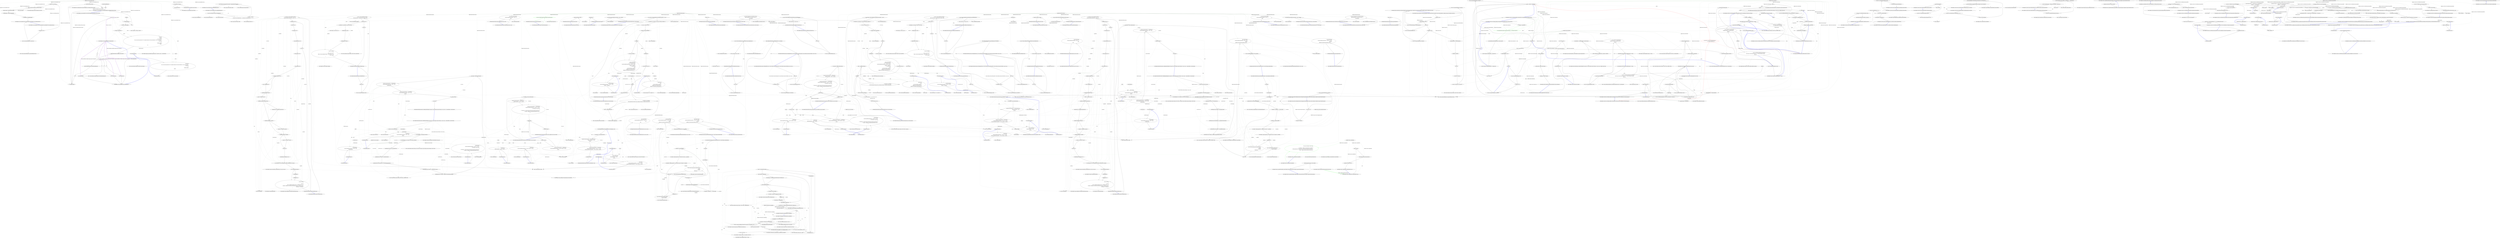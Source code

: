 digraph  {
n64 [label="Hangfire.Server.AutomaticRetryProcess", span=""];
n65 [label=i, span=""];
n66 [label=nextTry, span=""];
n0 [cluster="Hangfire.Server.AutomaticRetryProcess.AutomaticRetryProcess(Hangfire.Server.ILongRunningProcess)", label="Entry Hangfire.Server.AutomaticRetryProcess.AutomaticRetryProcess(Hangfire.Server.ILongRunningProcess)", span="30-30"];
n1 [cluster="Hangfire.Server.AutomaticRetryProcess.AutomaticRetryProcess(Hangfire.Server.ILongRunningProcess)", label="innerProcess == null", span="32-32"];
n3 [cluster="Hangfire.Server.AutomaticRetryProcess.AutomaticRetryProcess(Hangfire.Server.ILongRunningProcess)", label="_innerProcess = innerProcess", span="34-34"];
n2 [cluster="Hangfire.Server.AutomaticRetryProcess.AutomaticRetryProcess(Hangfire.Server.ILongRunningProcess)", label="throw new ArgumentNullException(''innerProcess'');", span="32-32"];
n4 [cluster="Hangfire.Server.AutomaticRetryProcess.AutomaticRetryProcess(Hangfire.Server.ILongRunningProcess)", label="_logger = LogProvider.GetLogger(_innerProcess.GetType())", span="35-35"];
n5 [cluster="Hangfire.Server.AutomaticRetryProcess.AutomaticRetryProcess(Hangfire.Server.ILongRunningProcess)", label="MaxRetryAttempts = DefaultMaxRetryAttempts", span="37-37"];
n10 [cluster="object.GetType()", label="Entry object.GetType()", span="0-0"];
n11 [cluster="Hangfire.Logging.LogProvider.GetLogger(System.Type)", label="Entry Hangfire.Logging.LogProvider.GetLogger(System.Type)", span="353-353"];
n6 [cluster="Hangfire.Server.AutomaticRetryProcess.AutomaticRetryProcess(Hangfire.Server.ILongRunningProcess)", label="MaxAttemptDelay = DefaultMaxAttemptDelay", span="38-38"];
n7 [cluster="Hangfire.Server.AutomaticRetryProcess.AutomaticRetryProcess(Hangfire.Server.ILongRunningProcess)", label="DelayCallback = GetBackOffMultiplier", span="39-39"];
n8 [cluster="Hangfire.Server.AutomaticRetryProcess.AutomaticRetryProcess(Hangfire.Server.ILongRunningProcess)", label="Exit Hangfire.Server.AutomaticRetryProcess.AutomaticRetryProcess(Hangfire.Server.ILongRunningProcess)", span="30-30"];
n9 [cluster="System.ArgumentNullException.ArgumentNullException(string)", label="Entry System.ArgumentNullException.ArgumentNullException(string)", span="0-0"];
n12 [cluster="Hangfire.Server.AutomaticRetryProcess.Execute(Hangfire.Server.BackgroundProcessContext)", label="Entry Hangfire.Server.AutomaticRetryProcess.Execute(Hangfire.Server.BackgroundProcessContext)", span="51-51"];
n13 [cluster="Hangfire.Server.AutomaticRetryProcess.Execute(Hangfire.Server.BackgroundProcessContext)", label="var i = 0", span="53-53"];
n15 [cluster="Hangfire.Server.AutomaticRetryProcess.Execute(Hangfire.Server.BackgroundProcessContext)", label="_innerProcess.Execute(context)", span="57-57"];
n25 [cluster="Hangfire.Server.AutomaticRetryProcess.Execute(Hangfire.Server.BackgroundProcessContext)", label="context.CancellationToken.WaitHandle.WaitOne(nextTry)", span="83-83"];
n26 [cluster="Hangfire.Server.AutomaticRetryProcess.Execute(Hangfire.Server.BackgroundProcessContext)", label="context.CancellationToken.ThrowIfCancellationRequested()", span="84-84"];
n14 [cluster="Hangfire.Server.AutomaticRetryProcess.Execute(Hangfire.Server.BackgroundProcessContext)", label="i <= MaxRetryAttempts", span="53-53"];
n20 [cluster="Hangfire.Server.AutomaticRetryProcess.Execute(Hangfire.Server.BackgroundProcessContext)", label="i >= MaxRetryAttempts - 1", span="67-67"];
n22 [cluster="Hangfire.Server.AutomaticRetryProcess.Execute(Hangfire.Server.BackgroundProcessContext)", label="var nextTry = DelayCallback(i)", span="69-69"];
n23 [cluster="Hangfire.Server.AutomaticRetryProcess.Execute(Hangfire.Server.BackgroundProcessContext)", label="var logLevel = GetLogLevel(i)", span="70-70"];
n24 [cluster="Hangfire.Server.AutomaticRetryProcess.Execute(Hangfire.Server.BackgroundProcessContext)", label="_logger.Log(\r\n                        logLevel,\r\n                        () => String.Format(\r\n                            ''Error occurred during execution of '{0}' component. Execution will be retried (attempt {1} of {2}) in {3} seconds.'',\r\n                            _innerProcess,\r\n                            i + 1,\r\n                            MaxRetryAttempts,\r\n                            nextTry),\r\n                        ex)", span="72-80"];
n36 [cluster="lambda expression", label="String.Format(\r\n                            ''Error occurred during execution of '{0}' component. Execution will be retried (attempt {1} of {2}) in {3} seconds.'',\r\n                            _innerProcess,\r\n                            i + 1,\r\n                            MaxRetryAttempts,\r\n                            nextTry)", span="74-79"];
n27 [cluster="Hangfire.Server.AutomaticRetryProcess.Execute(Hangfire.Server.BackgroundProcessContext)", label="i++", span="53-53"];
n28 [cluster="Hangfire.Server.AutomaticRetryProcess.Execute(Hangfire.Server.BackgroundProcessContext)", label="Exit Hangfire.Server.AutomaticRetryProcess.Execute(Hangfire.Server.BackgroundProcessContext)", span="51-51"];
n16 [cluster="Hangfire.Server.AutomaticRetryProcess.Execute(Hangfire.Server.BackgroundProcessContext)", label="return;", span="58-58"];
n29 [cluster="Hangfire.Server.ILongRunningProcess.Execute(Hangfire.Server.BackgroundProcessContext)", label="Entry Hangfire.Server.ILongRunningProcess.Execute(Hangfire.Server.BackgroundProcessContext)", span="26-26"];
n17 [cluster="Hangfire.Server.AutomaticRetryProcess.Execute(Hangfire.Server.BackgroundProcessContext)", label=OperationCanceledException, span="60-60"];
n18 [cluster="Hangfire.Server.AutomaticRetryProcess.Execute(Hangfire.Server.BackgroundProcessContext)", label="throw;", span="62-62"];
n19 [cluster="Hangfire.Server.AutomaticRetryProcess.Execute(Hangfire.Server.BackgroundProcessContext)", label=Exception, span="64-64"];
n21 [cluster="Hangfire.Server.AutomaticRetryProcess.Execute(Hangfire.Server.BackgroundProcessContext)", label="throw;", span="67-67"];
n30 [cluster="System.Func<T, TResult>.Invoke(T)", label="Entry System.Func<T, TResult>.Invoke(T)", span="0-0"];
n31 [cluster="Hangfire.Server.AutomaticRetryProcess.GetLogLevel(int)", label="Entry Hangfire.Server.AutomaticRetryProcess.GetLogLevel(int)", span="89-89"];
n32 [cluster="Hangfire.Logging.ILog.Log(Hangfire.Logging.LogLevel, System.Func<string>, System.Exception)", label="Entry Hangfire.Logging.ILog.Log(Hangfire.Logging.LogLevel, System.Func<string>, System.Exception)", span="54-54"];
n35 [cluster="lambda expression", label="Entry lambda expression", span="74-79"];
n33 [cluster="System.Threading.WaitHandle.WaitOne(System.TimeSpan)", label="Entry System.Threading.WaitHandle.WaitOne(System.TimeSpan)", span="0-0"];
n34 [cluster="System.Threading.CancellationToken.ThrowIfCancellationRequested()", label="Entry System.Threading.CancellationToken.ThrowIfCancellationRequested()", span="0-0"];
n37 [cluster="lambda expression", label="Exit lambda expression", span="74-79"];
n38 [cluster="string.Format(string, params object[])", label="Entry string.Format(string, params object[])", span="0-0"];
n39 [cluster="Hangfire.Server.AutomaticRetryProcess.GetLogLevel(int)", label=i, span="91-91"];
n40 [cluster="Hangfire.Server.AutomaticRetryProcess.GetLogLevel(int)", label=0, span="93-93"];
n42 [cluster="Hangfire.Server.AutomaticRetryProcess.GetLogLevel(int)", label=1, span="95-95"];
n44 [cluster="Hangfire.Server.AutomaticRetryProcess.GetLogLevel(int)", label=2, span="97-97"];
n41 [cluster="Hangfire.Server.AutomaticRetryProcess.GetLogLevel(int)", label="return LogLevel.Debug;", span="94-94"];
n43 [cluster="Hangfire.Server.AutomaticRetryProcess.GetLogLevel(int)", label="return LogLevel.Info;", span="96-96"];
n45 [cluster="Hangfire.Server.AutomaticRetryProcess.GetLogLevel(int)", label="return LogLevel.Warn;", span="98-98"];
n46 [cluster="Hangfire.Server.AutomaticRetryProcess.GetLogLevel(int)", label="Exit Hangfire.Server.AutomaticRetryProcess.GetLogLevel(int)", span="89-89"];
n47 [cluster="Hangfire.Server.AutomaticRetryProcess.GetLogLevel(int)", label="return LogLevel.Error;", span="101-101"];
n48 [cluster="Hangfire.Server.AutomaticRetryProcess.ToString()", label="Entry Hangfire.Server.AutomaticRetryProcess.ToString()", span="104-104"];
n49 [cluster="Hangfire.Server.AutomaticRetryProcess.ToString()", label="return _innerProcess.ToString();", span="106-106"];
n50 [cluster="Hangfire.Server.AutomaticRetryProcess.ToString()", label="Exit Hangfire.Server.AutomaticRetryProcess.ToString()", span="104-104"];
n51 [cluster="object.ToString()", label="Entry object.ToString()", span="0-0"];
n52 [cluster="Hangfire.Server.AutomaticRetryProcess.GetBackOffMultiplier(int)", label="Entry Hangfire.Server.AutomaticRetryProcess.GetBackOffMultiplier(int)", span="109-109"];
n53 [cluster="Hangfire.Server.AutomaticRetryProcess.GetBackOffMultiplier(int)", label="var rand = new Random(Guid.NewGuid().GetHashCode())", span="112-112"];
n54 [cluster="Hangfire.Server.AutomaticRetryProcess.GetBackOffMultiplier(int)", label="var nextTry = rand.Next(\r\n                (int)Math.Pow(retryAttemptNumber, 2), (int)Math.Pow(retryAttemptNumber + 1, 2) + 1)", span="113-114"];
n57 [cluster="System.Random.Random(int)", label="Entry System.Random.Random(int)", span="0-0"];
n58 [cluster="System.Guid.NewGuid()", label="Entry System.Guid.NewGuid()", span="0-0"];
n59 [cluster="System.Guid.GetHashCode()", label="Entry System.Guid.GetHashCode()", span="0-0"];
n55 [cluster="Hangfire.Server.AutomaticRetryProcess.GetBackOffMultiplier(int)", label="return TimeSpan.FromSeconds(Math.Min(nextTry, MaxAttemptDelay.TotalSeconds));", span="116-116"];
n60 [cluster="System.Math.Pow(double, double)", label="Entry System.Math.Pow(double, double)", span="0-0"];
n61 [cluster="System.Random.Next(int, int)", label="Entry System.Random.Next(int, int)", span="0-0"];
n56 [cluster="Hangfire.Server.AutomaticRetryProcess.GetBackOffMultiplier(int)", label="Exit Hangfire.Server.AutomaticRetryProcess.GetBackOffMultiplier(int)", span="109-109"];
n62 [cluster="System.Math.Min(double, double)", label="Entry System.Math.Min(double, double)", span="0-0"];
n63 [cluster="System.TimeSpan.FromSeconds(double)", label="Entry System.TimeSpan.FromSeconds(double)", span="0-0"];
d8 [cluster="HangFire.Redis.RedisConnection.CreateWriteTransaction()", color=green, community=0, label="16: return new RedisWriteOnlyTransaction(Redis.CreateTransaction());", span="46-46"];
d228 [label="HangFire.Redis.RedisConnection", span=""];
d7 [cluster="HangFire.Redis.RedisConnection.CreateWriteTransaction()", label="Entry HangFire.Redis.RedisConnection.CreateWriteTransaction()", span="44-44"];
d9 [cluster="HangFire.Redis.RedisConnection.CreateWriteTransaction()", label="Exit HangFire.Redis.RedisConnection.CreateWriteTransaction()", span="44-44"];
d10 [cluster="RedisWriteOnlyTransaction.cstr", label="Entry RedisWriteOnlyTransaction.cstr", span=""];
d11 [cluster="Unk.CreateTransaction", label="Entry Unk.CreateTransaction", span=""];
d1 [cluster="HangFire.Redis.RedisConnection.RedisConnection(IRedisClient)", label="Redis = redis", span="34-34"];
d4 [cluster="HangFire.Redis.RedisConnection.Dispose()", label="Redis.Dispose()", span="41-41"];
d22 [cluster="HangFire.Redis.RedisConnection.FetchNextJob(string[], System.Threading.CancellationToken)", label="jobId = Redis.BlockingPopAndPushItemBetweenLists(\r\n                        queueKey,\r\n                        fetchedKey,\r\n                        FetchTimeout)", span="67-70"];
d23 [cluster="HangFire.Redis.RedisConnection.FetchNextJob(string[], System.Threading.CancellationToken)", label="jobId = Redis.PopAndPushItemBetweenLists(\r\n                        queueKey, fetchedKey)", span="74-75"];
d25 [cluster="HangFire.Redis.RedisConnection.FetchNextJob(string[], System.Threading.CancellationToken)", label="Redis.SetEntryInHash(\r\n                String.Format(RedisStorage.Prefix + ''job:{0}'', jobId),\r\n                ''Fetched'',\r\n                JobHelper.ToStringTimestamp(DateTime.UtcNow))", span="95-98"];
d26 [cluster="HangFire.Redis.RedisConnection.FetchNextJob(string[], System.Threading.CancellationToken)", label="return new RedisFetchedJob(Redis, jobId, queueName);", span="104-104"];
d36 [cluster="HangFire.Redis.RedisConnection.AcquireDistributedLock(string, System.TimeSpan)", label="return Redis.AcquireLock(RedisStorage.Prefix + resource, timeout);", span="109-109"];
d48 [cluster="HangFire.Redis.RedisConnection.CreateExpiredJob(HangFire.Common.Job, System.Collections.Generic.IDictionary<string, string>, System.DateTime, System.TimeSpan)", label="var transaction = Redis.CreateTransaction()", span="130-130"];
d70 [cluster="HangFire.Redis.RedisConnection.GetJobData(string)", label="var storedData = Redis.GetAllEntriesFromHash(\r\n                String.Format(RedisStorage.Prefix + ''job:{0}'', id))", span="149-150"];
d105 [cluster="HangFire.Redis.RedisConnection.GetStateData(string)", label="var entries = Redis.GetAllEntriesFromHash(\r\n                RedisStorage.Prefix + String.Format(''job:{0}:state'', jobId))", span="208-209"];
d118 [cluster="HangFire.Redis.RedisConnection.SetJobParameter(string, string, string)", label="Redis.SetEntryInHash(\r\n                String.Format(RedisStorage.Prefix + ''job:{0}'', id),\r\n                name,\r\n                value)", span="227-230"];
d121 [cluster="HangFire.Redis.RedisConnection.GetJobParameter(string, string)", label="return Redis.GetValueFromHash(\r\n                String.Format(RedisStorage.Prefix + ''job:{0}'', id),\r\n                name);", span="235-237"];
d127 [cluster="HangFire.Redis.RedisConnection.GetAllItemsFromSet(string)", label="var result = Redis.GetAllItemsFromSortedSet(RedisStorage.GetRedisKey(key))", span="244-244"];
d134 [cluster="HangFire.Redis.RedisConnection.GetFirstByLowestScoreFromSet(string, double, double)", label="return Redis.GetRangeFromSortedSetByLowestScore(\r\n                RedisStorage.Prefix + key, fromScore, toScore, 0, 1)\r\n                .FirstOrDefault();", span="250-252"];
d143 [cluster="HangFire.Redis.RedisConnection.SetRangeInHash(string, System.Collections.Generic.IEnumerable<System.Collections.Generic.KeyValuePair<string, string>>)", label="Redis.SetRangeInHash(RedisStorage.GetRedisKey(key), keyValuePairs)", span="260-260"];
d148 [cluster="HangFire.Redis.RedisConnection.GetAllEntriesFromHash(string)", label="var result = Redis.GetAllEntriesFromHash(RedisStorage.GetRedisKey(key))", span="267-267"];
d152 [cluster="HangFire.Redis.RedisConnection.AnnounceServer(string, HangFire.Server.ServerContext)", label="var transaction = Redis.CreateTransaction()", span="274-274"];
d174 [cluster="HangFire.Redis.RedisConnection.RemoveServer(string)", label="RemoveServer(Redis, serverId)", span="301-301"];
d191 [cluster="HangFire.Redis.RedisConnection.Heartbeat(string)", label="Redis.SetEntryInHash(\r\n                String.Format(RedisStorage.Prefix + ''server:{0}'', serverId),\r\n                ''Heartbeat'',\r\n                JobHelper.ToStringTimestamp(DateTime.UtcNow))", span="322-325"];
d194 [cluster="HangFire.Redis.RedisConnection.RemoveTimedOutServers(System.TimeSpan)", label="var serverNames = Redis.GetAllItemsFromSet(RedisStorage.Prefix + ''servers'')", span="330-330"];
d197 [cluster="HangFire.Redis.RedisConnection.RemoveTimedOutServers(System.TimeSpan)", label="var pipeline = Redis.CreatePipeline()", span="335-335"];
d206 [cluster="HangFire.Redis.RedisConnection.RemoveTimedOutServers(System.TimeSpan)", label="RemoveServer(Redis, heartbeat.Key)", span="363-363"];
d177 [cluster="HangFire.Redis.RedisConnection.RemoveServer(IRedisClient, string)", label="var transaction = redis.CreateTransaction()", span="306-306"];
d0 [cluster="HangFire.Redis.RedisConnection.RedisConnection(IRedisClient)", label="Entry HangFire.Redis.RedisConnection.RedisConnection(IRedisClient)", span="32-32"];
d2 [cluster="HangFire.Redis.RedisConnection.RedisConnection(IRedisClient)", label="Exit HangFire.Redis.RedisConnection.RedisConnection(IRedisClient)", span="32-32"];
d3 [cluster="HangFire.Redis.RedisConnection.Dispose()", label="Entry HangFire.Redis.RedisConnection.Dispose()", span="39-39"];
d5 [cluster="HangFire.Redis.RedisConnection.Dispose()", label="Exit HangFire.Redis.RedisConnection.Dispose()", span="39-39"];
d6 [cluster="Unk.Dispose", label="Entry Unk.Dispose", span=""];
d21 [cluster="HangFire.Redis.RedisConnection.FetchNextJob(string[], System.Threading.CancellationToken)", label="queueIndex == 0", span="65-65"];
d19 [cluster="HangFire.Redis.RedisConnection.FetchNextJob(string[], System.Threading.CancellationToken)", label="var queueKey = RedisStorage.Prefix + String.Format(''queue:{0}'', queueName)", span="62-62"];
d20 [cluster="HangFire.Redis.RedisConnection.FetchNextJob(string[], System.Threading.CancellationToken)", label="var fetchedKey = RedisStorage.Prefix + String.Format(''queue:{0}:dequeued'', queueName)", span="63-63"];
d24 [cluster="HangFire.Redis.RedisConnection.FetchNextJob(string[], System.Threading.CancellationToken)", label="jobId == null", span="78-78"];
d30 [cluster="Unk.BlockingPopAndPushItemBetweenLists", label="Entry Unk.BlockingPopAndPushItemBetweenLists", span=""];
d31 [cluster="Unk.PopAndPushItemBetweenLists", label="Entry Unk.PopAndPushItemBetweenLists", span=""];
d29 [cluster="string.Format(string, object)", label="Entry string.Format(string, object)", span="0-0"];
d32 [cluster="HangFire.Common.JobHelper.ToStringTimestamp(System.DateTime)", label="Entry HangFire.Common.JobHelper.ToStringTimestamp(System.DateTime)", span="50-50"];
d33 [cluster="Unk.SetEntryInHash", label="Entry Unk.SetEntryInHash", span=""];
d18 [cluster="HangFire.Redis.RedisConnection.FetchNextJob(string[], System.Threading.CancellationToken)", label="queueName = queues[queueIndex]", span="60-60"];
d27 [cluster="HangFire.Redis.RedisConnection.FetchNextJob(string[], System.Threading.CancellationToken)", label="Exit HangFire.Redis.RedisConnection.FetchNextJob(string[], System.Threading.CancellationToken)", span="49-49"];
d34 [cluster="HangFire.Redis.RedisFetchedJob.RedisFetchedJob(IRedisClient, string, string)", label="Entry HangFire.Redis.RedisFetchedJob.RedisFetchedJob(IRedisClient, string, string)", span="30-30"];
d35 [cluster="HangFire.Redis.RedisConnection.AcquireDistributedLock(string, System.TimeSpan)", label="Entry HangFire.Redis.RedisConnection.AcquireDistributedLock(string, System.TimeSpan)", span="107-107"];
d37 [cluster="HangFire.Redis.RedisConnection.AcquireDistributedLock(string, System.TimeSpan)", label="Exit HangFire.Redis.RedisConnection.AcquireDistributedLock(string, System.TimeSpan)", span="107-107"];
d38 [cluster="Unk.AcquireLock", label="Entry Unk.AcquireLock", span=""];
d47 [cluster="HangFire.Redis.RedisConnection.CreateExpiredJob(HangFire.Common.Job, System.Collections.Generic.IDictionary<string, string>, System.DateTime, System.TimeSpan)", label="storedParameters.Add(''CreatedAt'', JobHelper.ToStringTimestamp(createdAt))", span="128-128"];
d49 [cluster="HangFire.Redis.RedisConnection.CreateExpiredJob(HangFire.Common.Job, System.Collections.Generic.IDictionary<string, string>, System.DateTime, System.TimeSpan)", label="transaction.QueueCommand(x => x.SetRangeInHash(\r\n                    String.Format(RedisStorage.Prefix + ''job:{0}'', jobId),\r\n                    storedParameters))", span="132-134"];
d50 [cluster="HangFire.Redis.RedisConnection.CreateExpiredJob(HangFire.Common.Job, System.Collections.Generic.IDictionary<string, string>, System.DateTime, System.TimeSpan)", label="transaction.QueueCommand(x => x.ExpireEntryIn(\r\n                    String.Format(RedisStorage.Prefix + ''job:{0}'', jobId),\r\n                    expireIn))", span="136-138"];
d51 [cluster="HangFire.Redis.RedisConnection.CreateExpiredJob(HangFire.Common.Job, System.Collections.Generic.IDictionary<string, string>, System.DateTime, System.TimeSpan)", label="transaction.Commit()", span="141-141"];
d69 [cluster="HangFire.Redis.RedisConnection.GetJobData(string)", label="Entry HangFire.Redis.RedisConnection.GetJobData(string)", span="147-147"];
d71 [cluster="HangFire.Redis.RedisConnection.GetJobData(string)", label="storedData.Count == 0", span="152-152"];
d96 [cluster="Unk.GetAllEntriesFromHash", label="Entry Unk.GetAllEntriesFromHash", span=""];
d78 [cluster="HangFire.Redis.RedisConnection.GetJobData(string)", label="storedData.ContainsKey(''Type'')", span="160-160"];
d79 [cluster="HangFire.Redis.RedisConnection.GetJobData(string)", label="type = storedData[''Type'']", span="162-162"];
d80 [cluster="HangFire.Redis.RedisConnection.GetJobData(string)", label="storedData.ContainsKey(''Method'')", span="164-164"];
d81 [cluster="HangFire.Redis.RedisConnection.GetJobData(string)", label="method = storedData[''Method'']", span="166-166"];
d82 [cluster="HangFire.Redis.RedisConnection.GetJobData(string)", label="storedData.ContainsKey(''ParameterTypes'')", span="168-168"];
d83 [cluster="HangFire.Redis.RedisConnection.GetJobData(string)", label="parameterTypes = storedData[''ParameterTypes'']", span="170-170"];
d84 [cluster="HangFire.Redis.RedisConnection.GetJobData(string)", label="storedData.ContainsKey(''Arguments'')", span="172-172"];
d85 [cluster="HangFire.Redis.RedisConnection.GetJobData(string)", label="arguments = storedData[''Arguments'']", span="174-174"];
d86 [cluster="HangFire.Redis.RedisConnection.GetJobData(string)", label="storedData.ContainsKey(''CreatedAt'')", span="176-176"];
d87 [cluster="HangFire.Redis.RedisConnection.GetJobData(string)", label="createdAt = storedData[''CreatedAt'']", span="178-178"];
d94 [cluster="HangFire.Redis.RedisConnection.GetJobData(string)", label="return new JobData\r\n            {\r\n                Job = job,\r\n                State = storedData.ContainsKey(''State'') ? storedData[''State''] : null,\r\n                CreatedAt = JobHelper.FromNullableStringTimestamp(createdAt) ?? DateTime.MinValue,\r\n                LoadException = loadException\r\n            };", span="195-201"];
d102 [cluster="HangFire.Redis.RedisConnection.GetStateData(string)", label="Entry HangFire.Redis.RedisConnection.GetStateData(string)", span="204-204"];
d103 [cluster="HangFire.Redis.RedisConnection.GetStateData(string)", label="jobId == null", span="206-206"];
d106 [cluster="HangFire.Redis.RedisConnection.GetStateData(string)", label="entries.Count == 0", span="211-211"];
d108 [cluster="HangFire.Redis.RedisConnection.GetStateData(string)", label="var stateData = new Dictionary<string, string>(entries)", span="213-213"];
d111 [cluster="HangFire.Redis.RedisConnection.GetStateData(string)", label="return new StateData\r\n            {\r\n                Name = entries[''State''],\r\n                Reason = entries.ContainsKey(''Reason'') ? entries[''Reason''] : null,\r\n                Data = stateData\r\n            };", span="217-222"];
d117 [cluster="HangFire.Redis.RedisConnection.SetJobParameter(string, string, string)", label="Entry HangFire.Redis.RedisConnection.SetJobParameter(string, string, string)", span="225-225"];
d119 [cluster="HangFire.Redis.RedisConnection.SetJobParameter(string, string, string)", label="Exit HangFire.Redis.RedisConnection.SetJobParameter(string, string, string)", span="225-225"];
d120 [cluster="HangFire.Redis.RedisConnection.GetJobParameter(string, string)", label="Entry HangFire.Redis.RedisConnection.GetJobParameter(string, string)", span="233-233"];
d122 [cluster="HangFire.Redis.RedisConnection.GetJobParameter(string, string)", label="Exit HangFire.Redis.RedisConnection.GetJobParameter(string, string)", span="233-233"];
d123 [cluster="Unk.GetValueFromHash", label="Entry Unk.GetValueFromHash", span=""];
d124 [cluster="HangFire.Redis.RedisConnection.GetAllItemsFromSet(string)", label="Entry HangFire.Redis.RedisConnection.GetAllItemsFromSet(string)", span="240-240"];
d125 [cluster="HangFire.Redis.RedisConnection.GetAllItemsFromSet(string)", label="key == null", span="242-242"];
d128 [cluster="HangFire.Redis.RedisConnection.GetAllItemsFromSet(string)", label="return new HashSet<string>(result);", span="245-245"];
d130 [cluster="HangFire.Redis.RedisStorage.GetRedisKey(string)", label="Entry HangFire.Redis.RedisStorage.GetRedisKey(string)", span="107-107"];
d131 [cluster="Unk.GetAllItemsFromSortedSet", label="Entry Unk.GetAllItemsFromSortedSet", span=""];
d133 [cluster="HangFire.Redis.RedisConnection.GetFirstByLowestScoreFromSet(string, double, double)", label="Entry HangFire.Redis.RedisConnection.GetFirstByLowestScoreFromSet(string, double, double)", span="248-248"];
d135 [cluster="HangFire.Redis.RedisConnection.GetFirstByLowestScoreFromSet(string, double, double)", label="Exit HangFire.Redis.RedisConnection.GetFirstByLowestScoreFromSet(string, double, double)", span="248-248"];
d136 [cluster="Unk.GetRangeFromSortedSetByLowestScore", label="Entry Unk.GetRangeFromSortedSetByLowestScore", span=""];
d137 [cluster="Unk.FirstOrDefault", label="Entry Unk.FirstOrDefault", span=""];
d138 [cluster="HangFire.Redis.RedisConnection.SetRangeInHash(string, System.Collections.Generic.IEnumerable<System.Collections.Generic.KeyValuePair<string, string>>)", label="Entry HangFire.Redis.RedisConnection.SetRangeInHash(string, System.Collections.Generic.IEnumerable<System.Collections.Generic.KeyValuePair<string, string>>)", span="255-255"];
d141 [cluster="HangFire.Redis.RedisConnection.SetRangeInHash(string, System.Collections.Generic.IEnumerable<System.Collections.Generic.KeyValuePair<string, string>>)", label="keyValuePairs == null", span="258-258"];
d144 [cluster="HangFire.Redis.RedisConnection.SetRangeInHash(string, System.Collections.Generic.IEnumerable<System.Collections.Generic.KeyValuePair<string, string>>)", label="Exit HangFire.Redis.RedisConnection.SetRangeInHash(string, System.Collections.Generic.IEnumerable<System.Collections.Generic.KeyValuePair<string, string>>)", span="255-255"];
d64 [cluster="Unk.SetRangeInHash", label="Entry Unk.SetRangeInHash", span=""];
d145 [cluster="HangFire.Redis.RedisConnection.GetAllEntriesFromHash(string)", label="Entry HangFire.Redis.RedisConnection.GetAllEntriesFromHash(string)", span="263-263"];
d146 [cluster="HangFire.Redis.RedisConnection.GetAllEntriesFromHash(string)", label="key == null", span="265-265"];
d149 [cluster="HangFire.Redis.RedisConnection.GetAllEntriesFromHash(string)", label="return result.Count != 0 ? result : null;", span="269-269"];
d151 [cluster="HangFire.Redis.RedisConnection.AnnounceServer(string, HangFire.Server.ServerContext)", label="Entry HangFire.Redis.RedisConnection.AnnounceServer(string, HangFire.Server.ServerContext)", span="272-272"];
d153 [cluster="HangFire.Redis.RedisConnection.AnnounceServer(string, HangFire.Server.ServerContext)", label="transaction.QueueCommand(x => x.AddItemToSet(\r\n                    RedisStorage.Prefix + ''servers'', serverId))", span="276-277"];
d154 [cluster="HangFire.Redis.RedisConnection.AnnounceServer(string, HangFire.Server.ServerContext)", label="transaction.QueueCommand(x => x.SetRangeInHash(\r\n                    String.Format(RedisStorage.Prefix + ''server:{0}'', serverId),\r\n                    new Dictionary<string, string>\r\n                        {\r\n                            { ''WorkerCount'', context.WorkerCount.ToString(CultureInfo.InvariantCulture) },\r\n                            { ''StartedAt'', JobHelper.ToStringTimestamp(DateTime.UtcNow) },\r\n                        }))", span="279-285"];
d157 [cluster="HangFire.Redis.RedisConnection.AnnounceServer(string, HangFire.Server.ServerContext)", label="transaction.QueueCommand(x => x.AddItemToList(\r\n                        String.Format(RedisStorage.Prefix + ''server:{0}:queues'', serverId),\r\n                        queue1))", span="290-292"];
d158 [cluster="HangFire.Redis.RedisConnection.AnnounceServer(string, HangFire.Server.ServerContext)", label="transaction.Commit()", span="295-295"];
d173 [cluster="HangFire.Redis.RedisConnection.RemoveServer(string)", label="Entry HangFire.Redis.RedisConnection.RemoveServer(string)", span="299-299"];
d175 [cluster="HangFire.Redis.RedisConnection.RemoveServer(string)", label="Exit HangFire.Redis.RedisConnection.RemoveServer(string)", span="299-299"];
d176 [cluster="HangFire.Redis.RedisConnection.RemoveServer(IRedisClient, string)", label="Entry HangFire.Redis.RedisConnection.RemoveServer(IRedisClient, string)", span="304-304"];
d190 [cluster="HangFire.Redis.RedisConnection.Heartbeat(string)", label="Entry HangFire.Redis.RedisConnection.Heartbeat(string)", span="320-320"];
d192 [cluster="HangFire.Redis.RedisConnection.Heartbeat(string)", label="Exit HangFire.Redis.RedisConnection.Heartbeat(string)", span="320-320"];
d193 [cluster="HangFire.Redis.RedisConnection.RemoveTimedOutServers(System.TimeSpan)", label="Entry HangFire.Redis.RedisConnection.RemoveTimedOutServers(System.TimeSpan)", span="328-328"];
d195 [cluster="HangFire.Redis.RedisConnection.RemoveTimedOutServers(System.TimeSpan)", label="var heartbeats = new Dictionary<string, Tuple<DateTime, DateTime?>>()", span="331-331"];
d210 [cluster="Unk.GetAllItemsFromSet", label="Entry Unk.GetAllItemsFromSet", span=""];
d198 [cluster="HangFire.Redis.RedisConnection.RemoveTimedOutServers(System.TimeSpan)", label=serverNames, span="337-337"];
d196 [cluster="HangFire.Redis.RedisConnection.RemoveTimedOutServers(System.TimeSpan)", label="var utcNow = DateTime.UtcNow", span="333-333"];
d211 [cluster="Unk.CreatePipeline", label="Entry Unk.CreatePipeline", span=""];
d200 [cluster="HangFire.Redis.RedisConnection.RemoveTimedOutServers(System.TimeSpan)", label="pipeline.QueueCommand(\r\n                        x => x.GetValuesFromHash(\r\n                            String.Format(RedisStorage.Prefix + ''server:{0}'', name),\r\n                            ''StartedAt'', ''Heartbeat''),\r\n                        x => heartbeats.Add(\r\n                            name,\r\n                            new Tuple<DateTime, DateTime?>(\r\n                                JobHelper.FromStringTimestamp(x[0]),\r\n                                JobHelper.FromNullableStringTimestamp(x[1]))))", span="341-349"];
d201 [cluster="HangFire.Redis.RedisConnection.RemoveTimedOutServers(System.TimeSpan)", label="pipeline.Flush()", span="352-352"];
d205 [cluster="HangFire.Redis.RedisConnection.RemoveTimedOutServers(System.TimeSpan)", label="utcNow > maxTime.Add(timeOut)", span="361-361"];
d204 [cluster="HangFire.Redis.RedisConnection.RemoveTimedOutServers(System.TimeSpan)", label="var maxTime = new DateTime(\r\n                    Math.Max(heartbeat.Value.Item1.Ticks, (heartbeat.Value.Item2 ?? DateTime.MinValue).Ticks))", span="358-359"];
d207 [cluster="HangFire.Redis.RedisConnection.RemoveTimedOutServers(System.TimeSpan)", label="removedServerCount++", span="364-364"];
d178 [cluster="HangFire.Redis.RedisConnection.RemoveServer(IRedisClient, string)", label="transaction.QueueCommand(x => x.RemoveItemFromSet(\r\n                    RedisStorage.Prefix + ''servers'',\r\n                    serverId))", span="308-310"];
d179 [cluster="HangFire.Redis.RedisConnection.RemoveServer(IRedisClient, string)", label="transaction.QueueCommand(x => x.RemoveEntry(\r\n                    String.Format(RedisStorage.Prefix + ''server:{0}'', serverId),\r\n                    String.Format(RedisStorage.Prefix + ''server:{0}:queues'', serverId)))", span="312-314"];
d180 [cluster="HangFire.Redis.RedisConnection.RemoveServer(IRedisClient, string)", label="transaction.Commit()", span="316-316"];
d17 [cluster="HangFire.Redis.RedisConnection.FetchNextJob(string[], System.Threading.CancellationToken)", label="queueIndex = (queueIndex + 1) % queues.Length", span="59-59"];
d15 [cluster="HangFire.Redis.RedisConnection.FetchNextJob(string[], System.Threading.CancellationToken)", label="var queueIndex = 0", span="53-53"];
d66 [cluster="lambda expression", label="x.ExpireEntryIn(\r\n                    String.Format(RedisStorage.Prefix + ''job:{0}'', jobId),\r\n                    expireIn)", span="136-138"];
d62 [cluster="lambda expression", label="x.SetRangeInHash(\r\n                    String.Format(RedisStorage.Prefix + ''job:{0}'', jobId),\r\n                    storedParameters)", span="132-134"];
d165 [cluster="lambda expression", label="x.SetRangeInHash(\r\n                    String.Format(RedisStorage.Prefix + ''server:{0}'', serverId),\r\n                    new Dictionary<string, string>\r\n                        {\r\n                            { ''WorkerCount'', context.WorkerCount.ToString(CultureInfo.InvariantCulture) },\r\n                            { ''StartedAt'', JobHelper.ToStringTimestamp(DateTime.UtcNow) },\r\n                        })", span="279-285"];
d170 [cluster="lambda expression", label="x.AddItemToList(\r\n                        String.Format(RedisStorage.Prefix + ''server:{0}:queues'', serverId),\r\n                        queue1)", span="290-292"];
d187 [cluster="lambda expression", label="x.RemoveEntry(\r\n                    String.Format(RedisStorage.Prefix + ''server:{0}'', serverId),\r\n                    String.Format(RedisStorage.Prefix + ''server:{0}:queues'', serverId))", span="312-314"];
d12 [cluster="HangFire.Redis.RedisConnection.FetchNextJob(string[], System.Threading.CancellationToken)", label="Entry HangFire.Redis.RedisConnection.FetchNextJob(string[], System.Threading.CancellationToken)", span="49-49"];
d39 [cluster="HangFire.Redis.RedisConnection.CreateExpiredJob(HangFire.Common.Job, System.Collections.Generic.IDictionary<string, string>, System.DateTime, System.TimeSpan)", label="Entry HangFire.Redis.RedisConnection.CreateExpiredJob(HangFire.Common.Job, System.Collections.Generic.IDictionary<string, string>, System.DateTime, System.TimeSpan)", span="112-112"];
d42 [cluster="HangFire.Redis.RedisConnection.CreateExpiredJob(HangFire.Common.Job, System.Collections.Generic.IDictionary<string, string>, System.DateTime, System.TimeSpan)", label="var storedParameters = new Dictionary<string, string>(parameters)", span="123-123"];
d46 [cluster="HangFire.Redis.RedisConnection.CreateExpiredJob(HangFire.Common.Job, System.Collections.Generic.IDictionary<string, string>, System.DateTime, System.TimeSpan)", label="storedParameters.Add(''Arguments'', invocationData.Arguments)", span="127-127"];
d58 [cluster="System.Collections.Generic.Dictionary<TKey, TValue>.Add(TKey, TValue)", label="Entry System.Collections.Generic.Dictionary<TKey, TValue>.Add(TKey, TValue)", span="0-0"];
d40 [cluster="HangFire.Redis.RedisConnection.CreateExpiredJob(HangFire.Common.Job, System.Collections.Generic.IDictionary<string, string>, System.DateTime, System.TimeSpan)", label="var jobId = Guid.NewGuid().ToString()", span="118-118"];
d59 [cluster="Unk.QueueCommand", label="Entry Unk.QueueCommand", span=""];
d61 [cluster="lambda expression", label="Entry lambda expression", span="132-134"];
d65 [cluster="lambda expression", label="Entry lambda expression", span="136-138"];
d52 [cluster="HangFire.Redis.RedisConnection.CreateExpiredJob(HangFire.Common.Job, System.Collections.Generic.IDictionary<string, string>, System.DateTime, System.TimeSpan)", label="return jobId;", span="144-144"];
d60 [cluster="Unk.Commit", label="Entry Unk.Commit", span=""];
d95 [cluster="HangFire.Redis.RedisConnection.GetJobData(string)", label="Exit HangFire.Redis.RedisConnection.GetJobData(string)", span="147-147"];
d72 [cluster="HangFire.Redis.RedisConnection.GetJobData(string)", label="return null;", span="152-152"];
d73 [cluster="HangFire.Redis.RedisConnection.GetJobData(string)", label="string type = null", span="154-154"];
d77 [cluster="HangFire.Redis.RedisConnection.GetJobData(string)", label="string createdAt = null", span="158-158"];
d97 [cluster="Unk.ContainsKey", label="Entry Unk.ContainsKey", span=""];
d90 [cluster="HangFire.Redis.RedisConnection.GetJobData(string)", label="var invocationData = new InvocationData(type, method, parameterTypes, arguments)", span="184-184"];
d88 [cluster="HangFire.Redis.RedisConnection.GetJobData(string)", label="Job job = null", span="181-181"];
d91 [cluster="HangFire.Redis.RedisConnection.GetJobData(string)", label="job = invocationData.Deserialize()", span="188-188"];
d93 [cluster="HangFire.Redis.RedisConnection.GetJobData(string)", label="loadException = ex", span="192-192"];
d100 [cluster="HangFire.Storage.JobData.JobData()", label="Entry HangFire.Storage.JobData.JobData()", span="21-21"];
d101 [cluster="HangFire.Common.JobHelper.FromNullableStringTimestamp(string)", label="Entry HangFire.Common.JobHelper.FromNullableStringTimestamp(string)", span="60-60"];
d112 [cluster="HangFire.Redis.RedisConnection.GetStateData(string)", label="Exit HangFire.Redis.RedisConnection.GetStateData(string)", span="204-204"];
d104 [cluster="HangFire.Redis.RedisConnection.GetStateData(string)", label="throw new ArgumentNullException(''jobId'');", span="206-206"];
d107 [cluster="HangFire.Redis.RedisConnection.GetStateData(string)", label="return null;", span="211-211"];
d109 [cluster="HangFire.Redis.RedisConnection.GetStateData(string)", label="stateData.Remove(''State'')", span="214-214"];
d114 [cluster="Dictionary<string, string>.cstr", label="Entry Dictionary<string, string>.cstr", span=""];
d110 [cluster="HangFire.Redis.RedisConnection.GetStateData(string)", label="stateData.Remove(''Reason'')", span="215-215"];
d116 [cluster="HangFire.Storage.StateData.StateData()", label="Entry HangFire.Storage.StateData.StateData()", span="21-21"];
d129 [cluster="HangFire.Redis.RedisConnection.GetAllItemsFromSet(string)", label="Exit HangFire.Redis.RedisConnection.GetAllItemsFromSet(string)", span="240-240"];
d126 [cluster="HangFire.Redis.RedisConnection.GetAllItemsFromSet(string)", label="throw new ArgumentNullException(''key'');", span="242-242"];
d132 [cluster="HashSet<string>.cstr", label="Entry HashSet<string>.cstr", span=""];
d139 [cluster="HangFire.Redis.RedisConnection.SetRangeInHash(string, System.Collections.Generic.IEnumerable<System.Collections.Generic.KeyValuePair<string, string>>)", label="key == null", span="257-257"];
d142 [cluster="HangFire.Redis.RedisConnection.SetRangeInHash(string, System.Collections.Generic.IEnumerable<System.Collections.Generic.KeyValuePair<string, string>>)", label="throw new ArgumentNullException(''keyValuePairs'');", span="258-258"];
d140 [cluster="HangFire.Redis.RedisConnection.SetRangeInHash(string, System.Collections.Generic.IEnumerable<System.Collections.Generic.KeyValuePair<string, string>>)", label="throw new ArgumentNullException(''key'');", span="257-257"];
d150 [cluster="HangFire.Redis.RedisConnection.GetAllEntriesFromHash(string)", label="Exit HangFire.Redis.RedisConnection.GetAllEntriesFromHash(string)", span="263-263"];
d147 [cluster="HangFire.Redis.RedisConnection.GetAllEntriesFromHash(string)", label="throw new ArgumentNullException(''key'');", span="265-265"];
d159 [cluster="HangFire.Redis.RedisConnection.AnnounceServer(string, HangFire.Server.ServerContext)", label="Exit HangFire.Redis.RedisConnection.AnnounceServer(string, HangFire.Server.ServerContext)", span="272-272"];
d161 [cluster="lambda expression", label="x.AddItemToSet(\r\n                    RedisStorage.Prefix + ''servers'', serverId)", span="276-277"];
d155 [cluster="HangFire.Redis.RedisConnection.AnnounceServer(string, HangFire.Server.ServerContext)", label="context.Queues", span="287-287"];
d160 [cluster="lambda expression", label="Entry lambda expression", span="276-277"];
d164 [cluster="lambda expression", label="Entry lambda expression", span="279-285"];
d156 [cluster="HangFire.Redis.RedisConnection.AnnounceServer(string, HangFire.Server.ServerContext)", label="var queue1 = queue", span="289-289"];
d169 [cluster="lambda expression", label="Entry lambda expression", span="290-292"];
d181 [cluster="HangFire.Redis.RedisConnection.RemoveServer(IRedisClient, string)", label="Exit HangFire.Redis.RedisConnection.RemoveServer(IRedisClient, string)", span="304-304"];
d183 [cluster="lambda expression", label="x.RemoveItemFromSet(\r\n                    RedisStorage.Prefix + ''servers'',\r\n                    serverId)", span="308-310"];
d209 [cluster="HangFire.Redis.RedisConnection.RemoveTimedOutServers(System.TimeSpan)", label="Exit HangFire.Redis.RedisConnection.RemoveTimedOutServers(System.TimeSpan)", span="328-328"];
d167 [cluster="System.Collections.Generic.Dictionary<TKey, TValue>.Dictionary()", label="Entry System.Collections.Generic.Dictionary<TKey, TValue>.Dictionary()", span="0-0"];
d222 [cluster="lambda expression", label="heartbeats.Add(\r\n                            name,\r\n                            new Tuple<DateTime, DateTime?>(\r\n                                JobHelper.FromStringTimestamp(x[0]),\r\n                                JobHelper.FromNullableStringTimestamp(x[1])))", span="345-349"];
d203 [cluster="HangFire.Redis.RedisConnection.RemoveTimedOutServers(System.TimeSpan)", label=heartbeats, span="356-356"];
d199 [cluster="HangFire.Redis.RedisConnection.RemoveTimedOutServers(System.TimeSpan)", label="var name = serverName", span="339-339"];
d216 [cluster="lambda expression", label="Entry lambda expression", span="342-344"];
d221 [cluster="lambda expression", label="Entry lambda expression", span="345-349"];
d202 [cluster="HangFire.Redis.RedisConnection.RemoveTimedOutServers(System.TimeSpan)", label="var removedServerCount = 0", span="355-355"];
d212 [cluster="Unk.Flush", label="Entry Unk.Flush", span=""];
d215 [cluster="System.DateTime.Add(System.TimeSpan)", label="Entry System.DateTime.Add(System.TimeSpan)", span="0-0"];
d213 [cluster="System.DateTime.DateTime(long)", label="Entry System.DateTime.DateTime(long)", span="0-0"];
d214 [cluster="System.Math.Max(long, long)", label="Entry System.Math.Max(long, long)", span="0-0"];
d208 [cluster="HangFire.Redis.RedisConnection.RemoveTimedOutServers(System.TimeSpan)", label="return removedServerCount;", span="368-368"];
d182 [cluster="lambda expression", label="Entry lambda expression", span="308-310"];
d186 [cluster="lambda expression", label="Entry lambda expression", span="312-314"];
d16 [cluster="HangFire.Redis.RedisConnection.FetchNextJob(string[], System.Threading.CancellationToken)", label="cancellationToken.ThrowIfCancellationRequested()", span="57-57"];
d14 [cluster="HangFire.Redis.RedisConnection.FetchNextJob(string[], System.Threading.CancellationToken)", label="string queueName", span="52-52"];
d229 [label=jobId, span=""];
d231 [label="System.TimeSpan", span=""];
d67 [cluster="lambda expression", label="Exit lambda expression", span="136-138"];
d68 [cluster="Unk.ExpireEntryIn", label="Entry Unk.ExpireEntryIn", span=""];
d230 [label=storedParameters, span=""];
d63 [cluster="lambda expression", label="Exit lambda expression", span="132-134"];
d232 [label=string, span=""];
d233 [label="HangFire.Server.ServerContext", span=""];
d166 [cluster="lambda expression", label="Exit lambda expression", span="279-285"];
d168 [cluster="int.ToString(System.IFormatProvider)", label="Entry int.ToString(System.IFormatProvider)", span="0-0"];
d234 [label=queue1, span=""];
d171 [cluster="lambda expression", label="Exit lambda expression", span="290-292"];
d172 [cluster="Unk.AddItemToList", label="Entry Unk.AddItemToList", span=""];
d235 [label=string, span=""];
d188 [cluster="lambda expression", label="Exit lambda expression", span="312-314"];
d189 [cluster="Unk.RemoveEntry", label="Entry Unk.RemoveEntry", span=""];
d13 [cluster="HangFire.Redis.RedisConnection.FetchNextJob(string[], System.Threading.CancellationToken)", label="string jobId", span="51-51"];
d53 [cluster="HangFire.Redis.RedisConnection.CreateExpiredJob(HangFire.Common.Job, System.Collections.Generic.IDictionary<string, string>, System.DateTime, System.TimeSpan)", label="Exit HangFire.Redis.RedisConnection.CreateExpiredJob(HangFire.Common.Job, System.Collections.Generic.IDictionary<string, string>, System.DateTime, System.TimeSpan)", span="112-112"];
d41 [cluster="HangFire.Redis.RedisConnection.CreateExpiredJob(HangFire.Common.Job, System.Collections.Generic.IDictionary<string, string>, System.DateTime, System.TimeSpan)", label="var invocationData = InvocationData.Serialize(job)", span="120-120"];
d43 [cluster="HangFire.Redis.RedisConnection.CreateExpiredJob(HangFire.Common.Job, System.Collections.Generic.IDictionary<string, string>, System.DateTime, System.TimeSpan)", label="storedParameters.Add(''Type'', invocationData.Type)", span="124-124"];
d57 [cluster="System.Collections.Generic.Dictionary<TKey, TValue>.Dictionary(System.Collections.Generic.IDictionary<TKey, TValue>)", label="Entry System.Collections.Generic.Dictionary<TKey, TValue>.Dictionary(System.Collections.Generic.IDictionary<TKey, TValue>)", span="0-0"];
d44 [cluster="HangFire.Redis.RedisConnection.CreateExpiredJob(HangFire.Common.Job, System.Collections.Generic.IDictionary<string, string>, System.DateTime, System.TimeSpan)", label="storedParameters.Add(''Method'', invocationData.Method)", span="125-125"];
d45 [cluster="HangFire.Redis.RedisConnection.CreateExpiredJob(HangFire.Common.Job, System.Collections.Generic.IDictionary<string, string>, System.DateTime, System.TimeSpan)", label="storedParameters.Add(''ParameterTypes'', invocationData.ParameterTypes)", span="126-126"];
d54 [cluster="System.Guid.NewGuid()", label="Entry System.Guid.NewGuid()", span="0-0"];
d55 [cluster="System.Guid.ToString()", label="Entry System.Guid.ToString()", span="0-0"];
d74 [cluster="HangFire.Redis.RedisConnection.GetJobData(string)", label="string method = null", span="155-155"];
d76 [cluster="HangFire.Redis.RedisConnection.GetJobData(string)", label="string arguments = null", span="157-157"];
d75 [cluster="HangFire.Redis.RedisConnection.GetJobData(string)", label="string parameterTypes = null", span="156-156"];
d89 [cluster="HangFire.Redis.RedisConnection.GetJobData(string)", label="JobLoadException loadException = null", span="182-182"];
d98 [cluster="HangFire.Storage.InvocationData.InvocationData(string, string, string, string)", label="Entry HangFire.Storage.InvocationData.InvocationData(string, string, string, string)", span="24-24"];
d92 [cluster="HangFire.Redis.RedisConnection.GetJobData(string)", label=JobLoadException, span="190-190"];
d99 [cluster="HangFire.Storage.InvocationData.Deserialize()", label="Entry HangFire.Storage.InvocationData.Deserialize()", span="38-38"];
d113 [cluster="System.ArgumentNullException.ArgumentNullException(string)", label="Entry System.ArgumentNullException.ArgumentNullException(string)", span="0-0"];
d115 [cluster="System.Collections.Generic.Dictionary<TKey, TValue>.Remove(TKey)", label="Entry System.Collections.Generic.Dictionary<TKey, TValue>.Remove(TKey)", span="0-0"];
d162 [cluster="lambda expression", label="Exit lambda expression", span="276-277"];
d163 [cluster="Unk.AddItemToSet", label="Entry Unk.AddItemToSet", span=""];
d184 [cluster="lambda expression", label="Exit lambda expression", span="308-310"];
d185 [cluster="Unk.RemoveItemFromSet", label="Entry Unk.RemoveItemFromSet", span=""];
d236 [label=name, span=""];
d237 [label=heartbeats, span=""];
d223 [cluster="lambda expression", label="Exit lambda expression", span="345-349"];
d224 [cluster="System.Tuple<T1, T2>.Tuple(T1, T2)", label="Entry System.Tuple<T1, T2>.Tuple(T1, T2)", span="0-0"];
d225 [cluster="Unk.FromStringTimestamp", label="Entry Unk.FromStringTimestamp", span=""];
d226 [cluster="Unk.FromNullableStringTimestamp", label="Entry Unk.FromNullableStringTimestamp", span=""];
d227 [cluster="Unk.Add", label="Entry Unk.Add", span=""];
d217 [cluster="lambda expression", label="x.GetValuesFromHash(\r\n                            String.Format(RedisStorage.Prefix + ''server:{0}'', name),\r\n                            ''StartedAt'', ''Heartbeat'')", span="342-344"];
d218 [cluster="lambda expression", label="Exit lambda expression", span="342-344"];
d28 [cluster="System.Threading.CancellationToken.ThrowIfCancellationRequested()", label="Entry System.Threading.CancellationToken.ThrowIfCancellationRequested()", span="0-0"];
d56 [cluster="HangFire.Storage.InvocationData.Serialize(HangFire.Common.Job)", label="Entry HangFire.Storage.InvocationData.Serialize(HangFire.Common.Job)", span="65-65"];
d219 [cluster="Unk.Format", label="Entry Unk.Format", span=""];
d220 [cluster="Unk.GetValuesFromHash", label="Entry Unk.GetValuesFromHash", span=""];
m0_11 [cluster="System.DateTime.DateTime(int, int, int)", file="BackgroundJobServer.cs", label="Entry System.DateTime.DateTime(int, int, int)", span="0-0"];
m0_4 [cluster="HangFire.States.ScheduledState.ScheduledState(System.DateTime)", file="BackgroundJobServer.cs", label="Entry HangFire.States.ScheduledState.ScheduledState(System.DateTime)", span="32-32"];
m0_20 [cluster="System.DateTime.AddMinutes(double)", file="BackgroundJobServer.cs", label="Entry System.DateTime.AddMinutes(double)", span="0-0"];
m0_6 [cluster="HangFire.Core.Tests.States.ScheduledStateFacts.Ctor_SetsTheCorrectData_WhenDateIsPassed()", file="BackgroundJobServer.cs", label="Entry HangFire.Core.Tests.States.ScheduledStateFacts.Ctor_SetsTheCorrectData_WhenDateIsPassed()", span="18-18"];
m0_7 [cluster="HangFire.Core.Tests.States.ScheduledStateFacts.Ctor_SetsTheCorrectData_WhenDateIsPassed()", file="BackgroundJobServer.cs", label="var date = new DateTime(2012, 12, 12)", span="20-20"];
m0_8 [cluster="HangFire.Core.Tests.States.ScheduledStateFacts.Ctor_SetsTheCorrectData_WhenDateIsPassed()", file="BackgroundJobServer.cs", label="var state = new ScheduledState(date)", span="21-21"];
m0_9 [cluster="HangFire.Core.Tests.States.ScheduledStateFacts.Ctor_SetsTheCorrectData_WhenDateIsPassed()", file="BackgroundJobServer.cs", label="Assert.Equal(date, state.EnqueueAt)", span="22-22"];
m0_10 [cluster="HangFire.Core.Tests.States.ScheduledStateFacts.Ctor_SetsTheCorrectData_WhenDateIsPassed()", file="BackgroundJobServer.cs", label="Exit HangFire.Core.Tests.States.ScheduledStateFacts.Ctor_SetsTheCorrectData_WhenDateIsPassed()", span="18-18"];
m0_0 [cluster="HangFire.Core.Tests.States.ScheduledStateFacts.StateName_IsCorrect()", file="BackgroundJobServer.cs", label="Entry HangFire.Core.Tests.States.ScheduledStateFacts.StateName_IsCorrect()", span="11-11"];
m0_1 [cluster="HangFire.Core.Tests.States.ScheduledStateFacts.StateName_IsCorrect()", file="BackgroundJobServer.cs", label="var state = new ScheduledState(DateTime.UtcNow)", span="13-13"];
m0_2 [cluster="HangFire.Core.Tests.States.ScheduledStateFacts.StateName_IsCorrect()", file="BackgroundJobServer.cs", label="Assert.Equal(ScheduledState.StateName, state.Name)", span="14-14"];
m0_3 [cluster="HangFire.Core.Tests.States.ScheduledStateFacts.StateName_IsCorrect()", file="BackgroundJobServer.cs", label="Exit HangFire.Core.Tests.States.ScheduledStateFacts.StateName_IsCorrect()", span="11-11"];
m0_21 [cluster="Unk.True", file="BackgroundJobServer.cs", label="Entry Unk.True", span=""];
m0_34 [cluster="Unk.False", file="BackgroundJobServer.cs", label="Entry Unk.False", span=""];
m0_17 [cluster="HangFire.States.ScheduledState.ScheduledState(System.TimeSpan)", file="BackgroundJobServer.cs", label="Entry HangFire.States.ScheduledState.ScheduledState(System.TimeSpan)", span="27-27"];
m0_35 [cluster="HangFire.Core.Tests.States.ScheduledStateFacts.IgnoreExceptions_ReturnsFalse()", file="BackgroundJobServer.cs", label="Entry HangFire.Core.Tests.States.ScheduledStateFacts.IgnoreExceptions_ReturnsFalse()", span="53-53"];
m0_36 [cluster="HangFire.Core.Tests.States.ScheduledStateFacts.IgnoreExceptions_ReturnsFalse()", file="BackgroundJobServer.cs", label="var state = new ScheduledState(DateTime.UtcNow)", span="55-55"];
m0_37 [cluster="HangFire.Core.Tests.States.ScheduledStateFacts.IgnoreExceptions_ReturnsFalse()", file="BackgroundJobServer.cs", label="Assert.False(state.IgnoreJobLoadException)", span="56-56"];
m0_38 [cluster="HangFire.Core.Tests.States.ScheduledStateFacts.IgnoreExceptions_ReturnsFalse()", file="BackgroundJobServer.cs", label="Exit HangFire.Core.Tests.States.ScheduledStateFacts.IgnoreExceptions_ReturnsFalse()", span="53-53"];
m0_5 [cluster="Unk.Equal", file="BackgroundJobServer.cs", label="Entry Unk.Equal", span=""];
m0_28 [cluster="HangFire.States.ScheduledState.SerializeData()", file="BackgroundJobServer.cs", label="Entry HangFire.States.ScheduledState.SerializeData()", span="46-46"];
m0_30 [cluster="HangFire.Core.Tests.States.ScheduledStateFacts.IsFinal_ReturnsFalse()", file="BackgroundJobServer.cs", label="Entry HangFire.Core.Tests.States.ScheduledStateFacts.IsFinal_ReturnsFalse()", span="45-45"];
m0_31 [cluster="HangFire.Core.Tests.States.ScheduledStateFacts.IsFinal_ReturnsFalse()", file="BackgroundJobServer.cs", label="var state = new ScheduledState(DateTime.UtcNow)", span="47-47"];
m0_32 [cluster="HangFire.Core.Tests.States.ScheduledStateFacts.IsFinal_ReturnsFalse()", file="BackgroundJobServer.cs", label="Assert.False(state.IsFinal)", span="49-49"];
m0_33 [cluster="HangFire.Core.Tests.States.ScheduledStateFacts.IsFinal_ReturnsFalse()", file="BackgroundJobServer.cs", label="Exit HangFire.Core.Tests.States.ScheduledStateFacts.IsFinal_ReturnsFalse()", span="45-45"];
m0_18 [cluster="System.TimeSpan.FromDays(double)", file="BackgroundJobServer.cs", label="Entry System.TimeSpan.FromDays(double)", span="0-0"];
m0_22 [cluster="HangFire.Core.Tests.States.ScheduledStateFacts.SerializeData_ReturnsCorrectData()", file="BackgroundJobServer.cs", label="Entry HangFire.Core.Tests.States.ScheduledStateFacts.SerializeData_ReturnsCorrectData()", span="34-34"];
m0_23 [cluster="HangFire.Core.Tests.States.ScheduledStateFacts.SerializeData_ReturnsCorrectData()", file="BackgroundJobServer.cs", label="var state = new ScheduledState(new DateTime(2012, 12, 12))", span="36-36"];
m0_24 [cluster="HangFire.Core.Tests.States.ScheduledStateFacts.SerializeData_ReturnsCorrectData()", file="BackgroundJobServer.cs", label="var data = state.SerializeData()", span="38-38"];
m0_25 [cluster="HangFire.Core.Tests.States.ScheduledStateFacts.SerializeData_ReturnsCorrectData()", file="BackgroundJobServer.cs", label="Assert.Equal(JobHelper.SerializeDateTime(state.EnqueueAt), data[''EnqueueAt''])", span="40-40"];
m0_26 [cluster="HangFire.Core.Tests.States.ScheduledStateFacts.SerializeData_ReturnsCorrectData()", file="BackgroundJobServer.cs", label="Assert.Equal(JobHelper.SerializeDateTime(state.ScheduledAt), data[''ScheduledAt''])", span="41-41"];
m0_27 [cluster="HangFire.Core.Tests.States.ScheduledStateFacts.SerializeData_ReturnsCorrectData()", file="BackgroundJobServer.cs", label="Exit HangFire.Core.Tests.States.ScheduledStateFacts.SerializeData_ReturnsCorrectData()", span="34-34"];
m0_12 [cluster="HangFire.Core.Tests.States.ScheduledStateFacts.Ctor_SetsTheCorrectDate_WhenTimeSpanIsPassed()", file="BackgroundJobServer.cs", label="Entry HangFire.Core.Tests.States.ScheduledStateFacts.Ctor_SetsTheCorrectDate_WhenTimeSpanIsPassed()", span="26-26"];
m0_13 [cluster="HangFire.Core.Tests.States.ScheduledStateFacts.Ctor_SetsTheCorrectDate_WhenTimeSpanIsPassed()", file="BackgroundJobServer.cs", label="var state = new ScheduledState(TimeSpan.FromDays(1))", span="28-28"];
m0_14 [cluster="HangFire.Core.Tests.States.ScheduledStateFacts.Ctor_SetsTheCorrectDate_WhenTimeSpanIsPassed()", file="BackgroundJobServer.cs", label="Assert.True(DateTime.UtcNow.AddDays(1).AddMinutes(-1) < state.EnqueueAt)", span="29-29"];
m0_15 [cluster="HangFire.Core.Tests.States.ScheduledStateFacts.Ctor_SetsTheCorrectDate_WhenTimeSpanIsPassed()", file="BackgroundJobServer.cs", label="Assert.True(state.EnqueueAt < DateTime.UtcNow.AddDays(1).AddMinutes(1))", span="30-30"];
m0_16 [cluster="HangFire.Core.Tests.States.ScheduledStateFacts.Ctor_SetsTheCorrectDate_WhenTimeSpanIsPassed()", file="BackgroundJobServer.cs", label="Exit HangFire.Core.Tests.States.ScheduledStateFacts.Ctor_SetsTheCorrectDate_WhenTimeSpanIsPassed()", span="26-26"];
m0_19 [cluster="System.DateTime.AddDays(double)", file="BackgroundJobServer.cs", label="Entry System.DateTime.AddDays(double)", span="0-0"];
m0_29 [cluster="HangFire.Common.JobHelper.SerializeDateTime(System.DateTime)", file="BackgroundJobServer.cs", label="Entry HangFire.Common.JobHelper.SerializeDateTime(System.DateTime)", span="50-50"];
m3_0 [cluster="Hangfire.Core.Tests.Server.BackgroundJobServerOptionsFacts.Ctor_InitializeProperties_WithCorrectValues()", file="BackgroundProcessContext.cs", label="Entry Hangfire.Core.Tests.Server.BackgroundJobServerOptionsFacts.Ctor_InitializeProperties_WithCorrectValues()", span="9-9"];
m3_2 [cluster="Hangfire.Core.Tests.Server.BackgroundJobServerOptionsFacts.Ctor_InitializeProperties_WithCorrectValues()", color=green, community=0, file="BackgroundProcessContext.cs", label="25: Assert.Equal(Math.Min(Environment.ProcessorCount * 5, 40), options.WorkerCount)", span="13-13"];
m3_1 [cluster="Hangfire.Core.Tests.Server.BackgroundJobServerOptionsFacts.Ctor_InitializeProperties_WithCorrectValues()", file="BackgroundProcessContext.cs", label="var options = CreateOptions()", span="11-11"];
m3_3 [cluster="Hangfire.Core.Tests.Server.BackgroundJobServerOptionsFacts.Ctor_InitializeProperties_WithCorrectValues()", file="BackgroundProcessContext.cs", label="Assert.Equal(EnqueuedState.DefaultQueue, options.Queues[0])", span="14-14"];
m3_4 [cluster="Hangfire.Core.Tests.Server.BackgroundJobServerOptionsFacts.Ctor_InitializeProperties_WithCorrectValues()", file="BackgroundProcessContext.cs", label="Assert.True(options.ShutdownTimeout > TimeSpan.Zero)", span="15-15"];
m3_5 [cluster="Hangfire.Core.Tests.Server.BackgroundJobServerOptionsFacts.Ctor_InitializeProperties_WithCorrectValues()", file="BackgroundProcessContext.cs", label="Assert.True(options.SchedulePollingInterval > TimeSpan.Zero)", span="16-16"];
m3_45 [cluster="Hangfire.Core.Tests.Server.BackgroundJobServerOptionsFacts.CreateOptions()", file="BackgroundProcessContext.cs", label="return new BackgroundJobServerOptions();", span="65-65"];
m3_33 [cluster="Hangfire.Core.Tests.Server.BackgroundJobServerOptionsFacts.Queues_ThrowsAnException_WhenGivenArrayIsEmpty()", file="BackgroundProcessContext.cs", label="Entry Hangfire.Core.Tests.Server.BackgroundJobServerOptionsFacts.Queues_ThrowsAnException_WhenGivenArrayIsEmpty()", span="47-47"];
m3_9 [cluster="HangFire.Client.CreateContext.CreateContext(HangFire.Storage.IStorageConnection, HangFire.States.IStateMachineFactory, HangFire.Common.Job, HangFire.States.State)", file="BackgroundProcessContext.cs", label="stateMachineFactory == null", span="53-53"];
m3_47 [cluster="Hangfire.BackgroundJobServerOptions.BackgroundJobServerOptions()", file="BackgroundProcessContext.cs", label="Entry Hangfire.BackgroundJobServerOptions.BackgroundJobServerOptions()", span="32-32"];
m3_7 [cluster="HangFire.Client.CreateContext.CreateContext(HangFire.Storage.IStorageConnection, HangFire.States.IStateMachineFactory, HangFire.Common.Job, HangFire.States.State)", file="BackgroundProcessContext.cs", label="connection == null", span="52-52"];
m3_46 [cluster="System.InvalidOperationException.InvalidOperationException(string, System.Exception)", file="BackgroundProcessContext.cs", label="Entry System.InvalidOperationException.InvalidOperationException(string, System.Exception)", span="0-0"];
m3_15 [cluster="HangFire.Client.CreateContext.CreateContext(HangFire.Storage.IStorageConnection, HangFire.States.IStateMachineFactory, HangFire.Common.Job, HangFire.States.State)", file="BackgroundProcessContext.cs", label="_stateMachineFactory = stateMachineFactory", span="57-57"];
m3_8 [cluster="HangFire.Client.CreateContext.CreateContext(HangFire.Storage.IStorageConnection, HangFire.States.IStateMachineFactory, HangFire.Common.Job, HangFire.States.State)", file="BackgroundProcessContext.cs", label="throw new ArgumentNullException(''connection'');", span="52-52"];
m3_54 [cluster="HangFire.States.IStateMachine.CreateInState(HangFire.Common.Job, System.Collections.Generic.IDictionary<string, string>, HangFire.States.State)", file="BackgroundProcessContext.cs", label="Entry HangFire.States.IStateMachine.CreateInState(HangFire.Common.Job, System.Collections.Generic.IDictionary<string, string>, HangFire.States.State)", span="23-23"];
m3_48 [cluster="HangFire.Client.CreateContext.CreateJob()", file="BackgroundProcessContext.cs", label=options, span=""];
m3_49 [cluster="HangFire.Client.CreateContext.CreateJob()", file="BackgroundProcessContext.cs", label=options, span=""];
m3_50 [cluster="HangFire.Client.CreateContext.CreateJob()", file="BackgroundProcessContext.cs", label=options, span=""];
m3_51 [cluster="HangFire.Client.CreateContext.CreateJob()", file="BackgroundProcessContext.cs", label=options, span=""];
m3_52 [cluster="HangFire.Client.CreateContext.CreateJob()", file="BackgroundProcessContext.cs", label="Exit HangFire.Client.CreateContext.CreateJob()", span="147-147"];
m3_26 [cluster="HangFire.Client.CreateContext.SetJobParameter(string, object)", file="BackgroundProcessContext.cs", label=_jobWasCreated, span="100-100"];
m3_27 [cluster="HangFire.Client.CreateContext.SetJobParameter(string, object)", file="BackgroundProcessContext.cs", label="throw new InvalidOperationException(''Could not set parameter for a created job.'');", span="102-102"];
m3_28 [cluster="HangFire.Client.CreateContext.SetJobParameter(string, object)", file="BackgroundProcessContext.cs", label="var serializedValue = JobHelper.ToJson(value)", span="105-105"];
m3_29 [cluster="HangFire.Client.CreateContext.SetJobParameter(string, object)", file="BackgroundProcessContext.cs", label="!_parameters.ContainsKey(name)", span="107-107"];
m3_34 [cluster="Hangfire.Core.Tests.Server.BackgroundJobServerOptionsFacts.Queues_ThrowsAnException_WhenGivenArrayIsEmpty()", file="BackgroundProcessContext.cs", label="var options = CreateOptions()", span="49-49"];
m3_44 [cluster="HangFire.Client.CreateContext.GetJobParameter<T>(string)", file="BackgroundProcessContext.cs", label="Exit HangFire.Client.CreateContext.GetJobParameter<T>(string)", span="129-129"];
m3_22 [cluster="Hangfire.Core.Tests.Server.BackgroundJobServerOptionsFacts.WorkerCount_ThrowsAnException_WhenValueIsNegative()", file="BackgroundProcessContext.cs", label="Exit Hangfire.Core.Tests.Server.BackgroundJobServerOptionsFacts.WorkerCount_ThrowsAnException_WhenValueIsNegative()", span="29-29"];
m3_11 [cluster="HangFire.Client.CreateContext.CreateContext(HangFire.Storage.IStorageConnection, HangFire.States.IStateMachineFactory, HangFire.Common.Job, HangFire.States.State)", file="BackgroundProcessContext.cs", label="job == null", span="54-54"];
m3_12 [cluster="HangFire.Client.CreateContext.CreateContext(HangFire.Storage.IStorageConnection, HangFire.States.IStateMachineFactory, HangFire.Common.Job, HangFire.States.State)", file="BackgroundProcessContext.cs", label="throw new ArgumentNullException(''job'');", span="54-54"];
m3_13 [cluster="HangFire.Client.CreateContext.CreateContext(HangFire.Storage.IStorageConnection, HangFire.States.IStateMachineFactory, HangFire.Common.Job, HangFire.States.State)", file="BackgroundProcessContext.cs", label="initialState == null", span="55-55"];
m3_14 [cluster="HangFire.Client.CreateContext.CreateContext(HangFire.Storage.IStorageConnection, HangFire.States.IStateMachineFactory, HangFire.Common.Job, HangFire.States.State)", file="BackgroundProcessContext.cs", label="throw new ArgumentNullException(''initialState'');", span="55-55"];
m3_40 [cluster="HangFire.Client.CreateContext.GetJobParameter<T>(string)", file="BackgroundProcessContext.cs", label="throw new ArgumentNullException(''name'');", span="131-131"];
m3_41 [cluster="HangFire.Client.CreateContext.GetJobParameter<T>(string)", file="BackgroundProcessContext.cs", label="return _parameters.ContainsKey(name)\r\n                    ? JobHelper.FromJson<T>(_parameters[name])\r\n                    : default(T);", span="135-137"];
m3_42 [cluster="HangFire.Client.CreateContext.GetJobParameter<T>(string)", file="BackgroundProcessContext.cs", label=Exception, span="139-139"];
m3_43 [cluster="HangFire.Client.CreateContext.GetJobParameter<T>(string)", file="BackgroundProcessContext.cs", label="throw new InvalidOperationException(String.Format(\r\n                    ''Could not get a value of the job parameter `{0}`. See inner exception for details.'',\r\n                    name), ex);", span="141-143"];
m3_53 [cluster="HangFire.States.IStateMachineFactory.Create(HangFire.Storage.IStorageConnection)", file="BackgroundProcessContext.cs", label="Entry HangFire.States.IStateMachineFactory.Create(HangFire.Storage.IStorageConnection)", span="8-8"];
m3_6 [cluster="Hangfire.Core.Tests.Server.BackgroundJobServerOptionsFacts.Ctor_InitializeProperties_WithCorrectValues()", file="BackgroundProcessContext.cs", label="Exit Hangfire.Core.Tests.Server.BackgroundJobServerOptionsFacts.Ctor_InitializeProperties_WithCorrectValues()", span="9-9"];
m3_16 [cluster="lambda expression", file="BackgroundProcessContext.cs", label="Entry lambda expression", span="25-25"];
m3_17 [cluster="lambda expression", file="BackgroundProcessContext.cs", label="options.WorkerCount = 0", span="25-25"];
m3_18 [cluster="lambda expression", file="BackgroundProcessContext.cs", label="Exit lambda expression", span="25-25"];
m3_19 [cluster="Hangfire.Core.Tests.Server.BackgroundJobServerOptionsFacts.WorkerCount_ThrowsAnException_WhenValueIsNegative()", file="BackgroundProcessContext.cs", label="Entry Hangfire.Core.Tests.Server.BackgroundJobServerOptionsFacts.WorkerCount_ThrowsAnException_WhenValueIsNegative()", span="29-29"];
m3_10 [cluster="Unk.True", file="BackgroundProcessContext.cs", label="Entry Unk.True", span=""];
m3_20 [cluster="Hangfire.Core.Tests.Server.BackgroundJobServerOptionsFacts.WorkerCount_ThrowsAnException_WhenValueIsNegative()", file="BackgroundProcessContext.cs", label="var options = CreateOptions()", span="31-31"];
m3_36 [cluster="Hangfire.Core.Tests.Server.BackgroundJobServerOptionsFacts.Queues_ThrowsAnException_WhenGivenArrayIsEmpty()", file="BackgroundProcessContext.cs", label="Exit Hangfire.Core.Tests.Server.BackgroundJobServerOptionsFacts.Queues_ThrowsAnException_WhenGivenArrayIsEmpty()", span="47-47"];
m3_37 [cluster="System.Collections.Generic.IDictionary<TKey, TValue>.Add(TKey, TValue)", file="BackgroundProcessContext.cs", label="Entry System.Collections.Generic.IDictionary<TKey, TValue>.Add(TKey, TValue)", span="0-0"];
m3_24 [cluster="HangFire.Client.CreateContext.SetJobParameter(string, object)", file="BackgroundProcessContext.cs", label="String.IsNullOrWhiteSpace(name)", span="98-98"];
m3_23 [cluster="HangFire.Client.CreateContext.SetJobParameter(string, object)", file="BackgroundProcessContext.cs", label="Entry HangFire.Client.CreateContext.SetJobParameter(string, object)", span="96-96"];
m3_25 [cluster="HangFire.Client.CreateContext.SetJobParameter(string, object)", file="BackgroundProcessContext.cs", label="throw new ArgumentNullException(''name'');", span="98-98"];
m3_31 [cluster="HangFire.Client.CreateContext.SetJobParameter(string, object)", file="BackgroundProcessContext.cs", label="_parameters[name] = serializedValue", span="113-113"];
m3_30 [cluster="HangFire.Client.CreateContext.SetJobParameter(string, object)", file="BackgroundProcessContext.cs", label="_parameters.Add(name, serializedValue)", span="109-109"];
m3_32 [cluster="HangFire.Client.CreateContext.SetJobParameter(string, object)", file="BackgroundProcessContext.cs", label="Exit HangFire.Client.CreateContext.SetJobParameter(string, object)", span="96-96"];
m3_38 [cluster="HangFire.Client.CreateContext.GetJobParameter<T>(string)", file="BackgroundProcessContext.cs", label="Entry HangFire.Client.CreateContext.GetJobParameter<T>(string)", span="129-129"];
m3_39 [cluster="HangFire.Client.CreateContext.GetJobParameter<T>(string)", file="BackgroundProcessContext.cs", label="String.IsNullOrWhiteSpace(name)", span="131-131"];
m3_21 [cluster="Hangfire.Core.Tests.Server.BackgroundJobServerOptionsFacts.WorkerCount_ThrowsAnException_WhenValueIsNegative()", color=red, community=0, file="BackgroundProcessContext.cs", label="2: Assert.Throws<ArgumentOutOfRangeException>(\r\n                () => options.WorkerCount = -1)", span="33-34"];
m3_35 [cluster="Hangfire.Core.Tests.Server.BackgroundJobServerOptionsFacts.Queues_ThrowsAnException_WhenGivenArrayIsEmpty()", file="BackgroundProcessContext.cs", label="Assert.Throws<ArgumentException>(\r\n                () => options.Queues = new string[0])", span="51-52"];
m3_55 [file="BackgroundProcessContext.cs", label="HangFire.Client.CreateContext", span=""];
m4_34 [cluster="System.Collections.Generic.Dictionary<TKey, TValue>.ContainsKey(TKey)", file="BackgroundProcessContextFacts.cs", label="Entry System.Collections.Generic.Dictionary<TKey, TValue>.ContainsKey(TKey)", span="0-0"];
m4_25 [cluster="System.Collections.Generic.List<T>.List()", file="BackgroundProcessContextFacts.cs", label="Entry System.Collections.Generic.List<T>.List()", span="0-0"];
m4_27 [cluster="HangFire.Storage.IStorageConnection.GetAllItemsFromSet(string)", file="BackgroundProcessContextFacts.cs", label="Entry HangFire.Storage.IStorageConnection.GetAllItemsFromSet(string)", span="55-55"];
m4_0 [cluster="HangFire.Web.Pages.RecurringJobsPage.RecurringJobsPage()", file="BackgroundProcessContextFacts.cs", label="Entry HangFire.Web.Pages.RecurringJobsPage.RecurringJobsPage()", span="9-9"];
m4_1 [cluster="HangFire.Web.Pages.RecurringJobsPage.RecurringJobsPage()", file="BackgroundProcessContextFacts.cs", label="RecurringJobs = new List<RecurringJobDto>()", span="11-11"];
m4_2 [cluster="HangFire.Web.Pages.RecurringJobsPage.RecurringJobsPage()", file="BackgroundProcessContextFacts.cs", label="var connection = JobStorage.Current.GetConnection()", span="13-13"];
m4_3 [cluster="HangFire.Web.Pages.RecurringJobsPage.RecurringJobsPage()", file="BackgroundProcessContextFacts.cs", label="var ids = connection.GetAllItemsFromSet(''recurring-jobs'')", span="15-15"];
m4_5 [cluster="HangFire.Web.Pages.RecurringJobsPage.RecurringJobsPage()", file="BackgroundProcessContextFacts.cs", label="var hash = connection.GetAllEntriesFromHash(String.Format(''recurring-job:{0}'', id))", span="19-19"];
m4_18 [cluster="HangFire.Web.Pages.RecurringJobsPage.RecurringJobsPage()", file="BackgroundProcessContextFacts.cs", label="var stateData = connection.GetStateData(dto.LastJobId)", span="49-49"];
m4_4 [cluster="HangFire.Web.Pages.RecurringJobsPage.RecurringJobsPage()", file="BackgroundProcessContextFacts.cs", label=ids, span="17-17"];
m4_7 [cluster="HangFire.Web.Pages.RecurringJobsPage.RecurringJobsPage()", file="BackgroundProcessContextFacts.cs", label="RecurringJobs.Add(new RecurringJobDto { Id = id, Removed = true })", span="23-23"];
m4_8 [cluster="HangFire.Web.Pages.RecurringJobsPage.RecurringJobsPage()", file="BackgroundProcessContextFacts.cs", label="var dto = new RecurringJobDto { Id = id }", span="27-27"];
m4_6 [cluster="HangFire.Web.Pages.RecurringJobsPage.RecurringJobsPage()", file="BackgroundProcessContextFacts.cs", label="hash == null", span="21-21"];
m4_9 [cluster="HangFire.Web.Pages.RecurringJobsPage.RecurringJobsPage()", file="BackgroundProcessContextFacts.cs", label="dto.Cron = hash[''Cron'']", span="28-28"];
m4_10 [cluster="HangFire.Web.Pages.RecurringJobsPage.RecurringJobsPage()", file="BackgroundProcessContextFacts.cs", label="var invocationData = JobHelper.FromJson<InvocationData>(hash[''Job''])", span="32-32"];
m4_14 [cluster="HangFire.Web.Pages.RecurringJobsPage.RecurringJobsPage()", file="BackgroundProcessContextFacts.cs", label="hash.ContainsKey(''NextExecution'')", span="40-40"];
m4_15 [cluster="HangFire.Web.Pages.RecurringJobsPage.RecurringJobsPage()", file="BackgroundProcessContextFacts.cs", label="dto.NextExecution = JobHelper.DeserializeDateTime(hash[''NextExecution''])", span="42-42"];
m4_16 [cluster="HangFire.Web.Pages.RecurringJobsPage.RecurringJobsPage()", file="BackgroundProcessContextFacts.cs", label="hash.ContainsKey(''LastJobId'')", span="45-45"];
m4_17 [cluster="HangFire.Web.Pages.RecurringJobsPage.RecurringJobsPage()", file="BackgroundProcessContextFacts.cs", label="dto.LastJobId = hash[''LastJobId'']", span="47-47"];
m4_21 [cluster="HangFire.Web.Pages.RecurringJobsPage.RecurringJobsPage()", file="BackgroundProcessContextFacts.cs", label="hash.ContainsKey(''LastExecution'')", span="56-56"];
m4_22 [cluster="HangFire.Web.Pages.RecurringJobsPage.RecurringJobsPage()", file="BackgroundProcessContextFacts.cs", label="dto.LastExecution = JobHelper.DeserializeDateTime(hash[''LastExecution''])", span="58-58"];
m4_11 [cluster="HangFire.Web.Pages.RecurringJobsPage.RecurringJobsPage()", file="BackgroundProcessContextFacts.cs", label="dto.Job = invocationData.Deserialize()", span="33-33"];
m4_13 [cluster="HangFire.Web.Pages.RecurringJobsPage.RecurringJobsPage()", file="BackgroundProcessContextFacts.cs", label="dto.LoadException = ex", span="37-37"];
m4_20 [cluster="HangFire.Web.Pages.RecurringJobsPage.RecurringJobsPage()", file="BackgroundProcessContextFacts.cs", label="dto.LastJobState = stateData.Name", span="52-52"];
m4_23 [cluster="HangFire.Web.Pages.RecurringJobsPage.RecurringJobsPage()", file="BackgroundProcessContextFacts.cs", label="RecurringJobs.Add(dto)", span="61-61"];
m4_12 [cluster="HangFire.Web.Pages.RecurringJobsPage.RecurringJobsPage()", file="BackgroundProcessContextFacts.cs", label=JobLoadException, span="35-35"];
m4_19 [cluster="HangFire.Web.Pages.RecurringJobsPage.RecurringJobsPage()", file="BackgroundProcessContextFacts.cs", label="stateData != null", span="50-50"];
m4_24 [cluster="HangFire.Web.Pages.RecurringJobsPage.RecurringJobsPage()", file="BackgroundProcessContextFacts.cs", label="Exit HangFire.Web.Pages.RecurringJobsPage.RecurringJobsPage()", span="9-9"];
m4_31 [cluster="System.Collections.Generic.List<T>.Add(T)", file="BackgroundProcessContextFacts.cs", label="Entry System.Collections.Generic.List<T>.Add(T)", span="0-0"];
m4_32 [cluster="HangFire.Common.JobHelper.FromJson<T>(string)", file="BackgroundProcessContextFacts.cs", label="Entry HangFire.Common.JobHelper.FromJson<T>(string)", span="30-30"];
m4_35 [cluster="HangFire.Common.JobHelper.DeserializeDateTime(string)", file="BackgroundProcessContextFacts.cs", label="Entry HangFire.Common.JobHelper.DeserializeDateTime(string)", span="55-55"];
m4_29 [cluster="HangFire.Storage.IStorageConnection.GetAllEntriesFromHash(string)", file="BackgroundProcessContextFacts.cs", label="Entry HangFire.Storage.IStorageConnection.GetAllEntriesFromHash(string)", span="64-64"];
m4_36 [cluster="HangFire.Storage.IStorageConnection.GetStateData(string)", file="BackgroundProcessContextFacts.cs", label="Entry HangFire.Storage.IStorageConnection.GetStateData(string)", span="45-45"];
m4_30 [cluster="HangFire.Web.Pages.RecurringJobsPage.RecurringJobDto.RecurringJobDto()", file="BackgroundProcessContextFacts.cs", label="Entry HangFire.Web.Pages.RecurringJobsPage.RecurringJobDto.RecurringJobDto()", span="68-68"];
m4_28 [cluster="string.Format(string, object)", file="BackgroundProcessContextFacts.cs", label="Entry string.Format(string, object)", span="0-0"];
m4_26 [cluster="HangFire.JobStorage.GetConnection()", file="BackgroundProcessContextFacts.cs", label="Entry HangFire.JobStorage.GetConnection()", span="56-56"];
m4_37 [file="BackgroundProcessContextFacts.cs", label="HangFire.Web.Pages.RecurringJobsPage", span=""];
m5_10 [cluster="long.ToString(System.IFormatProvider)", file="BackgroundProcessExtensions.cs", label="Entry long.ToString(System.IFormatProvider)", span="0-0"];
m5_11 [cluster="HangFire.States.SucceededState.Handler.Apply(HangFire.States.ApplyStateContext, HangFire.Storage.IWriteOnlyTransaction)", file="BackgroundProcessExtensions.cs", label="Entry HangFire.States.SucceededState.Handler.Apply(HangFire.States.ApplyStateContext, HangFire.Storage.IWriteOnlyTransaction)", span="57-57"];
m5_12 [cluster="HangFire.States.SucceededState.Handler.Apply(HangFire.States.ApplyStateContext, HangFire.Storage.IWriteOnlyTransaction)", file="BackgroundProcessExtensions.cs", label="transaction.IncrementCounter(''stats:succeeded'')", span="59-59"];
m5_13 [cluster="HangFire.States.SucceededState.Handler.Apply(HangFire.States.ApplyStateContext, HangFire.Storage.IWriteOnlyTransaction)", file="BackgroundProcessExtensions.cs", label="Exit HangFire.States.SucceededState.Handler.Apply(HangFire.States.ApplyStateContext, HangFire.Storage.IWriteOnlyTransaction)", span="57-57"];
m5_14 [cluster="HangFire.Storage.IWriteOnlyTransaction.IncrementCounter(string)", file="BackgroundProcessExtensions.cs", label="Entry HangFire.Storage.IWriteOnlyTransaction.IncrementCounter(string)", span="35-35"];
m5_5 [cluster="HangFire.States.SucceededState.SerializeData()", file="BackgroundProcessExtensions.cs", label="Entry HangFire.States.SucceededState.SerializeData()", span="45-45"];
m5_6 [cluster="HangFire.States.SucceededState.SerializeData()", color=green, community=0, file="BackgroundProcessExtensions.cs", label="36: return new Dictionary<string, string>\r\n            {\r\n                { ''SucceededAt'',  JobHelper.SerializeDateTime(SucceededAt) },\r\n                { ''PerformanceDuration'', PerformanceDuration.ToString(CultureInfo.InvariantCulture) },\r\n                { ''Latency'', Latency.ToString(CultureInfo.InvariantCulture) }\r\n            };", span="47-52"];
m5_7 [cluster="HangFire.States.SucceededState.SerializeData()", file="BackgroundProcessExtensions.cs", label="Exit HangFire.States.SucceededState.SerializeData()", span="45-45"];
m5_15 [cluster="HangFire.States.SucceededState.Handler.Unapply(HangFire.States.ApplyStateContext, HangFire.Storage.IWriteOnlyTransaction)", file="BackgroundProcessExtensions.cs", label="Entry HangFire.States.SucceededState.Handler.Unapply(HangFire.States.ApplyStateContext, HangFire.Storage.IWriteOnlyTransaction)", span="62-62"];
m5_16 [cluster="HangFire.States.SucceededState.Handler.Unapply(HangFire.States.ApplyStateContext, HangFire.Storage.IWriteOnlyTransaction)", file="BackgroundProcessExtensions.cs", label="transaction.DecrementCounter(''stats:succeeded'')", span="64-64"];
m5_17 [cluster="HangFire.States.SucceededState.Handler.Unapply(HangFire.States.ApplyStateContext, HangFire.Storage.IWriteOnlyTransaction)", file="BackgroundProcessExtensions.cs", label="Exit HangFire.States.SucceededState.Handler.Unapply(HangFire.States.ApplyStateContext, HangFire.Storage.IWriteOnlyTransaction)", span="62-62"];
m5_18 [cluster="HangFire.Storage.IWriteOnlyTransaction.DecrementCounter(string)", file="BackgroundProcessExtensions.cs", label="Entry HangFire.Storage.IWriteOnlyTransaction.DecrementCounter(string)", span="37-37"];
m5_0 [cluster="HangFire.States.SucceededState.SucceededState(long, long)", file="BackgroundProcessExtensions.cs", label="Entry HangFire.States.SucceededState.SucceededState(long, long)", span="28-28"];
m5_1 [cluster="HangFire.States.SucceededState.SucceededState(long, long)", file="BackgroundProcessExtensions.cs", label="Latency = latency", span="30-30"];
m5_2 [cluster="HangFire.States.SucceededState.SucceededState(long, long)", file="BackgroundProcessExtensions.cs", label="PerformanceDuration = performanceDuration", span="31-31"];
m5_3 [cluster="HangFire.States.SucceededState.SucceededState(long, long)", file="BackgroundProcessExtensions.cs", label="SucceededAt = DateTime.UtcNow", span="32-32"];
m5_4 [cluster="HangFire.States.SucceededState.SucceededState(long, long)", file="BackgroundProcessExtensions.cs", label="Exit HangFire.States.SucceededState.SucceededState(long, long)", span="28-28"];
m5_9 [cluster="HangFire.Common.JobHelper.SerializeDateTime(System.DateTime)", file="BackgroundProcessExtensions.cs", label="Entry HangFire.Common.JobHelper.SerializeDateTime(System.DateTime)", span="50-50"];
m5_19 [file="BackgroundProcessExtensions.cs", label="HangFire.States.SucceededState", span=""];
m6_6 [cluster="HangFire.Client.CreateContext.CreateContext(HangFire.Storage.IStorageConnection, HangFire.States.IStateMachineFactory, HangFire.Common.Job, HangFire.States.IState)", file="BackgroundProcessExtensionsFacts.cs", label="Entry HangFire.Client.CreateContext.CreateContext(HangFire.Storage.IStorageConnection, HangFire.States.IStateMachineFactory, HangFire.Common.Job, HangFire.States.IState)", span="46-46"];
m6_7 [cluster="HangFire.Client.CreateContext.CreateContext(HangFire.Storage.IStorageConnection, HangFire.States.IStateMachineFactory, HangFire.Common.Job, HangFire.States.IState)", file="BackgroundProcessExtensionsFacts.cs", label="connection == null", span="52-52"];
m6_9 [cluster="HangFire.Client.CreateContext.CreateContext(HangFire.Storage.IStorageConnection, HangFire.States.IStateMachineFactory, HangFire.Common.Job, HangFire.States.IState)", file="BackgroundProcessExtensionsFacts.cs", label="stateMachineFactory == null", span="53-53"];
m6_11 [cluster="HangFire.Client.CreateContext.CreateContext(HangFire.Storage.IStorageConnection, HangFire.States.IStateMachineFactory, HangFire.Common.Job, HangFire.States.IState)", file="BackgroundProcessExtensionsFacts.cs", label="job == null", span="54-54"];
m6_13 [cluster="HangFire.Client.CreateContext.CreateContext(HangFire.Storage.IStorageConnection, HangFire.States.IStateMachineFactory, HangFire.Common.Job, HangFire.States.IState)", file="BackgroundProcessExtensionsFacts.cs", label="initialState == null", span="55-55"];
m6_15 [cluster="HangFire.Client.CreateContext.CreateContext(HangFire.Storage.IStorageConnection, HangFire.States.IStateMachineFactory, HangFire.Common.Job, HangFire.States.IState)", file="BackgroundProcessExtensionsFacts.cs", label="_stateMachineFactory = stateMachineFactory", span="57-57"];
m6_16 [cluster="HangFire.Client.CreateContext.CreateContext(HangFire.Storage.IStorageConnection, HangFire.States.IStateMachineFactory, HangFire.Common.Job, HangFire.States.IState)", file="BackgroundProcessExtensionsFacts.cs", label="Connection = connection", span="59-59"];
m6_17 [cluster="HangFire.Client.CreateContext.CreateContext(HangFire.Storage.IStorageConnection, HangFire.States.IStateMachineFactory, HangFire.Common.Job, HangFire.States.IState)", file="BackgroundProcessExtensionsFacts.cs", label="Job = job", span="60-60"];
m6_18 [cluster="HangFire.Client.CreateContext.CreateContext(HangFire.Storage.IStorageConnection, HangFire.States.IStateMachineFactory, HangFire.Common.Job, HangFire.States.IState)", file="BackgroundProcessExtensionsFacts.cs", label="InitialState = initialState", span="61-61"];
m6_8 [cluster="HangFire.Client.CreateContext.CreateContext(HangFire.Storage.IStorageConnection, HangFire.States.IStateMachineFactory, HangFire.Common.Job, HangFire.States.IState)", file="BackgroundProcessExtensionsFacts.cs", label="throw new ArgumentNullException(''connection'');", span="52-52"];
m6_10 [cluster="HangFire.Client.CreateContext.CreateContext(HangFire.Storage.IStorageConnection, HangFire.States.IStateMachineFactory, HangFire.Common.Job, HangFire.States.IState)", file="BackgroundProcessExtensionsFacts.cs", label="throw new ArgumentNullException(''stateMachineFactory'');", span="53-53"];
m6_12 [cluster="HangFire.Client.CreateContext.CreateContext(HangFire.Storage.IStorageConnection, HangFire.States.IStateMachineFactory, HangFire.Common.Job, HangFire.States.IState)", file="BackgroundProcessExtensionsFacts.cs", label="throw new ArgumentNullException(''job'');", span="54-54"];
m6_14 [cluster="HangFire.Client.CreateContext.CreateContext(HangFire.Storage.IStorageConnection, HangFire.States.IStateMachineFactory, HangFire.Common.Job, HangFire.States.IState)", file="BackgroundProcessExtensionsFacts.cs", label="throw new ArgumentNullException(''initialState'');", span="55-55"];
m6_19 [cluster="HangFire.Client.CreateContext.CreateContext(HangFire.Storage.IStorageConnection, HangFire.States.IStateMachineFactory, HangFire.Common.Job, HangFire.States.IState)", file="BackgroundProcessExtensionsFacts.cs", label="Items = new Dictionary<string, object>()", span="63-63"];
m6_20 [cluster="HangFire.Client.CreateContext.CreateContext(HangFire.Storage.IStorageConnection, HangFire.States.IStateMachineFactory, HangFire.Common.Job, HangFire.States.IState)", file="BackgroundProcessExtensionsFacts.cs", label="Exit HangFire.Client.CreateContext.CreateContext(HangFire.Storage.IStorageConnection, HangFire.States.IStateMachineFactory, HangFire.Common.Job, HangFire.States.IState)", span="46-46"];
m6_22 [cluster="System.Collections.Generic.Dictionary<TKey, TValue>.Dictionary()", file="BackgroundProcessExtensionsFacts.cs", label="Entry System.Collections.Generic.Dictionary<TKey, TValue>.Dictionary()", span="0-0"];
m6_35 [cluster="HangFire.Common.JobHelper.ToJson(object)", file="BackgroundProcessExtensionsFacts.cs", label="Entry HangFire.Common.JobHelper.ToJson(object)", span="23-23"];
m6_23 [cluster="HangFire.Client.CreateContext.SetJobParameter(string, object)", file="BackgroundProcessExtensionsFacts.cs", label="Entry HangFire.Client.CreateContext.SetJobParameter(string, object)", span="96-96"];
m6_24 [cluster="HangFire.Client.CreateContext.SetJobParameter(string, object)", file="BackgroundProcessExtensionsFacts.cs", label="String.IsNullOrWhiteSpace(name)", span="98-98"];
m6_28 [cluster="HangFire.Client.CreateContext.SetJobParameter(string, object)", file="BackgroundProcessExtensionsFacts.cs", label="var serializedValue = JobHelper.ToJson(value)", span="105-105"];
m6_29 [cluster="HangFire.Client.CreateContext.SetJobParameter(string, object)", file="BackgroundProcessExtensionsFacts.cs", label="!_parameters.ContainsKey(name)", span="107-107"];
m6_30 [cluster="HangFire.Client.CreateContext.SetJobParameter(string, object)", file="BackgroundProcessExtensionsFacts.cs", label="_parameters.Add(name, serializedValue)", span="109-109"];
m6_31 [cluster="HangFire.Client.CreateContext.SetJobParameter(string, object)", file="BackgroundProcessExtensionsFacts.cs", label="_parameters[name] = serializedValue", span="113-113"];
m6_25 [cluster="HangFire.Client.CreateContext.SetJobParameter(string, object)", file="BackgroundProcessExtensionsFacts.cs", label="throw new ArgumentNullException(''name'');", span="98-98"];
m6_26 [cluster="HangFire.Client.CreateContext.SetJobParameter(string, object)", file="BackgroundProcessExtensionsFacts.cs", label=_jobWasCreated, span="100-100"];
m6_27 [cluster="HangFire.Client.CreateContext.SetJobParameter(string, object)", file="BackgroundProcessExtensionsFacts.cs", label="throw new InvalidOperationException(''Could not set parameter for a created job.'');", span="102-102"];
m6_32 [cluster="HangFire.Client.CreateContext.SetJobParameter(string, object)", file="BackgroundProcessExtensionsFacts.cs", label="Exit HangFire.Client.CreateContext.SetJobParameter(string, object)", span="96-96"];
m6_46 [cluster="System.InvalidOperationException.InvalidOperationException(string, System.Exception)", file="BackgroundProcessExtensionsFacts.cs", label="Entry System.InvalidOperationException.InvalidOperationException(string, System.Exception)", span="0-0"];
m6_53 [cluster="HangFire.States.IStateMachineFactory.Create(HangFire.Storage.IStorageConnection)", file="BackgroundProcessExtensionsFacts.cs", label="Entry HangFire.States.IStateMachineFactory.Create(HangFire.Storage.IStorageConnection)", span="8-8"];
m6_0 [cluster="HangFire.Client.CreateContext.CreateContext(HangFire.Client.CreateContext)", file="BackgroundProcessExtensionsFacts.cs", label="Entry HangFire.Client.CreateContext.CreateContext(HangFire.Client.CreateContext)", span="37-37"];
m6_1 [cluster="HangFire.Client.CreateContext.CreateContext(HangFire.Client.CreateContext)", file="BackgroundProcessExtensionsFacts.cs", label="Items = context.Items", span="40-40"];
m6_2 [cluster="HangFire.Client.CreateContext.CreateContext(HangFire.Client.CreateContext)", file="BackgroundProcessExtensionsFacts.cs", label="JobId = context.JobId", span="41-41"];
m6_3 [cluster="HangFire.Client.CreateContext.CreateContext(HangFire.Client.CreateContext)", file="BackgroundProcessExtensionsFacts.cs", label="_jobWasCreated = context._jobWasCreated", span="42-42"];
m6_4 [cluster="HangFire.Client.CreateContext.CreateContext(HangFire.Client.CreateContext)", file="BackgroundProcessExtensionsFacts.cs", label="_parameters = context._parameters", span="43-43"];
m6_5 [cluster="HangFire.Client.CreateContext.CreateContext(HangFire.Client.CreateContext)", file="BackgroundProcessExtensionsFacts.cs", label="Exit HangFire.Client.CreateContext.CreateContext(HangFire.Client.CreateContext)", span="37-37"];
m6_45 [cluster="HangFire.Common.JobHelper.FromJson<T>(string)", file="BackgroundProcessExtensionsFacts.cs", label="Entry HangFire.Common.JobHelper.FromJson<T>(string)", span="30-30"];
m6_38 [cluster="HangFire.Client.CreateContext.GetJobParameter<T>(string)", file="BackgroundProcessExtensionsFacts.cs", label="Entry HangFire.Client.CreateContext.GetJobParameter<T>(string)", span="129-129"];
m6_39 [cluster="HangFire.Client.CreateContext.GetJobParameter<T>(string)", file="BackgroundProcessExtensionsFacts.cs", label="String.IsNullOrWhiteSpace(name)", span="131-131"];
m6_41 [cluster="HangFire.Client.CreateContext.GetJobParameter<T>(string)", file="BackgroundProcessExtensionsFacts.cs", label="return _parameters.ContainsKey(name)\r\n                    ? JobHelper.FromJson<T>(_parameters[name])\r\n                    : default(T);", span="135-137"];
m6_43 [cluster="HangFire.Client.CreateContext.GetJobParameter<T>(string)", file="BackgroundProcessExtensionsFacts.cs", label="throw new InvalidOperationException(String.Format(\r\n                    ''Could not get a value of the job parameter `{0}`. See inner exception for details.'',\r\n                    name), ex);", span="141-143"];
m6_40 [cluster="HangFire.Client.CreateContext.GetJobParameter<T>(string)", file="BackgroundProcessExtensionsFacts.cs", label="throw new ArgumentNullException(''name'');", span="131-131"];
m6_42 [cluster="HangFire.Client.CreateContext.GetJobParameter<T>(string)", file="BackgroundProcessExtensionsFacts.cs", label=Exception, span="139-139"];
m6_44 [cluster="HangFire.Client.CreateContext.GetJobParameter<T>(string)", file="BackgroundProcessExtensionsFacts.cs", label="Exit HangFire.Client.CreateContext.GetJobParameter<T>(string)", span="129-129"];
m6_33 [cluster="string.IsNullOrWhiteSpace(string)", file="BackgroundProcessExtensionsFacts.cs", label="Entry string.IsNullOrWhiteSpace(string)", span="0-0"];
m6_48 [cluster="HangFire.Client.CreateContext.CreateJob()", file="BackgroundProcessExtensionsFacts.cs", label="Entry HangFire.Client.CreateContext.CreateJob()", span="147-147"];
m6_49 [cluster="HangFire.Client.CreateContext.CreateJob()", file="BackgroundProcessExtensionsFacts.cs", label="var stateMachine = _stateMachineFactory.Create(Connection)", span="149-149"];
m6_50 [cluster="HangFire.Client.CreateContext.CreateJob()", file="BackgroundProcessExtensionsFacts.cs", label="JobId = stateMachine.CreateInState(Job, _parameters, InitialState)", span="151-151"];
m6_51 [cluster="HangFire.Client.CreateContext.CreateJob()", file="BackgroundProcessExtensionsFacts.cs", label="_jobWasCreated = true", span="152-152"];
m6_52 [cluster="HangFire.Client.CreateContext.CreateJob()", file="BackgroundProcessExtensionsFacts.cs", label="Exit HangFire.Client.CreateContext.CreateJob()", span="147-147"];
m6_36 [cluster="System.Collections.Generic.IDictionary<TKey, TValue>.ContainsKey(TKey)", file="BackgroundProcessExtensionsFacts.cs", label="Entry System.Collections.Generic.IDictionary<TKey, TValue>.ContainsKey(TKey)", span="0-0"];
m6_37 [cluster="System.Collections.Generic.IDictionary<TKey, TValue>.Add(TKey, TValue)", file="BackgroundProcessExtensionsFacts.cs", label="Entry System.Collections.Generic.IDictionary<TKey, TValue>.Add(TKey, TValue)", span="0-0"];
m6_54 [cluster="HangFire.States.IStateMachine.CreateInState(HangFire.Common.Job, System.Collections.Generic.IDictionary<string, string>, HangFire.States.IState)", file="BackgroundProcessExtensionsFacts.cs", label="Entry HangFire.States.IStateMachine.CreateInState(HangFire.Common.Job, System.Collections.Generic.IDictionary<string, string>, HangFire.States.IState)", span="23-23"];
m6_47 [cluster="string.Format(string, object)", file="BackgroundProcessExtensionsFacts.cs", label="Entry string.Format(string, object)", span="0-0"];
m6_34 [cluster="System.InvalidOperationException.InvalidOperationException(string)", file="BackgroundProcessExtensionsFacts.cs", label="Entry System.InvalidOperationException.InvalidOperationException(string)", span="0-0"];
m6_55 [file="BackgroundProcessExtensionsFacts.cs", label="HangFire.Client.CreateContext", span=""];
m7_0 [cluster="Hangfire.Server.IBackgroundProcess.Execute(Hangfire.Server.BackgroundProcessContext)", file="IBackgroundProcess.cs", label="Entry Hangfire.Server.IBackgroundProcess.Execute(Hangfire.Server.BackgroundProcessContext)", span="24-24"];
m7_1 [cluster="Hangfire.Server.IBackgroundProcess.Execute(Hangfire.Server.BackgroundProcessContext)", file="IBackgroundProcess.cs", label="Exit Hangfire.Server.IBackgroundProcess.Execute(Hangfire.Server.BackgroundProcessContext)", span="24-24"];
m8_6 [cluster="Mock<IBackgroundProcess>.cstr", file="InfiniteLoopComponentFacts.cs", label="Entry Mock<IBackgroundProcess>.cstr", span=""];
m8_7 [cluster="Hangfire.Core.Tests.BackgroundProcessContextMock.BackgroundProcessContextMock()", file="InfiniteLoopComponentFacts.cs", label="Entry Hangfire.Core.Tests.BackgroundProcessContextMock.BackgroundProcessContextMock()", span="12-12"];
m8_22 [cluster="Unk.Same", file="InfiniteLoopComponentFacts.cs", label="Entry Unk.Same", span=""];
m8_21 [cluster="Unk.CreateProcess", file="InfiniteLoopComponentFacts.cs", label="Entry Unk.CreateProcess", span=""];
m8_16 [cluster="Hangfire.Core.Tests.Server.InfiniteLoopComponentFacts.InnerComponent_ReturnsTheInnerProcess()", file="InfiniteLoopComponentFacts.cs", label="Entry Hangfire.Core.Tests.Server.InfiniteLoopComponentFacts.InnerComponent_ReturnsTheInnerProcess()", span="28-28"];
m8_17 [cluster="Hangfire.Core.Tests.Server.InfiniteLoopComponentFacts.InnerComponent_ReturnsTheInnerProcess()", file="InfiniteLoopComponentFacts.cs", label="var process = CreateProcess(_innerComponent.Object)", span="30-30"];
m8_18 [cluster="Hangfire.Core.Tests.Server.InfiniteLoopComponentFacts.InnerComponent_ReturnsTheInnerProcess()", file="InfiniteLoopComponentFacts.cs", label="var result = process.InnerProcess", span="31-31"];
m8_19 [cluster="Hangfire.Core.Tests.Server.InfiniteLoopComponentFacts.InnerComponent_ReturnsTheInnerProcess()", file="InfiniteLoopComponentFacts.cs", label="Assert.Same(_innerComponent.Object, result)", span="32-32"];
m8_20 [cluster="Hangfire.Core.Tests.Server.InfiniteLoopComponentFacts.InnerComponent_ReturnsTheInnerProcess()", file="InfiniteLoopComponentFacts.cs", label="Exit Hangfire.Core.Tests.Server.InfiniteLoopComponentFacts.InnerComponent_ReturnsTheInnerProcess()", span="28-28"];
m8_32 [cluster="System.TimeSpan.FromMilliseconds(double)", file="InfiniteLoopComponentFacts.cs", label="Entry System.TimeSpan.FromMilliseconds(double)", span="0-0"];
m8_81 [cluster="Unk.Equal", file="InfiniteLoopComponentFacts.cs", label="Entry Unk.Equal", span=""];
m8_70 [cluster="System.Threading.CancellationTokenSource.Cancel()", file="InfiniteLoopComponentFacts.cs", label="Entry System.Threading.CancellationTokenSource.Cancel()", span="0-0"];
m8_23 [cluster="Hangfire.Core.Tests.Server.InfiniteLoopComponentFacts.Execute_CallsTheExecuteMethod_OfAComponent_UntilCancellationToken_IsCanceled()", file="InfiniteLoopComponentFacts.cs", label="Entry Hangfire.Core.Tests.Server.InfiniteLoopComponentFacts.Execute_CallsTheExecuteMethod_OfAComponent_UntilCancellationToken_IsCanceled()", span="36-36"];
m8_24 [cluster="Hangfire.Core.Tests.Server.InfiniteLoopComponentFacts.Execute_CallsTheExecuteMethod_OfAComponent_UntilCancellationToken_IsCanceled()", file="InfiniteLoopComponentFacts.cs", label="_innerComponent.Setup(x => x.Execute(It.IsAny<CancellationToken>()))\r\n                  .Callback(() => { Thread.Sleep(5); })", span="39-40"];
m8_25 [cluster="Hangfire.Core.Tests.Server.InfiniteLoopComponentFacts.Execute_CallsTheExecuteMethod_OfAComponent_UntilCancellationToken_IsCanceled()", file="InfiniteLoopComponentFacts.cs", label="var process = CreateProcess(_innerComponent.Object)", span="42-42"];
m8_26 [cluster="Hangfire.Core.Tests.Server.InfiniteLoopComponentFacts.Execute_CallsTheExecuteMethod_OfAComponent_UntilCancellationToken_IsCanceled()", file="InfiniteLoopComponentFacts.cs", label="_context.CancellationTokenSource.CancelAfter(TimeSpan.FromMilliseconds(100))", span="43-43"];
m8_27 [cluster="Hangfire.Core.Tests.Server.InfiniteLoopComponentFacts.Execute_CallsTheExecuteMethod_OfAComponent_UntilCancellationToken_IsCanceled()", file="InfiniteLoopComponentFacts.cs", label="process.Execute(_context.Object)", span="46-46"];
m8_28 [cluster="Hangfire.Core.Tests.Server.InfiniteLoopComponentFacts.Execute_CallsTheExecuteMethod_OfAComponent_UntilCancellationToken_IsCanceled()", file="InfiniteLoopComponentFacts.cs", label="_innerComponent.Verify(x => x.Execute(_context.CancellationTokenSource.Token), Times.AtLeast(5))", span="49-49"];
m8_29 [cluster="Hangfire.Core.Tests.Server.InfiniteLoopComponentFacts.Execute_CallsTheExecuteMethod_OfAComponent_UntilCancellationToken_IsCanceled()", file="InfiniteLoopComponentFacts.cs", label="Exit Hangfire.Core.Tests.Server.InfiniteLoopComponentFacts.Execute_CallsTheExecuteMethod_OfAComponent_UntilCancellationToken_IsCanceled()", span="36-36"];
m8_44 [cluster="System.Threading.Thread.Sleep(int)", file="InfiniteLoopComponentFacts.cs", label="Entry System.Threading.Thread.Sleep(int)", span="0-0"];
m8_8 [cluster="Hangfire.Core.Tests.Server.InfiniteLoopComponentFacts.Ctor_ThrowsAnException_WhenInnerComponentIsNull()", file="InfiniteLoopComponentFacts.cs", label="Entry Hangfire.Core.Tests.Server.InfiniteLoopComponentFacts.Ctor_ThrowsAnException_WhenInnerComponentIsNull()", span="22-22"];
m8_9 [cluster="Hangfire.Core.Tests.Server.InfiniteLoopComponentFacts.Ctor_ThrowsAnException_WhenInnerComponentIsNull()", file="InfiniteLoopComponentFacts.cs", label="Assert.Throws<ArgumentNullException>(() => new InfiniteLoopProcess(null))", span="24-24"];
m8_10 [cluster="Hangfire.Core.Tests.Server.InfiniteLoopComponentFacts.Ctor_ThrowsAnException_WhenInnerComponentIsNull()", file="InfiniteLoopComponentFacts.cs", label="Exit Hangfire.Core.Tests.Server.InfiniteLoopComponentFacts.Ctor_ThrowsAnException_WhenInnerComponentIsNull()", span="22-22"];
m8_11 [cluster="Unk.>", file="InfiniteLoopComponentFacts.cs", label="Entry Unk.>", span=""];
m8_79 [cluster="Hangfire.Server.InfiniteLoopProcess.ToString()", file="InfiniteLoopComponentFacts.cs", label="Entry Hangfire.Server.InfiniteLoopProcess.ToString()", span="39-39"];
m8_34 [cluster="Hangfire.Server.InfiniteLoopProcess.Execute(Hangfire.Server.BackgroundProcessContext)", file="InfiniteLoopComponentFacts.cs", label="Entry Hangfire.Server.InfiniteLoopProcess.Execute(Hangfire.Server.BackgroundProcessContext)", span="31-31"];
m8_0 [cluster="Hangfire.Core.Tests.Server.InfiniteLoopComponentFacts.InfiniteLoopComponentFacts()", file="InfiniteLoopComponentFacts.cs", label="Entry Hangfire.Core.Tests.Server.InfiniteLoopComponentFacts.InfiniteLoopComponentFacts()", span="14-14"];
m8_1 [cluster="Hangfire.Core.Tests.Server.InfiniteLoopComponentFacts.InfiniteLoopComponentFacts()", file="InfiniteLoopComponentFacts.cs", label="_innerComponent = new Mock<IServerComponent>()", span="16-16"];
m8_2 [cluster="Hangfire.Core.Tests.Server.InfiniteLoopComponentFacts.InfiniteLoopComponentFacts()", file="InfiniteLoopComponentFacts.cs", label="_innerProcess = new Mock<IBackgroundProcess>()", span="17-17"];
m8_3 [cluster="Hangfire.Core.Tests.Server.InfiniteLoopComponentFacts.InfiniteLoopComponentFacts()", file="InfiniteLoopComponentFacts.cs", label="_context = new BackgroundProcessContextMock()", span="18-18"];
m8_4 [cluster="Hangfire.Core.Tests.Server.InfiniteLoopComponentFacts.InfiniteLoopComponentFacts()", file="InfiniteLoopComponentFacts.cs", label="Exit Hangfire.Core.Tests.Server.InfiniteLoopComponentFacts.InfiniteLoopComponentFacts()", span="14-14"];
m8_80 [cluster="Unk.ToString", file="InfiniteLoopComponentFacts.cs", label="Entry Unk.ToString", span=""];
m8_48 [cluster="Hangfire.Core.Tests.Server.InfiniteLoopComponentFacts.Execute_CallsTheExecuteMethod_OfAProcess_UntilCancellationToken_IsCanceled()", file="InfiniteLoopComponentFacts.cs", label="Entry Hangfire.Core.Tests.Server.InfiniteLoopComponentFacts.Execute_CallsTheExecuteMethod_OfAProcess_UntilCancellationToken_IsCanceled()", span="53-53"];
m8_49 [cluster="Hangfire.Core.Tests.Server.InfiniteLoopComponentFacts.Execute_CallsTheExecuteMethod_OfAProcess_UntilCancellationToken_IsCanceled()", file="InfiniteLoopComponentFacts.cs", label="_innerProcess.Setup(x => x.Execute(It.IsAny<BackgroundProcessContext>()))\r\n                  .Callback(() => { Thread.Sleep(5); })", span="56-57"];
m8_50 [cluster="Hangfire.Core.Tests.Server.InfiniteLoopComponentFacts.Execute_CallsTheExecuteMethod_OfAProcess_UntilCancellationToken_IsCanceled()", file="InfiniteLoopComponentFacts.cs", label="var process = CreateProcess(_innerProcess.Object)", span="59-59"];
m8_51 [cluster="Hangfire.Core.Tests.Server.InfiniteLoopComponentFacts.Execute_CallsTheExecuteMethod_OfAProcess_UntilCancellationToken_IsCanceled()", file="InfiniteLoopComponentFacts.cs", label="_context.CancellationTokenSource.CancelAfter(TimeSpan.FromMilliseconds(100))", span="60-60"];
m8_52 [cluster="Hangfire.Core.Tests.Server.InfiniteLoopComponentFacts.Execute_CallsTheExecuteMethod_OfAProcess_UntilCancellationToken_IsCanceled()", file="InfiniteLoopComponentFacts.cs", label="process.Execute(_context.Object)", span="63-63"];
m8_53 [cluster="Hangfire.Core.Tests.Server.InfiniteLoopComponentFacts.Execute_CallsTheExecuteMethod_OfAProcess_UntilCancellationToken_IsCanceled()", file="InfiniteLoopComponentFacts.cs", label="_innerProcess.Verify(x => x.Execute(_context.Object), Times.AtLeast(5))", span="66-66"];
m8_54 [cluster="Hangfire.Core.Tests.Server.InfiniteLoopComponentFacts.Execute_CallsTheExecuteMethod_OfAProcess_UntilCancellationToken_IsCanceled()", file="InfiniteLoopComponentFacts.cs", label="Exit Hangfire.Core.Tests.Server.InfiniteLoopComponentFacts.Execute_CallsTheExecuteMethod_OfAProcess_UntilCancellationToken_IsCanceled()", span="53-53"];
m8_30 [cluster="Unk.Setup", file="InfiniteLoopComponentFacts.cs", label="Entry Unk.Setup", span=""];
m8_5 [cluster="Mock<IServerComponent>.cstr", file="InfiniteLoopComponentFacts.cs", label="Entry Mock<IServerComponent>.cstr", span=""];
m8_71 [cluster="lambda expression", file="InfiniteLoopComponentFacts.cs", label="Entry lambda expression", span="80-80"];
m8_12 [cluster="lambda expression", file="InfiniteLoopComponentFacts.cs", label="Entry lambda expression", span="24-24"];
m8_13 [cluster="lambda expression", file="InfiniteLoopComponentFacts.cs", label="new InfiniteLoopProcess(null)", span="24-24"];
m8_14 [cluster="lambda expression", file="InfiniteLoopComponentFacts.cs", label="Exit lambda expression", span="24-24"];
m8_37 [cluster="lambda expression", file="InfiniteLoopComponentFacts.cs", label="Entry lambda expression", span="39-39"];
m8_41 [cluster="lambda expression", file="InfiniteLoopComponentFacts.cs", label="Entry lambda expression", span="40-40"];
m8_45 [cluster="lambda expression", file="InfiniteLoopComponentFacts.cs", label="Entry lambda expression", span="49-49"];
m8_38 [cluster="lambda expression", file="InfiniteLoopComponentFacts.cs", label="x.Execute(It.IsAny<CancellationToken>())", span="39-39"];
m8_39 [cluster="lambda expression", file="InfiniteLoopComponentFacts.cs", label="Exit lambda expression", span="39-39"];
m8_42 [cluster="lambda expression", file="InfiniteLoopComponentFacts.cs", label="Thread.Sleep(5)", span="40-40"];
m8_43 [cluster="lambda expression", file="InfiniteLoopComponentFacts.cs", label="Exit lambda expression", span="40-40"];
m8_46 [cluster="lambda expression", file="InfiniteLoopComponentFacts.cs", label="x.Execute(_context.CancellationTokenSource.Token)", span="49-49"];
m8_47 [cluster="lambda expression", file="InfiniteLoopComponentFacts.cs", label="Exit lambda expression", span="49-49"];
m8_55 [cluster="lambda expression", file="InfiniteLoopComponentFacts.cs", label="Entry lambda expression", span="56-56"];
m8_58 [cluster="lambda expression", file="InfiniteLoopComponentFacts.cs", label="Entry lambda expression", span="57-57"];
m8_61 [cluster="lambda expression", file="InfiniteLoopComponentFacts.cs", label="Entry lambda expression", span="66-66"];
m8_56 [cluster="lambda expression", file="InfiniteLoopComponentFacts.cs", label="x.Execute(It.IsAny<BackgroundProcessContext>())", span="56-56"];
m8_57 [cluster="lambda expression", file="InfiniteLoopComponentFacts.cs", label="Exit lambda expression", span="56-56"];
m8_59 [cluster="lambda expression", file="InfiniteLoopComponentFacts.cs", label="Thread.Sleep(5)", span="57-57"];
m8_60 [cluster="lambda expression", file="InfiniteLoopComponentFacts.cs", label="Exit lambda expression", span="57-57"];
m8_62 [cluster="lambda expression", file="InfiniteLoopComponentFacts.cs", label="x.Execute(_context.Object)", span="66-66"];
m8_63 [cluster="lambda expression", file="InfiniteLoopComponentFacts.cs", label="Exit lambda expression", span="66-66"];
m8_72 [cluster="lambda expression", file="InfiniteLoopComponentFacts.cs", label="x.Execute(It.IsAny<CancellationToken>())", span="80-80"];
m8_73 [cluster="lambda expression", file="InfiniteLoopComponentFacts.cs", label="Exit lambda expression", span="80-80"];
m8_74 [cluster="Hangfire.Core.Tests.Server.InfiniteLoopComponentFacts.ToString_ReturnsTheName_OfInnerComponent()", file="InfiniteLoopComponentFacts.cs", label="Entry Hangfire.Core.Tests.Server.InfiniteLoopComponentFacts.ToString_ReturnsTheName_OfInnerComponent()", span="84-84"];
m8_75 [cluster="Hangfire.Core.Tests.Server.InfiniteLoopComponentFacts.ToString_ReturnsTheName_OfInnerComponent()", file="InfiniteLoopComponentFacts.cs", label="var process = CreateProcess(_innerComponent.Object)", span="86-86"];
m8_76 [cluster="Hangfire.Core.Tests.Server.InfiniteLoopComponentFacts.ToString_ReturnsTheName_OfInnerComponent()", file="InfiniteLoopComponentFacts.cs", label="var result = process.ToString()", span="87-87"];
m8_77 [cluster="Hangfire.Core.Tests.Server.InfiniteLoopComponentFacts.ToString_ReturnsTheName_OfInnerComponent()", file="InfiniteLoopComponentFacts.cs", label="Assert.Equal(_innerComponent.Object.ToString(), result)", span="88-88"];
m8_78 [cluster="Hangfire.Core.Tests.Server.InfiniteLoopComponentFacts.ToString_ReturnsTheName_OfInnerComponent()", file="InfiniteLoopComponentFacts.cs", label="Exit Hangfire.Core.Tests.Server.InfiniteLoopComponentFacts.ToString_ReturnsTheName_OfInnerComponent()", span="84-84"];
m8_64 [cluster="Hangfire.Core.Tests.Server.InfiniteLoopComponentFacts.Execute_DoesNotCallTheExecuteMethod_WhenCancellationToken_IsAlreadyCanceled()", file="InfiniteLoopComponentFacts.cs", label="Entry Hangfire.Core.Tests.Server.InfiniteLoopComponentFacts.Execute_DoesNotCallTheExecuteMethod_WhenCancellationToken_IsAlreadyCanceled()", span="70-70"];
m8_65 [cluster="Hangfire.Core.Tests.Server.InfiniteLoopComponentFacts.Execute_DoesNotCallTheExecuteMethod_WhenCancellationToken_IsAlreadyCanceled()", file="InfiniteLoopComponentFacts.cs", label="var process = CreateProcess(_innerComponent.Object)", span="73-73"];
m8_66 [cluster="Hangfire.Core.Tests.Server.InfiniteLoopComponentFacts.Execute_DoesNotCallTheExecuteMethod_WhenCancellationToken_IsAlreadyCanceled()", file="InfiniteLoopComponentFacts.cs", label="_context.CancellationTokenSource.Cancel()", span="74-74"];
m8_67 [cluster="Hangfire.Core.Tests.Server.InfiniteLoopComponentFacts.Execute_DoesNotCallTheExecuteMethod_WhenCancellationToken_IsAlreadyCanceled()", file="InfiniteLoopComponentFacts.cs", label="process.Execute(_context.Object)", span="77-77"];
m8_68 [cluster="Hangfire.Core.Tests.Server.InfiniteLoopComponentFacts.Execute_DoesNotCallTheExecuteMethod_WhenCancellationToken_IsAlreadyCanceled()", file="InfiniteLoopComponentFacts.cs", label="_innerComponent.Verify(x => x.Execute(It.IsAny<CancellationToken>()), Times.Never)", span="80-80"];
m8_69 [cluster="Hangfire.Core.Tests.Server.InfiniteLoopComponentFacts.Execute_DoesNotCallTheExecuteMethod_WhenCancellationToken_IsAlreadyCanceled()", file="InfiniteLoopComponentFacts.cs", label="Exit Hangfire.Core.Tests.Server.InfiniteLoopComponentFacts.Execute_DoesNotCallTheExecuteMethod_WhenCancellationToken_IsAlreadyCanceled()", span="70-70"];
m8_33 [cluster="System.Threading.CancellationTokenSource.CancelAfter(System.TimeSpan)", file="InfiniteLoopComponentFacts.cs", label="Entry System.Threading.CancellationTokenSource.CancelAfter(System.TimeSpan)", span="0-0"];
m8_35 [cluster="Unk.AtLeast", file="InfiniteLoopComponentFacts.cs", label="Entry Unk.AtLeast", span=""];
m8_15 [cluster="Hangfire.Server.InfiniteLoopProcess.InfiniteLoopProcess(Hangfire.Server.IServerProcess)", file="InfiniteLoopComponentFacts.cs", label="Entry Hangfire.Server.InfiniteLoopProcess.InfiniteLoopProcess(Hangfire.Server.IServerProcess)", span="23-23"];
m8_40 [cluster="Unk.Execute", file="InfiniteLoopComponentFacts.cs", label="Entry Unk.Execute", span=""];
m8_82 [cluster="Hangfire.Core.Tests.Server.InfiniteLoopComponentFacts.CreateProcess(Hangfire.Server.IServerProcess)", file="InfiniteLoopComponentFacts.cs", label="Entry Hangfire.Core.Tests.Server.InfiniteLoopComponentFacts.CreateProcess(Hangfire.Server.IServerProcess)", span="91-91"];
m8_83 [cluster="Hangfire.Core.Tests.Server.InfiniteLoopComponentFacts.CreateProcess(Hangfire.Server.IServerProcess)", file="InfiniteLoopComponentFacts.cs", label="return new InfiniteLoopProcess(process);", span="93-93"];
m8_84 [cluster="Hangfire.Core.Tests.Server.InfiniteLoopComponentFacts.CreateProcess(Hangfire.Server.IServerProcess)", file="InfiniteLoopComponentFacts.cs", label="Exit Hangfire.Core.Tests.Server.InfiniteLoopComponentFacts.CreateProcess(Hangfire.Server.IServerProcess)", span="91-91"];
m8_31 [cluster="Unk.Callback", file="InfiniteLoopComponentFacts.cs", label="Entry Unk.Callback", span=""];
m8_36 [cluster="Unk.Verify", file="InfiniteLoopComponentFacts.cs", label="Entry Unk.Verify", span=""];
m8_85 [file="InfiniteLoopComponentFacts.cs", label="Hangfire.Core.Tests.Server.InfiniteLoopComponentFacts", span=""];
m9_4 [cluster="HangFire.Redis.RedisConnection.Dispose()", file="InfiniteLoopProcess.cs", label="Redis.Dispose()", span="41-41"];
m9_113 [cluster="System.ArgumentNullException.ArgumentNullException(string)", file="InfiniteLoopProcess.cs", label="Entry System.ArgumentNullException.ArgumentNullException(string)", span="0-0"];
m9_168 [cluster="int.ToString(System.IFormatProvider)", file="InfiniteLoopProcess.cs", label="Entry int.ToString(System.IFormatProvider)", span="0-0"];
m9_25 [cluster="HangFire.Redis.RedisConnection.FetchNextJob(string[], System.Threading.CancellationToken)", file="InfiniteLoopProcess.cs", label="Redis.SetEntryInHash(\r\n                String.Format(RedisStorage.Prefix + ''job:{0}'', jobId),\r\n                ''Fetched'',\r\n                JobHelper.ToStringTimestamp(DateTime.UtcNow))", span="95-98"];
m9_12 [cluster="HangFire.Redis.RedisConnection.FetchNextJob(string[], System.Threading.CancellationToken)", file="InfiniteLoopProcess.cs", label="Entry HangFire.Redis.RedisConnection.FetchNextJob(string[], System.Threading.CancellationToken)", span="49-49"];
m9_13 [cluster="HangFire.Redis.RedisConnection.FetchNextJob(string[], System.Threading.CancellationToken)", file="InfiniteLoopProcess.cs", label="string jobId", span="51-51"];
m9_16 [cluster="HangFire.Redis.RedisConnection.FetchNextJob(string[], System.Threading.CancellationToken)", file="InfiniteLoopProcess.cs", label="cancellationToken.ThrowIfCancellationRequested()", span="57-57"];
m9_17 [cluster="HangFire.Redis.RedisConnection.FetchNextJob(string[], System.Threading.CancellationToken)", file="InfiniteLoopProcess.cs", label="queueIndex = (queueIndex + 1) % queues.Length", span="59-59"];
m9_18 [cluster="HangFire.Redis.RedisConnection.FetchNextJob(string[], System.Threading.CancellationToken)", file="InfiniteLoopProcess.cs", label="queueName = queues[queueIndex]", span="60-60"];
m9_14 [cluster="HangFire.Redis.RedisConnection.FetchNextJob(string[], System.Threading.CancellationToken)", file="InfiniteLoopProcess.cs", label="string queueName", span="52-52"];
m9_15 [cluster="HangFire.Redis.RedisConnection.FetchNextJob(string[], System.Threading.CancellationToken)", file="InfiniteLoopProcess.cs", label="var queueIndex = 0", span="53-53"];
m9_21 [cluster="HangFire.Redis.RedisConnection.FetchNextJob(string[], System.Threading.CancellationToken)", file="InfiniteLoopProcess.cs", label="queueIndex == 0", span="65-65"];
m9_19 [cluster="HangFire.Redis.RedisConnection.FetchNextJob(string[], System.Threading.CancellationToken)", file="InfiniteLoopProcess.cs", label="var queueKey = RedisStorage.Prefix + String.Format(''queue:{0}'', queueName)", span="62-62"];
m9_20 [cluster="HangFire.Redis.RedisConnection.FetchNextJob(string[], System.Threading.CancellationToken)", file="InfiniteLoopProcess.cs", label="var fetchedKey = RedisStorage.Prefix + String.Format(''queue:{0}:dequeued'', queueName)", span="63-63"];
m9_26 [cluster="HangFire.Redis.RedisConnection.FetchNextJob(string[], System.Threading.CancellationToken)", file="InfiniteLoopProcess.cs", label="return new RedisFetchedJob(Redis, jobId, queueName);", span="104-104"];
m9_22 [cluster="HangFire.Redis.RedisConnection.FetchNextJob(string[], System.Threading.CancellationToken)", file="InfiniteLoopProcess.cs", label="jobId = Redis.BlockingPopAndPushItemBetweenLists(\r\n                        queueKey,\r\n                        fetchedKey,\r\n                        FetchTimeout)", span="67-70"];
m9_23 [cluster="HangFire.Redis.RedisConnection.FetchNextJob(string[], System.Threading.CancellationToken)", file="InfiniteLoopProcess.cs", label="jobId = Redis.PopAndPushItemBetweenLists(\r\n                        queueKey, fetchedKey)", span="74-75"];
m9_24 [cluster="HangFire.Redis.RedisConnection.FetchNextJob(string[], System.Threading.CancellationToken)", file="InfiniteLoopProcess.cs", label="jobId == null", span="78-78"];
m9_27 [cluster="HangFire.Redis.RedisConnection.FetchNextJob(string[], System.Threading.CancellationToken)", file="InfiniteLoopProcess.cs", label="Exit HangFire.Redis.RedisConnection.FetchNextJob(string[], System.Threading.CancellationToken)", span="49-49"];
m9_35 [cluster="HangFire.Redis.RedisConnection.AcquireDistributedLock(string, System.TimeSpan)", file="InfiniteLoopProcess.cs", label="Entry HangFire.Redis.RedisConnection.AcquireDistributedLock(string, System.TimeSpan)", span="107-107"];
m9_36 [cluster="HangFire.Redis.RedisConnection.AcquireDistributedLock(string, System.TimeSpan)", file="InfiniteLoopProcess.cs", label="return Redis.AcquireLock(RedisStorage.Prefix + resource, timeout);", span="109-109"];
m9_37 [cluster="HangFire.Redis.RedisConnection.AcquireDistributedLock(string, System.TimeSpan)", file="InfiniteLoopProcess.cs", label="Exit HangFire.Redis.RedisConnection.AcquireDistributedLock(string, System.TimeSpan)", span="107-107"];
m9_58 [cluster="System.Collections.Generic.Dictionary<TKey, TValue>.Add(TKey, TValue)", file="InfiniteLoopProcess.cs", label="Entry System.Collections.Generic.Dictionary<TKey, TValue>.Add(TKey, TValue)", span="0-0"];
m9_98 [cluster="HangFire.Storage.InvocationData.InvocationData(string, string, string, string)", file="InfiniteLoopProcess.cs", label="Entry HangFire.Storage.InvocationData.InvocationData(string, string, string, string)", span="24-24"];
m9_131 [cluster="Unk.GetAllItemsFromSortedSet", file="InfiniteLoopProcess.cs", label="Entry Unk.GetAllItemsFromSortedSet", span=""];
m9_50 [cluster="HangFire.Redis.RedisConnection.CreateExpiredJob(HangFire.Common.Job, System.Collections.Generic.IDictionary<string, string>, System.DateTime, System.TimeSpan)", file="InfiniteLoopProcess.cs", label="transaction.QueueCommand(x => x.ExpireEntryIn(\r\n                    String.Format(RedisStorage.Prefix + ''job:{0}'', jobId),\r\n                    expireIn))", span="136-138"];
m9_39 [cluster="HangFire.Redis.RedisConnection.CreateExpiredJob(HangFire.Common.Job, System.Collections.Generic.IDictionary<string, string>, System.DateTime, System.TimeSpan)", file="InfiniteLoopProcess.cs", label="Entry HangFire.Redis.RedisConnection.CreateExpiredJob(HangFire.Common.Job, System.Collections.Generic.IDictionary<string, string>, System.DateTime, System.TimeSpan)", span="112-112"];
m9_40 [cluster="HangFire.Redis.RedisConnection.CreateExpiredJob(HangFire.Common.Job, System.Collections.Generic.IDictionary<string, string>, System.DateTime, System.TimeSpan)", file="InfiniteLoopProcess.cs", label="var jobId = Guid.NewGuid().ToString()", span="118-118"];
m9_41 [cluster="HangFire.Redis.RedisConnection.CreateExpiredJob(HangFire.Common.Job, System.Collections.Generic.IDictionary<string, string>, System.DateTime, System.TimeSpan)", file="InfiniteLoopProcess.cs", label="var invocationData = InvocationData.Serialize(job)", span="120-120"];
m9_42 [cluster="HangFire.Redis.RedisConnection.CreateExpiredJob(HangFire.Common.Job, System.Collections.Generic.IDictionary<string, string>, System.DateTime, System.TimeSpan)", file="InfiniteLoopProcess.cs", label="var storedParameters = new Dictionary<string, string>(parameters)", span="123-123"];
m9_47 [cluster="HangFire.Redis.RedisConnection.CreateExpiredJob(HangFire.Common.Job, System.Collections.Generic.IDictionary<string, string>, System.DateTime, System.TimeSpan)", file="InfiniteLoopProcess.cs", label="storedParameters.Add(''CreatedAt'', JobHelper.ToStringTimestamp(createdAt))", span="128-128"];
m9_49 [cluster="HangFire.Redis.RedisConnection.CreateExpiredJob(HangFire.Common.Job, System.Collections.Generic.IDictionary<string, string>, System.DateTime, System.TimeSpan)", file="InfiniteLoopProcess.cs", label="transaction.QueueCommand(x => x.SetRangeInHash(\r\n                    String.Format(RedisStorage.Prefix + ''job:{0}'', jobId),\r\n                    storedParameters))", span="132-134"];
m9_52 [cluster="HangFire.Redis.RedisConnection.CreateExpiredJob(HangFire.Common.Job, System.Collections.Generic.IDictionary<string, string>, System.DateTime, System.TimeSpan)", file="InfiniteLoopProcess.cs", label="return jobId;", span="144-144"];
m9_43 [cluster="HangFire.Redis.RedisConnection.CreateExpiredJob(HangFire.Common.Job, System.Collections.Generic.IDictionary<string, string>, System.DateTime, System.TimeSpan)", file="InfiniteLoopProcess.cs", label="storedParameters.Add(''Type'', invocationData.Type)", span="124-124"];
m9_44 [cluster="HangFire.Redis.RedisConnection.CreateExpiredJob(HangFire.Common.Job, System.Collections.Generic.IDictionary<string, string>, System.DateTime, System.TimeSpan)", file="InfiniteLoopProcess.cs", label="storedParameters.Add(''Method'', invocationData.Method)", span="125-125"];
m9_45 [cluster="HangFire.Redis.RedisConnection.CreateExpiredJob(HangFire.Common.Job, System.Collections.Generic.IDictionary<string, string>, System.DateTime, System.TimeSpan)", file="InfiniteLoopProcess.cs", label="storedParameters.Add(''ParameterTypes'', invocationData.ParameterTypes)", span="126-126"];
m9_46 [cluster="HangFire.Redis.RedisConnection.CreateExpiredJob(HangFire.Common.Job, System.Collections.Generic.IDictionary<string, string>, System.DateTime, System.TimeSpan)", file="InfiniteLoopProcess.cs", label="storedParameters.Add(''Arguments'', invocationData.Arguments)", span="127-127"];
m9_48 [cluster="HangFire.Redis.RedisConnection.CreateExpiredJob(HangFire.Common.Job, System.Collections.Generic.IDictionary<string, string>, System.DateTime, System.TimeSpan)", file="InfiniteLoopProcess.cs", label="var transaction = Redis.CreateTransaction()", span="130-130"];
m9_51 [cluster="HangFire.Redis.RedisConnection.CreateExpiredJob(HangFire.Common.Job, System.Collections.Generic.IDictionary<string, string>, System.DateTime, System.TimeSpan)", file="InfiniteLoopProcess.cs", label="transaction.Commit()", span="141-141"];
m9_53 [cluster="HangFire.Redis.RedisConnection.CreateExpiredJob(HangFire.Common.Job, System.Collections.Generic.IDictionary<string, string>, System.DateTime, System.TimeSpan)", file="InfiniteLoopProcess.cs", label="Exit HangFire.Redis.RedisConnection.CreateExpiredJob(HangFire.Common.Job, System.Collections.Generic.IDictionary<string, string>, System.DateTime, System.TimeSpan)", span="112-112"];
m9_64 [cluster="Unk.SetRangeInHash", file="InfiniteLoopProcess.cs", label="Entry Unk.SetRangeInHash", span=""];
m9_133 [cluster="HangFire.Redis.RedisConnection.GetFirstByLowestScoreFromSet(string, double, double)", file="InfiniteLoopProcess.cs", label="Entry HangFire.Redis.RedisConnection.GetFirstByLowestScoreFromSet(string, double, double)", span="248-248"];
m9_134 [cluster="HangFire.Redis.RedisConnection.GetFirstByLowestScoreFromSet(string, double, double)", file="InfiniteLoopProcess.cs", label="return Redis.GetRangeFromSortedSetByLowestScore(\r\n                RedisStorage.Prefix + key, fromScore, toScore, 0, 1)\r\n                .FirstOrDefault();", span="250-252"];
m9_135 [cluster="HangFire.Redis.RedisConnection.GetFirstByLowestScoreFromSet(string, double, double)", file="InfiniteLoopProcess.cs", label="Exit HangFire.Redis.RedisConnection.GetFirstByLowestScoreFromSet(string, double, double)", span="248-248"];
m9_226 [cluster="Unk.FromNullableStringTimestamp", file="InfiniteLoopProcess.cs", label="Entry Unk.FromNullableStringTimestamp", span=""];
m9_96 [cluster="Unk.GetAllEntriesFromHash", file="InfiniteLoopProcess.cs", label="Entry Unk.GetAllEntriesFromHash", span=""];
m9_102 [cluster="HangFire.Redis.RedisConnection.GetStateData(string)", file="InfiniteLoopProcess.cs", label="Entry HangFire.Redis.RedisConnection.GetStateData(string)", span="204-204"];
m9_103 [cluster="HangFire.Redis.RedisConnection.GetStateData(string)", file="InfiniteLoopProcess.cs", label="jobId == null", span="206-206"];
m9_105 [cluster="HangFire.Redis.RedisConnection.GetStateData(string)", file="InfiniteLoopProcess.cs", label="var entries = Redis.GetAllEntriesFromHash(\r\n                RedisStorage.Prefix + String.Format(''job:{0}:state'', jobId))", span="208-209"];
m9_104 [cluster="HangFire.Redis.RedisConnection.GetStateData(string)", file="InfiniteLoopProcess.cs", label="throw new ArgumentNullException(''jobId'');", span="206-206"];
m9_106 [cluster="HangFire.Redis.RedisConnection.GetStateData(string)", file="InfiniteLoopProcess.cs", label="entries.Count == 0", span="211-211"];
m9_108 [cluster="HangFire.Redis.RedisConnection.GetStateData(string)", file="InfiniteLoopProcess.cs", label="var stateData = new Dictionary<string, string>(entries)", span="213-213"];
m9_111 [cluster="HangFire.Redis.RedisConnection.GetStateData(string)", file="InfiniteLoopProcess.cs", label="return new StateData\r\n            {\r\n                Name = entries[''State''],\r\n                Reason = entries.ContainsKey(''Reason'') ? entries[''Reason''] : null,\r\n                Data = stateData\r\n            };", span="217-222"];
m9_107 [cluster="HangFire.Redis.RedisConnection.GetStateData(string)", file="InfiniteLoopProcess.cs", label="return null;", span="211-211"];
m9_109 [cluster="HangFire.Redis.RedisConnection.GetStateData(string)", file="InfiniteLoopProcess.cs", label="stateData.Remove(''State'')", span="214-214"];
m9_110 [cluster="HangFire.Redis.RedisConnection.GetStateData(string)", file="InfiniteLoopProcess.cs", label="stateData.Remove(''Reason'')", span="215-215"];
m9_112 [cluster="HangFire.Redis.RedisConnection.GetStateData(string)", file="InfiniteLoopProcess.cs", label="Exit HangFire.Redis.RedisConnection.GetStateData(string)", span="204-204"];
m9_114 [cluster="Dictionary<string, string>.cstr", file="InfiniteLoopProcess.cs", label="Entry Dictionary<string, string>.cstr", span=""];
m9_225 [cluster="Unk.FromStringTimestamp", file="InfiniteLoopProcess.cs", label="Entry Unk.FromStringTimestamp", span=""];
m9_11 [cluster="Unk.CreateTransaction", file="InfiniteLoopProcess.cs", label="Entry Unk.CreateTransaction", span=""];
m9_33 [cluster="Unk.SetEntryInHash", file="InfiniteLoopProcess.cs", label="Entry Unk.SetEntryInHash", span=""];
m9_130 [cluster="HangFire.Redis.RedisStorage.GetRedisKey(string)", file="InfiniteLoopProcess.cs", label="Entry HangFire.Redis.RedisStorage.GetRedisKey(string)", span="107-107"];
m9_163 [cluster="Unk.AddItemToSet", file="InfiniteLoopProcess.cs", label="Entry Unk.AddItemToSet", span=""];
m9_193 [cluster="HangFire.Redis.RedisConnection.RemoveTimedOutServers(System.TimeSpan)", file="InfiniteLoopProcess.cs", label="Entry HangFire.Redis.RedisConnection.RemoveTimedOutServers(System.TimeSpan)", span="328-328"];
m9_194 [cluster="HangFire.Redis.RedisConnection.RemoveTimedOutServers(System.TimeSpan)", file="InfiniteLoopProcess.cs", label="var serverNames = Redis.GetAllItemsFromSet(RedisStorage.Prefix + ''servers'')", span="330-330"];
m9_205 [cluster="HangFire.Redis.RedisConnection.RemoveTimedOutServers(System.TimeSpan)", file="InfiniteLoopProcess.cs", label="utcNow > maxTime.Add(timeOut)", span="361-361"];
m9_195 [cluster="HangFire.Redis.RedisConnection.RemoveTimedOutServers(System.TimeSpan)", file="InfiniteLoopProcess.cs", label="var heartbeats = new Dictionary<string, Tuple<DateTime, DateTime?>>()", span="331-331"];
m9_198 [cluster="HangFire.Redis.RedisConnection.RemoveTimedOutServers(System.TimeSpan)", file="InfiniteLoopProcess.cs", label=serverNames, span="337-337"];
m9_196 [cluster="HangFire.Redis.RedisConnection.RemoveTimedOutServers(System.TimeSpan)", file="InfiniteLoopProcess.cs", label="var utcNow = DateTime.UtcNow", span="333-333"];
m9_200 [cluster="HangFire.Redis.RedisConnection.RemoveTimedOutServers(System.TimeSpan)", file="InfiniteLoopProcess.cs", label="pipeline.QueueCommand(\r\n                        x => x.GetValuesFromHash(\r\n                            String.Format(RedisStorage.Prefix + ''server:{0}'', name),\r\n                            ''StartedAt'', ''Heartbeat''),\r\n                        x => heartbeats.Add(\r\n                            name,\r\n                            new Tuple<DateTime, DateTime?>(\r\n                                JobHelper.FromStringTimestamp(x[0]),\r\n                                JobHelper.FromNullableStringTimestamp(x[1]))))", span="341-349"];
m9_203 [cluster="HangFire.Redis.RedisConnection.RemoveTimedOutServers(System.TimeSpan)", file="InfiniteLoopProcess.cs", label=heartbeats, span="356-356"];
m9_197 [cluster="HangFire.Redis.RedisConnection.RemoveTimedOutServers(System.TimeSpan)", file="InfiniteLoopProcess.cs", label="var pipeline = Redis.CreatePipeline()", span="335-335"];
m9_201 [cluster="HangFire.Redis.RedisConnection.RemoveTimedOutServers(System.TimeSpan)", file="InfiniteLoopProcess.cs", label="pipeline.Flush()", span="352-352"];
m9_199 [cluster="HangFire.Redis.RedisConnection.RemoveTimedOutServers(System.TimeSpan)", file="InfiniteLoopProcess.cs", label="var name = serverName", span="339-339"];
m9_202 [cluster="HangFire.Redis.RedisConnection.RemoveTimedOutServers(System.TimeSpan)", file="InfiniteLoopProcess.cs", label="var removedServerCount = 0", span="355-355"];
m9_207 [cluster="HangFire.Redis.RedisConnection.RemoveTimedOutServers(System.TimeSpan)", file="InfiniteLoopProcess.cs", label="removedServerCount++", span="364-364"];
m9_208 [cluster="HangFire.Redis.RedisConnection.RemoveTimedOutServers(System.TimeSpan)", file="InfiniteLoopProcess.cs", label="return removedServerCount;", span="368-368"];
m9_204 [cluster="HangFire.Redis.RedisConnection.RemoveTimedOutServers(System.TimeSpan)", file="InfiniteLoopProcess.cs", label="var maxTime = new DateTime(\r\n                    Math.Max(heartbeat.Value.Item1.Ticks, (heartbeat.Value.Item2 ?? DateTime.MinValue).Ticks))", span="358-359"];
m9_206 [cluster="HangFire.Redis.RedisConnection.RemoveTimedOutServers(System.TimeSpan)", file="InfiniteLoopProcess.cs", label="RemoveServer(Redis, heartbeat.Key)", span="363-363"];
m9_209 [cluster="HangFire.Redis.RedisConnection.RemoveTimedOutServers(System.TimeSpan)", file="InfiniteLoopProcess.cs", label="Exit HangFire.Redis.RedisConnection.RemoveTimedOutServers(System.TimeSpan)", span="328-328"];
m9_29 [cluster="string.Format(string, object)", file="InfiniteLoopProcess.cs", label="Entry string.Format(string, object)", span="0-0"];
m9_30 [cluster="Unk.BlockingPopAndPushItemBetweenLists", file="InfiniteLoopProcess.cs", label="Entry Unk.BlockingPopAndPushItemBetweenLists", span=""];
m9_191 [cluster="HangFire.Redis.RedisConnection.Heartbeat(string)", file="InfiniteLoopProcess.cs", label="Redis.SetEntryInHash(\r\n                String.Format(RedisStorage.Prefix + ''server:{0}'', serverId),\r\n                ''Heartbeat'',\r\n                JobHelper.ToStringTimestamp(DateTime.UtcNow))", span="322-325"];
m9_190 [cluster="HangFire.Redis.RedisConnection.Heartbeat(string)", file="InfiniteLoopProcess.cs", label="Entry HangFire.Redis.RedisConnection.Heartbeat(string)", span="320-320"];
m9_192 [cluster="HangFire.Redis.RedisConnection.Heartbeat(string)", file="InfiniteLoopProcess.cs", label="Exit HangFire.Redis.RedisConnection.Heartbeat(string)", span="320-320"];
m9_189 [cluster="Unk.RemoveEntry", file="InfiniteLoopProcess.cs", label="Entry Unk.RemoveEntry", span=""];
m9_179 [cluster="HangFire.Redis.RedisConnection.RemoveServer(IRedisClient, string)", file="InfiniteLoopProcess.cs", label="transaction.QueueCommand(x => x.RemoveEntry(\r\n                    String.Format(RedisStorage.Prefix + ''server:{0}'', serverId),\r\n                    String.Format(RedisStorage.Prefix + ''server:{0}:queues'', serverId)))", span="312-314"];
m9_176 [cluster="HangFire.Redis.RedisConnection.RemoveServer(IRedisClient, string)", file="InfiniteLoopProcess.cs", label="Entry HangFire.Redis.RedisConnection.RemoveServer(IRedisClient, string)", span="304-304"];
m9_177 [cluster="HangFire.Redis.RedisConnection.RemoveServer(IRedisClient, string)", file="InfiniteLoopProcess.cs", label="var transaction = redis.CreateTransaction()", span="306-306"];
m9_178 [cluster="HangFire.Redis.RedisConnection.RemoveServer(IRedisClient, string)", file="InfiniteLoopProcess.cs", label="transaction.QueueCommand(x => x.RemoveItemFromSet(\r\n                    RedisStorage.Prefix + ''servers'',\r\n                    serverId))", span="308-310"];
m9_180 [cluster="HangFire.Redis.RedisConnection.RemoveServer(IRedisClient, string)", file="InfiniteLoopProcess.cs", label="transaction.Commit()", span="316-316"];
m9_181 [cluster="HangFire.Redis.RedisConnection.RemoveServer(IRedisClient, string)", file="InfiniteLoopProcess.cs", label="Exit HangFire.Redis.RedisConnection.RemoveServer(IRedisClient, string)", span="304-304"];
m9_7 [cluster="HangFire.Redis.RedisConnection.CreateWriteTransaction()", file="InfiniteLoopProcess.cs", label="Entry HangFire.Redis.RedisConnection.CreateWriteTransaction()", span="44-44"];
m9_8 [cluster="HangFire.Redis.RedisConnection.CreateWriteTransaction()", file="InfiniteLoopProcess.cs", label="return new RedisWriteOnlyTransaction(Redis.CreateTransaction());", span="46-46"];
m9_9 [cluster="HangFire.Redis.RedisConnection.CreateWriteTransaction()", file="InfiniteLoopProcess.cs", label="Exit HangFire.Redis.RedisConnection.CreateWriteTransaction()", span="44-44"];
m9_101 [cluster="HangFire.Common.JobHelper.FromNullableStringTimestamp(string)", file="InfiniteLoopProcess.cs", label="Entry HangFire.Common.JobHelper.FromNullableStringTimestamp(string)", span="60-60"];
m9_120 [cluster="HangFire.Redis.RedisConnection.GetJobParameter(string, string)", file="InfiniteLoopProcess.cs", label="Entry HangFire.Redis.RedisConnection.GetJobParameter(string, string)", span="233-233"];
m9_121 [cluster="HangFire.Redis.RedisConnection.GetJobParameter(string, string)", file="InfiniteLoopProcess.cs", label="return Redis.GetValueFromHash(\r\n                String.Format(RedisStorage.Prefix + ''job:{0}'', id),\r\n                name);", span="235-237"];
m9_122 [cluster="HangFire.Redis.RedisConnection.GetJobParameter(string, string)", file="InfiniteLoopProcess.cs", label="Exit HangFire.Redis.RedisConnection.GetJobParameter(string, string)", span="233-233"];
m9_68 [cluster="Unk.ExpireEntryIn", file="InfiniteLoopProcess.cs", label="Entry Unk.ExpireEntryIn", span=""];
m9_55 [cluster="System.Guid.ToString()", file="InfiniteLoopProcess.cs", label="Entry System.Guid.ToString()", span="0-0"];
m9_138 [cluster="HangFire.Redis.RedisConnection.SetRangeInHash(string, System.Collections.Generic.IEnumerable<System.Collections.Generic.KeyValuePair<string, string>>)", file="InfiniteLoopProcess.cs", label="Entry HangFire.Redis.RedisConnection.SetRangeInHash(string, System.Collections.Generic.IEnumerable<System.Collections.Generic.KeyValuePair<string, string>>)", span="255-255"];
m9_139 [cluster="HangFire.Redis.RedisConnection.SetRangeInHash(string, System.Collections.Generic.IEnumerable<System.Collections.Generic.KeyValuePair<string, string>>)", file="InfiniteLoopProcess.cs", label="key == null", span="257-257"];
m9_141 [cluster="HangFire.Redis.RedisConnection.SetRangeInHash(string, System.Collections.Generic.IEnumerable<System.Collections.Generic.KeyValuePair<string, string>>)", file="InfiniteLoopProcess.cs", label="keyValuePairs == null", span="258-258"];
m9_143 [cluster="HangFire.Redis.RedisConnection.SetRangeInHash(string, System.Collections.Generic.IEnumerable<System.Collections.Generic.KeyValuePair<string, string>>)", file="InfiniteLoopProcess.cs", label="Redis.SetRangeInHash(RedisStorage.GetRedisKey(key), keyValuePairs)", span="260-260"];
m9_140 [cluster="HangFire.Redis.RedisConnection.SetRangeInHash(string, System.Collections.Generic.IEnumerable<System.Collections.Generic.KeyValuePair<string, string>>)", file="InfiniteLoopProcess.cs", label="throw new ArgumentNullException(''key'');", span="257-257"];
m9_142 [cluster="HangFire.Redis.RedisConnection.SetRangeInHash(string, System.Collections.Generic.IEnumerable<System.Collections.Generic.KeyValuePair<string, string>>)", file="InfiniteLoopProcess.cs", label="throw new ArgumentNullException(''keyValuePairs'');", span="258-258"];
m9_144 [cluster="HangFire.Redis.RedisConnection.SetRangeInHash(string, System.Collections.Generic.IEnumerable<System.Collections.Generic.KeyValuePair<string, string>>)", file="InfiniteLoopProcess.cs", label="Exit HangFire.Redis.RedisConnection.SetRangeInHash(string, System.Collections.Generic.IEnumerable<System.Collections.Generic.KeyValuePair<string, string>>)", span="255-255"];
m9_212 [cluster="Unk.Flush", file="InfiniteLoopProcess.cs", label="Entry Unk.Flush", span=""];
m9_28 [cluster="System.Threading.CancellationToken.ThrowIfCancellationRequested()", file="InfiniteLoopProcess.cs", label="Entry System.Threading.CancellationToken.ThrowIfCancellationRequested()", span="0-0"];
m9_10 [cluster="RedisWriteOnlyTransaction.cstr", file="InfiniteLoopProcess.cs", label="Entry RedisWriteOnlyTransaction.cstr", span=""];
m9_227 [cluster="Unk.Add", file="InfiniteLoopProcess.cs", label="Entry Unk.Add", span=""];
m9_215 [cluster="System.DateTime.Add(System.TimeSpan)", file="InfiniteLoopProcess.cs", label="Entry System.DateTime.Add(System.TimeSpan)", span="0-0"];
m9_116 [cluster="HangFire.Storage.StateData.StateData()", file="InfiniteLoopProcess.cs", label="Entry HangFire.Storage.StateData.StateData()", span="21-21"];
m9_151 [cluster="HangFire.Redis.RedisConnection.AnnounceServer(string, HangFire.Server.ServerContext)", file="InfiniteLoopProcess.cs", label="Entry HangFire.Redis.RedisConnection.AnnounceServer(string, HangFire.Server.ServerContext)", span="272-272"];
m9_152 [cluster="HangFire.Redis.RedisConnection.AnnounceServer(string, HangFire.Server.ServerContext)", file="InfiniteLoopProcess.cs", label="var transaction = Redis.CreateTransaction()", span="274-274"];
m9_153 [cluster="HangFire.Redis.RedisConnection.AnnounceServer(string, HangFire.Server.ServerContext)", file="InfiniteLoopProcess.cs", label="transaction.QueueCommand(x => x.AddItemToSet(\r\n                    RedisStorage.Prefix + ''servers'', serverId))", span="276-277"];
m9_154 [cluster="HangFire.Redis.RedisConnection.AnnounceServer(string, HangFire.Server.ServerContext)", file="InfiniteLoopProcess.cs", label="transaction.QueueCommand(x => x.SetRangeInHash(\r\n                    String.Format(RedisStorage.Prefix + ''server:{0}'', serverId),\r\n                    new Dictionary<string, string>\r\n                        {\r\n                            { ''WorkerCount'', context.WorkerCount.ToString(CultureInfo.InvariantCulture) },\r\n                            { ''StartedAt'', JobHelper.ToStringTimestamp(DateTime.UtcNow) },\r\n                        }))", span="279-285"];
m9_155 [cluster="HangFire.Redis.RedisConnection.AnnounceServer(string, HangFire.Server.ServerContext)", file="InfiniteLoopProcess.cs", label="context.Queues", span="287-287"];
m9_157 [cluster="HangFire.Redis.RedisConnection.AnnounceServer(string, HangFire.Server.ServerContext)", file="InfiniteLoopProcess.cs", label="transaction.QueueCommand(x => x.AddItemToList(\r\n                        String.Format(RedisStorage.Prefix + ''server:{0}:queues'', serverId),\r\n                        queue1))", span="290-292"];
m9_158 [cluster="HangFire.Redis.RedisConnection.AnnounceServer(string, HangFire.Server.ServerContext)", file="InfiniteLoopProcess.cs", label="transaction.Commit()", span="295-295"];
m9_156 [cluster="HangFire.Redis.RedisConnection.AnnounceServer(string, HangFire.Server.ServerContext)", file="InfiniteLoopProcess.cs", label="var queue1 = queue", span="289-289"];
m9_159 [cluster="HangFire.Redis.RedisConnection.AnnounceServer(string, HangFire.Server.ServerContext)", file="InfiniteLoopProcess.cs", label="Exit HangFire.Redis.RedisConnection.AnnounceServer(string, HangFire.Server.ServerContext)", span="272-272"];
m9_167 [cluster="System.Collections.Generic.Dictionary<TKey, TValue>.Dictionary()", file="InfiniteLoopProcess.cs", label="Entry System.Collections.Generic.Dictionary<TKey, TValue>.Dictionary()", span="0-0"];
m9_224 [cluster="System.Tuple<T1, T2>.Tuple(T1, T2)", file="InfiniteLoopProcess.cs", label="Entry System.Tuple<T1, T2>.Tuple(T1, T2)", span="0-0"];
m9_34 [cluster="HangFire.Redis.RedisFetchedJob.RedisFetchedJob(IRedisClient, string, string)", file="InfiniteLoopProcess.cs", label="Entry HangFire.Redis.RedisFetchedJob.RedisFetchedJob(IRedisClient, string, string)", span="30-30"];
m9_57 [cluster="System.Collections.Generic.Dictionary<TKey, TValue>.Dictionary(System.Collections.Generic.IDictionary<TKey, TValue>)", file="InfiniteLoopProcess.cs", label="Entry System.Collections.Generic.Dictionary<TKey, TValue>.Dictionary(System.Collections.Generic.IDictionary<TKey, TValue>)", span="0-0"];
m9_172 [cluster="Unk.AddItemToList", file="InfiniteLoopProcess.cs", label="Entry Unk.AddItemToList", span=""];
m9_6 [cluster="Unk.Dispose", file="InfiniteLoopProcess.cs", label="Entry Unk.Dispose", span=""];
m9_185 [cluster="Unk.RemoveItemFromSet", file="InfiniteLoopProcess.cs", label="Entry Unk.RemoveItemFromSet", span=""];
m9_213 [cluster="System.DateTime.DateTime(long)", file="InfiniteLoopProcess.cs", label="Entry System.DateTime.DateTime(long)", span="0-0"];
m9_173 [cluster="HangFire.Redis.RedisConnection.RemoveServer(string)", file="InfiniteLoopProcess.cs", label="Entry HangFire.Redis.RedisConnection.RemoveServer(string)", span="299-299"];
m9_174 [cluster="HangFire.Redis.RedisConnection.RemoveServer(string)", file="InfiniteLoopProcess.cs", label="RemoveServer(Redis, serverId)", span="301-301"];
m9_175 [cluster="HangFire.Redis.RedisConnection.RemoveServer(string)", file="InfiniteLoopProcess.cs", label="Exit HangFire.Redis.RedisConnection.RemoveServer(string)", span="299-299"];
m9_214 [cluster="System.Math.Max(long, long)", file="InfiniteLoopProcess.cs", label="Entry System.Math.Max(long, long)", span="0-0"];
m9_69 [cluster="HangFire.Redis.RedisConnection.GetJobData(string)", file="InfiniteLoopProcess.cs", label="Entry HangFire.Redis.RedisConnection.GetJobData(string)", span="147-147"];
m9_70 [cluster="HangFire.Redis.RedisConnection.GetJobData(string)", file="InfiniteLoopProcess.cs", label="var storedData = Redis.GetAllEntriesFromHash(\r\n                String.Format(RedisStorage.Prefix + ''job:{0}'', id))", span="149-150"];
m9_71 [cluster="HangFire.Redis.RedisConnection.GetJobData(string)", file="InfiniteLoopProcess.cs", label="storedData.Count == 0", span="152-152"];
m9_78 [cluster="HangFire.Redis.RedisConnection.GetJobData(string)", file="InfiniteLoopProcess.cs", label="storedData.ContainsKey(''Type'')", span="160-160"];
m9_79 [cluster="HangFire.Redis.RedisConnection.GetJobData(string)", file="InfiniteLoopProcess.cs", label="type = storedData[''Type'']", span="162-162"];
m9_80 [cluster="HangFire.Redis.RedisConnection.GetJobData(string)", file="InfiniteLoopProcess.cs", label="storedData.ContainsKey(''Method'')", span="164-164"];
m9_81 [cluster="HangFire.Redis.RedisConnection.GetJobData(string)", file="InfiniteLoopProcess.cs", label="method = storedData[''Method'']", span="166-166"];
m9_82 [cluster="HangFire.Redis.RedisConnection.GetJobData(string)", file="InfiniteLoopProcess.cs", label="storedData.ContainsKey(''ParameterTypes'')", span="168-168"];
m9_83 [cluster="HangFire.Redis.RedisConnection.GetJobData(string)", file="InfiniteLoopProcess.cs", label="parameterTypes = storedData[''ParameterTypes'']", span="170-170"];
m9_84 [cluster="HangFire.Redis.RedisConnection.GetJobData(string)", file="InfiniteLoopProcess.cs", label="storedData.ContainsKey(''Arguments'')", span="172-172"];
m9_85 [cluster="HangFire.Redis.RedisConnection.GetJobData(string)", file="InfiniteLoopProcess.cs", label="arguments = storedData[''Arguments'']", span="174-174"];
m9_86 [cluster="HangFire.Redis.RedisConnection.GetJobData(string)", file="InfiniteLoopProcess.cs", label="storedData.ContainsKey(''CreatedAt'')", span="176-176"];
m9_87 [cluster="HangFire.Redis.RedisConnection.GetJobData(string)", file="InfiniteLoopProcess.cs", label="createdAt = storedData[''CreatedAt'']", span="178-178"];
m9_94 [cluster="HangFire.Redis.RedisConnection.GetJobData(string)", file="InfiniteLoopProcess.cs", label="return new JobData\r\n            {\r\n                Job = job,\r\n                State = storedData.ContainsKey(''State'') ? storedData[''State''] : null,\r\n                CreatedAt = JobHelper.FromNullableStringTimestamp(createdAt) ?? DateTime.MinValue,\r\n                LoadException = loadException\r\n            };", span="195-201"];
m9_72 [cluster="HangFire.Redis.RedisConnection.GetJobData(string)", file="InfiniteLoopProcess.cs", label="return null;", span="152-152"];
m9_73 [cluster="HangFire.Redis.RedisConnection.GetJobData(string)", file="InfiniteLoopProcess.cs", label="string type = null", span="154-154"];
m9_74 [cluster="HangFire.Redis.RedisConnection.GetJobData(string)", file="InfiniteLoopProcess.cs", label="string method = null", span="155-155"];
m9_90 [cluster="HangFire.Redis.RedisConnection.GetJobData(string)", file="InfiniteLoopProcess.cs", label="var invocationData = new InvocationData(type, method, parameterTypes, arguments)", span="184-184"];
m9_75 [cluster="HangFire.Redis.RedisConnection.GetJobData(string)", file="InfiniteLoopProcess.cs", label="string parameterTypes = null", span="156-156"];
m9_76 [cluster="HangFire.Redis.RedisConnection.GetJobData(string)", file="InfiniteLoopProcess.cs", label="string arguments = null", span="157-157"];
m9_77 [cluster="HangFire.Redis.RedisConnection.GetJobData(string)", file="InfiniteLoopProcess.cs", label="string createdAt = null", span="158-158"];
m9_88 [cluster="HangFire.Redis.RedisConnection.GetJobData(string)", file="InfiniteLoopProcess.cs", label="Job job = null", span="181-181"];
m9_89 [cluster="HangFire.Redis.RedisConnection.GetJobData(string)", file="InfiniteLoopProcess.cs", label="JobLoadException loadException = null", span="182-182"];
m9_91 [cluster="HangFire.Redis.RedisConnection.GetJobData(string)", file="InfiniteLoopProcess.cs", label="job = invocationData.Deserialize()", span="188-188"];
m9_92 [cluster="HangFire.Redis.RedisConnection.GetJobData(string)", file="InfiniteLoopProcess.cs", label=JobLoadException, span="190-190"];
m9_93 [cluster="HangFire.Redis.RedisConnection.GetJobData(string)", file="InfiniteLoopProcess.cs", label="loadException = ex", span="192-192"];
m9_95 [cluster="HangFire.Redis.RedisConnection.GetJobData(string)", file="InfiniteLoopProcess.cs", label="Exit HangFire.Redis.RedisConnection.GetJobData(string)", span="147-147"];
m9_221 [cluster="lambda expression", file="InfiniteLoopProcess.cs", label="Entry lambda expression", span="345-349"];
m9_66 [cluster="lambda expression", file="InfiniteLoopProcess.cs", label="x.ExpireEntryIn(\r\n                    String.Format(RedisStorage.Prefix + ''job:{0}'', jobId),\r\n                    expireIn)", span="136-138"];
m9_62 [cluster="lambda expression", file="InfiniteLoopProcess.cs", label="x.SetRangeInHash(\r\n                    String.Format(RedisStorage.Prefix + ''job:{0}'', jobId),\r\n                    storedParameters)", span="132-134"];
m9_61 [cluster="lambda expression", file="InfiniteLoopProcess.cs", label="Entry lambda expression", span="132-134"];
m9_65 [cluster="lambda expression", file="InfiniteLoopProcess.cs", label="Entry lambda expression", span="136-138"];
m9_63 [cluster="lambda expression", file="InfiniteLoopProcess.cs", label="Exit lambda expression", span="132-134"];
m9_67 [cluster="lambda expression", file="InfiniteLoopProcess.cs", label="Exit lambda expression", span="136-138"];
m9_161 [cluster="lambda expression", file="InfiniteLoopProcess.cs", label="x.AddItemToSet(\r\n                    RedisStorage.Prefix + ''servers'', serverId)", span="276-277"];
m9_165 [cluster="lambda expression", file="InfiniteLoopProcess.cs", label="x.SetRangeInHash(\r\n                    String.Format(RedisStorage.Prefix + ''server:{0}'', serverId),\r\n                    new Dictionary<string, string>\r\n                        {\r\n                            { ''WorkerCount'', context.WorkerCount.ToString(CultureInfo.InvariantCulture) },\r\n                            { ''StartedAt'', JobHelper.ToStringTimestamp(DateTime.UtcNow) },\r\n                        })", span="279-285"];
m9_170 [cluster="lambda expression", file="InfiniteLoopProcess.cs", label="x.AddItemToList(\r\n                        String.Format(RedisStorage.Prefix + ''server:{0}:queues'', serverId),\r\n                        queue1)", span="290-292"];
m9_160 [cluster="lambda expression", file="InfiniteLoopProcess.cs", label="Entry lambda expression", span="276-277"];
m9_164 [cluster="lambda expression", file="InfiniteLoopProcess.cs", label="Entry lambda expression", span="279-285"];
m9_169 [cluster="lambda expression", file="InfiniteLoopProcess.cs", label="Entry lambda expression", span="290-292"];
m9_162 [cluster="lambda expression", file="InfiniteLoopProcess.cs", label="Exit lambda expression", span="276-277"];
m9_166 [cluster="lambda expression", file="InfiniteLoopProcess.cs", label="Exit lambda expression", span="279-285"];
m9_171 [cluster="lambda expression", file="InfiniteLoopProcess.cs", label="Exit lambda expression", span="290-292"];
m9_183 [cluster="lambda expression", file="InfiniteLoopProcess.cs", label="x.RemoveItemFromSet(\r\n                    RedisStorage.Prefix + ''servers'',\r\n                    serverId)", span="308-310"];
m9_187 [cluster="lambda expression", file="InfiniteLoopProcess.cs", label="x.RemoveEntry(\r\n                    String.Format(RedisStorage.Prefix + ''server:{0}'', serverId),\r\n                    String.Format(RedisStorage.Prefix + ''server:{0}:queues'', serverId))", span="312-314"];
m9_182 [cluster="lambda expression", file="InfiniteLoopProcess.cs", label="Entry lambda expression", span="308-310"];
m9_186 [cluster="lambda expression", file="InfiniteLoopProcess.cs", label="Entry lambda expression", span="312-314"];
m9_184 [cluster="lambda expression", file="InfiniteLoopProcess.cs", label="Exit lambda expression", span="308-310"];
m9_188 [cluster="lambda expression", file="InfiniteLoopProcess.cs", label="Exit lambda expression", span="312-314"];
m9_222 [cluster="lambda expression", file="InfiniteLoopProcess.cs", label="heartbeats.Add(\r\n                            name,\r\n                            new Tuple<DateTime, DateTime?>(\r\n                                JobHelper.FromStringTimestamp(x[0]),\r\n                                JobHelper.FromNullableStringTimestamp(x[1])))", span="345-349"];
m9_217 [cluster="lambda expression", file="InfiniteLoopProcess.cs", label="x.GetValuesFromHash(\r\n                            String.Format(RedisStorage.Prefix + ''server:{0}'', name),\r\n                            ''StartedAt'', ''Heartbeat'')", span="342-344"];
m9_216 [cluster="lambda expression", file="InfiniteLoopProcess.cs", label="Entry lambda expression", span="342-344"];
m9_218 [cluster="lambda expression", file="InfiniteLoopProcess.cs", label="Exit lambda expression", span="342-344"];
m9_223 [cluster="lambda expression", file="InfiniteLoopProcess.cs", label="Exit lambda expression", span="345-349"];
m9_0 [cluster="HangFire.Redis.RedisConnection.RedisConnection(IRedisClient)", file="InfiniteLoopProcess.cs", label="Entry HangFire.Redis.RedisConnection.RedisConnection(IRedisClient)", span="32-32"];
m9_1 [cluster="HangFire.Redis.RedisConnection.RedisConnection(IRedisClient)", file="InfiniteLoopProcess.cs", label="Redis = redis", span="34-34"];
m9_2 [cluster="HangFire.Redis.RedisConnection.RedisConnection(IRedisClient)", file="InfiniteLoopProcess.cs", label="Exit HangFire.Redis.RedisConnection.RedisConnection(IRedisClient)", span="32-32"];
m9_32 [cluster="HangFire.Common.JobHelper.ToStringTimestamp(System.DateTime)", file="InfiniteLoopProcess.cs", label="Entry HangFire.Common.JobHelper.ToStringTimestamp(System.DateTime)", span="50-50"];
m9_137 [cluster="Unk.FirstOrDefault", file="InfiniteLoopProcess.cs", label="Entry Unk.FirstOrDefault", span=""];
m9_145 [cluster="HangFire.Redis.RedisConnection.GetAllEntriesFromHash(string)", file="InfiniteLoopProcess.cs", label="Entry HangFire.Redis.RedisConnection.GetAllEntriesFromHash(string)", span="263-263"];
m9_146 [cluster="HangFire.Redis.RedisConnection.GetAllEntriesFromHash(string)", file="InfiniteLoopProcess.cs", label="key == null", span="265-265"];
m9_148 [cluster="HangFire.Redis.RedisConnection.GetAllEntriesFromHash(string)", file="InfiniteLoopProcess.cs", label="var result = Redis.GetAllEntriesFromHash(RedisStorage.GetRedisKey(key))", span="267-267"];
m9_147 [cluster="HangFire.Redis.RedisConnection.GetAllEntriesFromHash(string)", file="InfiniteLoopProcess.cs", label="throw new ArgumentNullException(''key'');", span="265-265"];
m9_149 [cluster="HangFire.Redis.RedisConnection.GetAllEntriesFromHash(string)", file="InfiniteLoopProcess.cs", label="return result.Count != 0 ? result : null;", span="269-269"];
m9_150 [cluster="HangFire.Redis.RedisConnection.GetAllEntriesFromHash(string)", file="InfiniteLoopProcess.cs", label="Exit HangFire.Redis.RedisConnection.GetAllEntriesFromHash(string)", span="263-263"];
m9_211 [cluster="Unk.CreatePipeline", file="InfiniteLoopProcess.cs", label="Entry Unk.CreatePipeline", span=""];
m9_118 [cluster="HangFire.Redis.RedisConnection.SetJobParameter(string, string, string)", file="InfiniteLoopProcess.cs", label="Redis.SetEntryInHash(\r\n                String.Format(RedisStorage.Prefix + ''job:{0}'', id),\r\n                name,\r\n                value)", span="227-230"];
m9_117 [cluster="HangFire.Redis.RedisConnection.SetJobParameter(string, string, string)", file="InfiniteLoopProcess.cs", label="Entry HangFire.Redis.RedisConnection.SetJobParameter(string, string, string)", span="225-225"];
m9_119 [cluster="HangFire.Redis.RedisConnection.SetJobParameter(string, string, string)", file="InfiniteLoopProcess.cs", label="Exit HangFire.Redis.RedisConnection.SetJobParameter(string, string, string)", span="225-225"];
m9_54 [cluster="System.Guid.NewGuid()", file="InfiniteLoopProcess.cs", label="Entry System.Guid.NewGuid()", span="0-0"];
m9_123 [cluster="Unk.GetValueFromHash", file="InfiniteLoopProcess.cs", label="Entry Unk.GetValueFromHash", span=""];
m9_60 [cluster="Unk.Commit", file="InfiniteLoopProcess.cs", label="Entry Unk.Commit", span=""];
m9_210 [cluster="Unk.GetAllItemsFromSet", file="InfiniteLoopProcess.cs", label="Entry Unk.GetAllItemsFromSet", span=""];
m9_124 [cluster="HangFire.Redis.RedisConnection.GetAllItemsFromSet(string)", file="InfiniteLoopProcess.cs", label="Entry HangFire.Redis.RedisConnection.GetAllItemsFromSet(string)", span="240-240"];
m9_125 [cluster="HangFire.Redis.RedisConnection.GetAllItemsFromSet(string)", file="InfiniteLoopProcess.cs", label="key == null", span="242-242"];
m9_127 [cluster="HangFire.Redis.RedisConnection.GetAllItemsFromSet(string)", file="InfiniteLoopProcess.cs", label="var result = Redis.GetAllItemsFromSortedSet(RedisStorage.GetRedisKey(key))", span="244-244"];
m9_126 [cluster="HangFire.Redis.RedisConnection.GetAllItemsFromSet(string)", file="InfiniteLoopProcess.cs", label="throw new ArgumentNullException(''key'');", span="242-242"];
m9_128 [cluster="HangFire.Redis.RedisConnection.GetAllItemsFromSet(string)", file="InfiniteLoopProcess.cs", label="return new HashSet<string>(result);", span="245-245"];
m9_129 [cluster="HangFire.Redis.RedisConnection.GetAllItemsFromSet(string)", file="InfiniteLoopProcess.cs", label="Exit HangFire.Redis.RedisConnection.GetAllItemsFromSet(string)", span="240-240"];
m9_100 [cluster="HangFire.Storage.JobData.JobData()", file="InfiniteLoopProcess.cs", label="Entry HangFire.Storage.JobData.JobData()", span="21-21"];
m9_99 [cluster="HangFire.Storage.InvocationData.Deserialize()", file="InfiniteLoopProcess.cs", label="Entry HangFire.Storage.InvocationData.Deserialize()", span="38-38"];
m9_219 [cluster="Unk.Format", file="InfiniteLoopProcess.cs", label="Entry Unk.Format", span=""];
m9_220 [cluster="Unk.GetValuesFromHash", file="InfiniteLoopProcess.cs", label="Entry Unk.GetValuesFromHash", span=""];
m9_132 [cluster="HashSet<string>.cstr", file="InfiniteLoopProcess.cs", label="Entry HashSet<string>.cstr", span=""];
m9_59 [cluster="Unk.QueueCommand", file="InfiniteLoopProcess.cs", label="Entry Unk.QueueCommand", span=""];
m9_136 [cluster="Unk.GetRangeFromSortedSetByLowestScore", file="InfiniteLoopProcess.cs", label="Entry Unk.GetRangeFromSortedSetByLowestScore", span=""];
m9_31 [cluster="Unk.PopAndPushItemBetweenLists", file="InfiniteLoopProcess.cs", label="Entry Unk.PopAndPushItemBetweenLists", span=""];
m9_115 [cluster="System.Collections.Generic.Dictionary<TKey, TValue>.Remove(TKey)", file="InfiniteLoopProcess.cs", label="Entry System.Collections.Generic.Dictionary<TKey, TValue>.Remove(TKey)", span="0-0"];
m9_38 [cluster="Unk.AcquireLock", file="InfiniteLoopProcess.cs", label="Entry Unk.AcquireLock", span=""];
m9_56 [cluster="HangFire.Storage.InvocationData.Serialize(HangFire.Common.Job)", file="InfiniteLoopProcess.cs", label="Entry HangFire.Storage.InvocationData.Serialize(HangFire.Common.Job)", span="65-65"];
m9_97 [cluster="Unk.ContainsKey", file="InfiniteLoopProcess.cs", label="Entry Unk.ContainsKey", span=""];
m9_228 [file="InfiniteLoopProcess.cs", label="HangFire.Redis.RedisConnection", span=""];
m9_229 [file="InfiniteLoopProcess.cs", label=jobId, span=""];
m9_230 [file="InfiniteLoopProcess.cs", label=storedParameters, span=""];
m9_231 [file="InfiniteLoopProcess.cs", label="System.TimeSpan", span=""];
m9_232 [file="InfiniteLoopProcess.cs", label=string, span=""];
m9_233 [file="InfiniteLoopProcess.cs", label="HangFire.Server.ServerContext", span=""];
m9_234 [file="InfiniteLoopProcess.cs", label=queue1, span=""];
m9_235 [file="InfiniteLoopProcess.cs", label=string, span=""];
m9_236 [file="InfiniteLoopProcess.cs", label=name, span=""];
m9_237 [file="InfiniteLoopProcess.cs", label=heartbeats, span=""];
m10_0 [cluster="Hangfire.Server.IServerComponent.Execute(System.Threading.CancellationToken)", file="IServerComponent.cs", label="Entry Hangfire.Server.IServerComponent.Execute(System.Threading.CancellationToken)", span="22-22"];
m10_1 [cluster="Hangfire.Server.IServerComponent.Execute(System.Threading.CancellationToken)", file="IServerComponent.cs", label="Exit Hangfire.Server.IServerComponent.Execute(System.Threading.CancellationToken)", span="22-22"];
m12_0 [cluster="HangFire.Common.States.StateApplyingContext.StateApplyingContext(HangFire.Common.States.StateContext, HangFire.Storage.IWriteOnlyTransaction)", file="ServerBootstrapperFacts.cs", label="Entry HangFire.Common.States.StateApplyingContext.StateApplyingContext(HangFire.Common.States.StateContext, HangFire.Storage.IWriteOnlyTransaction)", span="23-23"];
m12_1 [cluster="HangFire.Common.States.StateApplyingContext.StateApplyingContext(HangFire.Common.States.StateContext, HangFire.Storage.IWriteOnlyTransaction)", file="ServerBootstrapperFacts.cs", label="transaction == null", span="27-27"];
m12_3 [cluster="HangFire.Common.States.StateApplyingContext.StateApplyingContext(HangFire.Common.States.StateContext, HangFire.Storage.IWriteOnlyTransaction)", file="ServerBootstrapperFacts.cs", label="Transaction = transaction", span="29-29"];
m12_2 [cluster="HangFire.Common.States.StateApplyingContext.StateApplyingContext(HangFire.Common.States.StateContext, HangFire.Storage.IWriteOnlyTransaction)", file="ServerBootstrapperFacts.cs", label="throw new ArgumentNullException(''transaction'');", span="27-27"];
m12_4 [cluster="HangFire.Common.States.StateApplyingContext.StateApplyingContext(HangFire.Common.States.StateContext, HangFire.Storage.IWriteOnlyTransaction)", file="ServerBootstrapperFacts.cs", label="Exit HangFire.Common.States.StateApplyingContext.StateApplyingContext(HangFire.Common.States.StateContext, HangFire.Storage.IWriteOnlyTransaction)", span="23-23"];
m12_6 [file="ServerBootstrapperFacts.cs", label="HangFire.Common.States.StateApplyingContext", span=""];
n64 -> n3  [color=darkseagreen4, key=1, label="Hangfire.Server.AutomaticRetryProcess", style=dashed];
n64 -> n4  [color=darkseagreen4, key=1, label="Hangfire.Server.AutomaticRetryProcess", style=dashed];
n64 -> n5  [color=darkseagreen4, key=1, label="Hangfire.Server.AutomaticRetryProcess", style=dashed];
n64 -> n6  [color=darkseagreen4, key=1, label="Hangfire.Server.AutomaticRetryProcess", style=dashed];
n64 -> n7  [color=darkseagreen4, key=1, label="Hangfire.Server.AutomaticRetryProcess", style=dashed];
n64 -> n14  [color=darkseagreen4, key=1, label="Hangfire.Server.AutomaticRetryProcess", style=dashed];
n64 -> n15  [color=darkseagreen4, key=1, label="Hangfire.Server.AutomaticRetryProcess", style=dashed];
n64 -> n20  [color=darkseagreen4, key=1, label="Hangfire.Server.AutomaticRetryProcess", style=dashed];
n64 -> n22  [color=darkseagreen4, key=1, label="Hangfire.Server.AutomaticRetryProcess", style=dashed];
n64 -> n24  [color=darkseagreen4, key=1, label="Hangfire.Server.AutomaticRetryProcess", style=dashed];
n64 -> n36  [color=darkseagreen4, key=1, label="Hangfire.Server.AutomaticRetryProcess", style=dashed];
n64 -> n49  [color=darkseagreen4, key=1, label="Hangfire.Server.AutomaticRetryProcess", style=dashed];
n64 -> n55  [color=darkseagreen4, key=1, label="Hangfire.Server.AutomaticRetryProcess", style=dashed];
n65 -> n36  [color=darkseagreen4, key=1, label=i, style=dashed];
n66 -> n36  [color=darkseagreen4, key=1, label=nextTry, style=dashed];
n0 -> n1  [key=0, style=solid];
n0 -> n3  [color=darkseagreen4, key=1, label="Hangfire.Server.ILongRunningProcess", style=dashed];
n1 -> n2  [key=0, style=solid];
n1 -> n3  [key=0, style=solid];
n3 -> n4  [key=0, style=solid];
n2 -> n8  [key=0, style=solid];
n2 -> n9  [key=2, style=dotted];
n4 -> n5  [key=0, style=solid];
n4 -> n10  [key=2, style=dotted];
n4 -> n11  [key=2, style=dotted];
n5 -> n6  [key=0, style=solid];
n6 -> n7  [key=0, style=solid];
n7 -> n8  [key=0, style=solid];
n8 -> n0  [color=blue, key=0, style=bold];
n12 -> n13  [key=0, style=solid];
n12 -> n15  [color=darkseagreen4, key=1, label="Hangfire.Server.BackgroundProcessContext", style=dashed];
n12 -> n25  [color=darkseagreen4, key=1, label="Hangfire.Server.BackgroundProcessContext", style=dashed];
n12 -> n26  [color=darkseagreen4, key=1, label="Hangfire.Server.BackgroundProcessContext", style=dashed];
n13 -> n14  [key=0, style=solid];
n13 -> n20  [color=darkseagreen4, key=1, label=i, style=dashed];
n13 -> n22  [color=darkseagreen4, key=1, label=i, style=dashed];
n13 -> n23  [color=darkseagreen4, key=1, label=i, style=dashed];
n13 -> n24  [color=darkseagreen4, key=1, label=i, style=dashed];
n13 -> n36  [color=darkseagreen4, key=1, label=i, style=dashed];
n13 -> n27  [color=darkseagreen4, key=1, label=i, style=dashed];
n13 -> n13  [color=darkorchid, key=3, label="Local variable int i", style=bold];
n15 -> n16  [key=0, style=solid];
n15 -> n29  [key=2, style=dotted];
n25 -> n26  [key=0, style=solid];
n25 -> n33  [key=2, style=dotted];
n26 -> n27  [key=0, style=solid];
n26 -> n34  [key=2, style=dotted];
n14 -> n15  [key=0, style=solid];
n14 -> n28  [key=0, style=solid];
n20 -> n21  [key=0, style=solid];
n20 -> n22  [key=0, style=solid];
n22 -> n23  [key=0, style=solid];
n22 -> n30  [key=2, style=dotted];
n22 -> n24  [color=darkseagreen4, key=1, label=nextTry, style=dashed];
n22 -> n36  [color=darkseagreen4, key=1, label=nextTry, style=dashed];
n22 -> n25  [color=darkseagreen4, key=1, label=nextTry, style=dashed];
n23 -> n24  [key=0, style=solid];
n23 -> n31  [key=2, style=dotted];
n24 -> n25  [key=0, style=solid];
n24 -> n32  [key=2, style=dotted];
n24 -> n35  [color=darkseagreen4, key=1, label="lambda expression", style=dashed];
n36 -> n37  [key=0, style=solid];
n36 -> n38  [key=2, style=dotted];
n27 -> n14  [key=0, style=solid];
n27 -> n27  [color=darkseagreen4, key=1, label=i, style=dashed];
n28 -> n12  [color=blue, key=0, style=bold];
n16 -> n28  [key=0, style=solid];
n17 -> n18  [key=0, style=solid];
n18 -> n28  [key=0, style=solid];
n19 -> n20  [key=0, style=solid];
n21 -> n28  [key=0, style=solid];
n31 -> n39  [key=0, style=solid];
n31 -> n13  [color=darkorchid, key=3, label="Parameter variable int i", style=bold];
n31 -> n41  [color=darkorchid, key=3, label="method methodReturn Hangfire.Logging.LogLevel GetLogLevel", style=bold];
n31 -> n43  [color=darkorchid, key=3, label="method methodReturn Hangfire.Logging.LogLevel GetLogLevel", style=bold];
n31 -> n45  [color=darkorchid, key=3, label="method methodReturn Hangfire.Logging.LogLevel GetLogLevel", style=bold];
n31 -> n47  [color=darkorchid, key=3, label="method methodReturn Hangfire.Logging.LogLevel GetLogLevel", style=bold];
n35 -> n36  [key=0, style=solid];
n37 -> n35  [color=blue, key=0, style=bold];
n39 -> n40  [key=0, style=solid];
n39 -> n42  [key=0, style=solid];
n39 -> n44  [key=0, style=solid];
n40 -> n41  [key=0, style=solid];
n42 -> n43  [key=0, style=solid];
n44 -> n45  [key=0, style=solid];
n41 -> n46  [key=0, style=solid];
n43 -> n46  [key=0, style=solid];
n45 -> n46  [key=0, style=solid];
n46 -> n31  [color=blue, key=0, style=bold];
n47 -> n46  [key=0, style=solid];
n48 -> n49  [key=0, style=solid];
n49 -> n50  [key=0, style=solid];
n49 -> n51  [key=2, style=dotted];
n50 -> n48  [color=blue, key=0, style=bold];
n52 -> n53  [key=0, style=solid];
n52 -> n54  [color=darkseagreen4, key=1, label=int, style=dashed];
n53 -> n54  [key=0, style=solid];
n53 -> n57  [key=2, style=dotted];
n53 -> n58  [key=2, style=dotted];
n53 -> n59  [key=2, style=dotted];
n54 -> n55  [key=0, style=solid];
n54 -> n60  [key=2, style=dotted];
n54 -> n61  [key=2, style=dotted];
n55 -> n56  [key=0, style=solid];
n55 -> n62  [key=2, style=dotted];
n55 -> n63  [key=2, style=dotted];
n56 -> n52  [color=blue, key=0, style=bold];
d8 -> d9  [color=green, key=0, style=solid];
d8 -> d10  [color=green, key=2, style=dotted];
d8 -> d11  [color=green, key=2, style=dotted];
d228 -> d8  [color=green, key=1, label="HangFire.Redis.RedisConnection", style=dashed];
d228 -> d1  [color=darkseagreen4, key=1, label="HangFire.Redis.RedisConnection", style=dashed];
d228 -> d4  [color=darkseagreen4, key=1, label="HangFire.Redis.RedisConnection", style=dashed];
d228 -> d22  [color=darkseagreen4, key=1, label="HangFire.Redis.RedisConnection", style=dashed];
d228 -> d23  [color=darkseagreen4, key=1, label="HangFire.Redis.RedisConnection", style=dashed];
d228 -> d25  [color=darkseagreen4, key=1, label="HangFire.Redis.RedisConnection", style=dashed];
d228 -> d26  [color=darkseagreen4, key=1, label="HangFire.Redis.RedisConnection", style=dashed];
d228 -> d36  [color=darkseagreen4, key=1, label="HangFire.Redis.RedisConnection", style=dashed];
d228 -> d48  [color=darkseagreen4, key=1, label="HangFire.Redis.RedisConnection", style=dashed];
d228 -> d70  [color=darkseagreen4, key=1, label="HangFire.Redis.RedisConnection", style=dashed];
d228 -> d105  [color=darkseagreen4, key=1, label="HangFire.Redis.RedisConnection", style=dashed];
d228 -> d118  [color=darkseagreen4, key=1, label="HangFire.Redis.RedisConnection", style=dashed];
d228 -> d121  [color=darkseagreen4, key=1, label="HangFire.Redis.RedisConnection", style=dashed];
d228 -> d127  [color=darkseagreen4, key=1, label="HangFire.Redis.RedisConnection", style=dashed];
d228 -> d134  [color=darkseagreen4, key=1, label="HangFire.Redis.RedisConnection", style=dashed];
d228 -> d143  [color=darkseagreen4, key=1, label="HangFire.Redis.RedisConnection", style=dashed];
d228 -> d148  [color=darkseagreen4, key=1, label="HangFire.Redis.RedisConnection", style=dashed];
d228 -> d152  [color=darkseagreen4, key=1, label="HangFire.Redis.RedisConnection", style=dashed];
d228 -> d174  [color=darkseagreen4, key=1, label="HangFire.Redis.RedisConnection", style=dashed];
d228 -> d191  [color=darkseagreen4, key=1, label="HangFire.Redis.RedisConnection", style=dashed];
d228 -> d194  [color=darkseagreen4, key=1, label="HangFire.Redis.RedisConnection", style=dashed];
d228 -> d197  [color=darkseagreen4, key=1, label="HangFire.Redis.RedisConnection", style=dashed];
d228 -> d206  [color=darkseagreen4, key=1, label="HangFire.Redis.RedisConnection", style=dashed];
d7 -> d8  [color=green, key=0, style=solid];
d9 -> d7  [color=blue, key=0, style=bold];
d1 -> d2  [key=0, style=solid];
d4 -> d5  [key=0, style=solid];
d4 -> d6  [key=2, style=dotted];
d22 -> d24  [key=0, style=solid];
d22 -> d30  [key=2, style=dotted];
d22 -> d25  [color=darkseagreen4, key=1, label=jobId, style=dashed];
d22 -> d26  [color=darkseagreen4, key=1, label=jobId, style=dashed];
d23 -> d24  [key=0, style=solid];
d23 -> d31  [key=2, style=dotted];
d23 -> d25  [color=darkseagreen4, key=1, label=jobId, style=dashed];
d23 -> d26  [color=darkseagreen4, key=1, label=jobId, style=dashed];
d25 -> d26  [key=0, style=solid];
d25 -> d29  [key=2, style=dotted];
d25 -> d32  [key=2, style=dotted];
d25 -> d33  [key=2, style=dotted];
d26 -> d27  [key=0, style=solid];
d26 -> d34  [key=2, style=dotted];
d36 -> d37  [key=0, style=solid];
d36 -> d38  [key=2, style=dotted];
d48 -> d11  [key=2, style=dotted];
d48 -> d49  [key=0, style=solid];
d48 -> d50  [color=darkseagreen4, key=1, label=transaction, style=dashed];
d48 -> d51  [color=darkseagreen4, key=1, label=transaction, style=dashed];
d70 -> d71  [key=0, style=solid];
d70 -> d29  [key=2, style=dotted];
d70 -> d96  [key=2, style=dotted];
d70 -> d78  [color=darkseagreen4, key=1, label=storedData, style=dashed];
d70 -> d79  [color=darkseagreen4, key=1, label=storedData, style=dashed];
d70 -> d80  [color=darkseagreen4, key=1, label=storedData, style=dashed];
d70 -> d81  [color=darkseagreen4, key=1, label=storedData, style=dashed];
d70 -> d82  [color=darkseagreen4, key=1, label=storedData, style=dashed];
d70 -> d83  [color=darkseagreen4, key=1, label=storedData, style=dashed];
d70 -> d84  [color=darkseagreen4, key=1, label=storedData, style=dashed];
d70 -> d85  [color=darkseagreen4, key=1, label=storedData, style=dashed];
d70 -> d86  [color=darkseagreen4, key=1, label=storedData, style=dashed];
d70 -> d87  [color=darkseagreen4, key=1, label=storedData, style=dashed];
d70 -> d94  [color=darkseagreen4, key=1, label=storedData, style=dashed];
d105 -> d106  [key=0, style=solid];
d105 -> d29  [key=2, style=dotted];
d105 -> d96  [key=2, style=dotted];
d105 -> d108  [color=darkseagreen4, key=1, label=entries, style=dashed];
d105 -> d111  [color=darkseagreen4, key=1, label=entries, style=dashed];
d118 -> d119  [key=0, style=solid];
d118 -> d29  [key=2, style=dotted];
d118 -> d33  [key=2, style=dotted];
d121 -> d122  [key=0, style=solid];
d121 -> d29  [key=2, style=dotted];
d121 -> d123  [key=2, style=dotted];
d127 -> d128  [key=0, style=solid];
d127 -> d130  [key=2, style=dotted];
d127 -> d131  [key=2, style=dotted];
d134 -> d135  [key=0, style=solid];
d134 -> d136  [key=2, style=dotted];
d134 -> d137  [key=2, style=dotted];
d143 -> d144  [key=0, style=solid];
d143 -> d130  [key=2, style=dotted];
d143 -> d64  [key=2, style=dotted];
d148 -> d149  [key=0, style=solid];
d148 -> d130  [key=2, style=dotted];
d148 -> d96  [key=2, style=dotted];
d152 -> d11  [key=2, style=dotted];
d152 -> d153  [key=0, style=solid];
d152 -> d154  [color=darkseagreen4, key=1, label=transaction, style=dashed];
d152 -> d157  [color=darkseagreen4, key=1, label=transaction, style=dashed];
d152 -> d158  [color=darkseagreen4, key=1, label=transaction, style=dashed];
d174 -> d175  [key=0, style=solid];
d174 -> d176  [key=2, style=dotted];
d191 -> d192  [key=0, style=solid];
d191 -> d29  [key=2, style=dotted];
d191 -> d32  [key=2, style=dotted];
d191 -> d33  [key=2, style=dotted];
d194 -> d195  [key=0, style=solid];
d194 -> d210  [key=2, style=dotted];
d194 -> d198  [color=darkseagreen4, key=1, label=serverNames, style=dashed];
d197 -> d198  [key=0, style=solid];
d197 -> d211  [key=2, style=dotted];
d197 -> d200  [color=darkseagreen4, key=1, label=pipeline, style=dashed];
d197 -> d201  [color=darkseagreen4, key=1, label=pipeline, style=dashed];
d206 -> d206  [color=darkseagreen4, key=1, label=heartbeat, style=dashed];
d206 -> d207  [key=0, style=solid];
d206 -> d176  [key=2, style=dotted];
d177 -> d11  [key=2, style=dotted];
d177 -> d178  [key=0, style=solid];
d177 -> d179  [color=darkseagreen4, key=1, label=transaction, style=dashed];
d177 -> d180  [color=darkseagreen4, key=1, label=transaction, style=dashed];
d0 -> d1  [key=0, style=solid];
d2 -> d0  [color=blue, key=0, style=bold];
d3 -> d4  [key=0, style=solid];
d5 -> d3  [color=blue, key=0, style=bold];
d21 -> d22  [key=0, style=solid];
d21 -> d23  [key=0, style=solid];
d19 -> d22  [color=darkseagreen4, key=1, label=queueKey, style=dashed];
d19 -> d23  [color=darkseagreen4, key=1, label=queueKey, style=dashed];
d19 -> d20  [key=0, style=solid];
d19 -> d29  [key=2, style=dotted];
d20 -> d22  [color=darkseagreen4, key=1, label=fetchedKey, style=dashed];
d20 -> d23  [color=darkseagreen4, key=1, label=fetchedKey, style=dashed];
d20 -> d21  [key=0, style=solid];
d20 -> d29  [key=2, style=dotted];
d24 -> d25  [key=0, style=solid];
d24 -> d15  [key=0, style=solid];
d18 -> d26  [color=darkseagreen4, key=1, label=queueName, style=dashed];
d18 -> d19  [key=0, style=solid];
d18 -> d20  [color=darkseagreen4, key=1, label=queueName, style=dashed];
d27 -> d12  [color=blue, key=0, style=bold];
d35 -> d36  [key=0, style=solid];
d37 -> d35  [color=blue, key=0, style=bold];
d47 -> d48  [key=0, style=solid];
d47 -> d32  [key=2, style=dotted];
d47 -> d58  [key=2, style=dotted];
d49 -> d50  [key=0, style=solid];
d49 -> d59  [key=2, style=dotted];
d49 -> d61  [color=darkseagreen4, key=1, label="lambda expression", style=dashed];
d50 -> d51  [key=0, style=solid];
d50 -> d59  [key=2, style=dotted];
d50 -> d65  [color=darkseagreen4, key=1, label="lambda expression", style=dashed];
d51 -> d52  [key=0, style=solid];
d51 -> d60  [key=2, style=dotted];
d69 -> d70  [key=0, style=solid];
d71 -> d72  [key=0, style=solid];
d71 -> d73  [key=0, style=solid];
d78 -> d79  [key=0, style=solid];
d78 -> d80  [key=0, style=solid];
d78 -> d97  [key=2, style=dotted];
d79 -> d80  [key=0, style=solid];
d79 -> d90  [color=darkseagreen4, key=1, label=type, style=dashed];
d80 -> d81  [key=0, style=solid];
d80 -> d82  [key=0, style=solid];
d80 -> d97  [key=2, style=dotted];
d81 -> d82  [key=0, style=solid];
d81 -> d90  [color=darkseagreen4, key=1, label=method, style=dashed];
d82 -> d83  [key=0, style=solid];
d82 -> d84  [key=0, style=solid];
d82 -> d97  [key=2, style=dotted];
d83 -> d84  [key=0, style=solid];
d83 -> d90  [color=darkseagreen4, key=1, label=parameterTypes, style=dashed];
d84 -> d85  [key=0, style=solid];
d84 -> d86  [key=0, style=solid];
d84 -> d97  [key=2, style=dotted];
d85 -> d86  [key=0, style=solid];
d85 -> d90  [color=darkseagreen4, key=1, label=arguments, style=dashed];
d86 -> d87  [key=0, style=solid];
d86 -> d88  [key=0, style=solid];
d86 -> d97  [key=2, style=dotted];
d87 -> d88  [key=0, style=solid];
d87 -> d94  [color=darkseagreen4, key=1, label=createdAt, style=dashed];
d94 -> d95  [key=0, style=solid];
d94 -> d100  [key=2, style=dotted];
d94 -> d97  [key=2, style=dotted];
d94 -> d101  [key=2, style=dotted];
d102 -> d105  [color=darkseagreen4, key=1, label=string, style=dashed];
d102 -> d103  [key=0, style=solid];
d103 -> d105  [key=0, style=solid];
d103 -> d104  [key=0, style=solid];
d106 -> d107  [key=0, style=solid];
d106 -> d108  [key=0, style=solid];
d108 -> d109  [key=0, style=solid];
d108 -> d114  [key=2, style=dotted];
d108 -> d110  [color=darkseagreen4, key=1, label=stateData, style=dashed];
d108 -> d111  [color=darkseagreen4, key=1, label=stateData, style=dashed];
d111 -> d112  [key=0, style=solid];
d111 -> d116  [key=2, style=dotted];
d111 -> d97  [key=2, style=dotted];
d117 -> d118  [key=0, style=solid];
d119 -> d117  [color=blue, key=0, style=bold];
d120 -> d121  [key=0, style=solid];
d122 -> d120  [color=blue, key=0, style=bold];
d124 -> d127  [color=darkseagreen4, key=1, label=string, style=dashed];
d124 -> d125  [key=0, style=solid];
d125 -> d127  [key=0, style=solid];
d125 -> d126  [key=0, style=solid];
d128 -> d129  [key=0, style=solid];
d128 -> d132  [key=2, style=dotted];
d133 -> d134  [key=0, style=solid];
d135 -> d133  [color=blue, key=0, style=bold];
d138 -> d143  [color=darkseagreen4, key=1, label=string, style=dashed];
d138 -> d139  [key=0, style=solid];
d138 -> d141  [color=darkseagreen4, key=1, label="System.Collections.Generic.IEnumerable<System.Collections.Generic.KeyValuePair<string, string>>", style=dashed];
d141 -> d143  [key=0, style=solid];
d141 -> d142  [key=0, style=solid];
d144 -> d138  [color=blue, key=0, style=bold];
d145 -> d148  [color=darkseagreen4, key=1, label=string, style=dashed];
d145 -> d146  [key=0, style=solid];
d146 -> d148  [key=0, style=solid];
d146 -> d147  [key=0, style=solid];
d149 -> d150  [key=0, style=solid];
d151 -> d152  [key=0, style=solid];
d151 -> d153  [color=darkseagreen4, key=1, label=string, style=dashed];
d151 -> d161  [color=darkseagreen4, key=1, label=string, style=dashed];
d151 -> d154  [color=darkseagreen4, key=1, label=string, style=dashed];
d151 -> d165  [color=darkseagreen4, key=1, label=string, style=dashed];
d151 -> d155  [color=darkseagreen4, key=1, label="HangFire.Server.ServerContext", style=dashed];
d151 -> d157  [color=darkseagreen4, key=1, label=string, style=dashed];
d151 -> d170  [color=darkseagreen4, key=1, label=string, style=dashed];
d153 -> d154  [key=0, style=solid];
d153 -> d59  [key=2, style=dotted];
d153 -> d160  [color=darkseagreen4, key=1, label="lambda expression", style=dashed];
d154 -> d155  [key=0, style=solid];
d154 -> d59  [key=2, style=dotted];
d154 -> d164  [color=darkseagreen4, key=1, label="lambda expression", style=dashed];
d157 -> d155  [key=0, style=solid];
d157 -> d59  [key=2, style=dotted];
d157 -> d169  [color=darkseagreen4, key=1, label="lambda expression", style=dashed];
d158 -> d159  [key=0, style=solid];
d158 -> d60  [key=2, style=dotted];
d173 -> d174  [key=0, style=solid];
d175 -> d173  [color=blue, key=0, style=bold];
d176 -> d177  [key=0, style=solid];
d176 -> d178  [color=darkseagreen4, key=1, label=string, style=dashed];
d176 -> d183  [color=darkseagreen4, key=1, label=string, style=dashed];
d176 -> d179  [color=darkseagreen4, key=1, label=string, style=dashed];
d176 -> d187  [color=darkseagreen4, key=1, label=string, style=dashed];
d190 -> d191  [key=0, style=solid];
d192 -> d190  [color=blue, key=0, style=bold];
d193 -> d194  [key=0, style=solid];
d193 -> d205  [color=darkseagreen4, key=1, label="System.TimeSpan", style=dashed];
d195 -> d196  [key=0, style=solid];
d195 -> d167  [key=2, style=dotted];
d195 -> d200  [color=darkseagreen4, key=1, label=heartbeats, style=dashed];
d195 -> d222  [color=darkseagreen4, key=1, label=heartbeats, style=dashed];
d195 -> d203  [color=darkseagreen4, key=1, label=heartbeats, style=dashed];
d198 -> d199  [key=0, style=solid];
d198 -> d201  [key=0, style=solid];
d196 -> d197  [key=0, style=solid];
d196 -> d205  [color=darkseagreen4, key=1, label=utcNow, style=dashed];
d200 -> d198  [key=0, style=solid];
d200 -> d59  [key=2, style=dotted];
d200 -> d216  [color=darkseagreen4, key=1, label="lambda expression", style=dashed];
d200 -> d221  [color=darkseagreen4, key=1, label="lambda expression", style=dashed];
d201 -> d202  [key=0, style=solid];
d201 -> d212  [key=2, style=dotted];
d205 -> d206  [key=0, style=solid];
d205 -> d203  [key=0, style=solid];
d205 -> d215  [key=2, style=dotted];
d204 -> d206  [color=darkseagreen4, key=1, label=heartbeat, style=dashed];
d204 -> d205  [key=0, style=solid];
d204 -> d204  [color=darkseagreen4, key=1, label=heartbeat, style=dashed];
d204 -> d213  [key=2, style=dotted];
d204 -> d214  [key=2, style=dotted];
d207 -> d207  [color=darkseagreen4, key=1, label=removedServerCount, style=dashed];
d207 -> d203  [key=0, style=solid];
d207 -> d208  [color=darkseagreen4, key=1, label=removedServerCount, style=dashed];
d178 -> d179  [key=0, style=solid];
d178 -> d59  [key=2, style=dotted];
d178 -> d182  [color=darkseagreen4, key=1, label="lambda expression", style=dashed];
d179 -> d180  [key=0, style=solid];
d179 -> d59  [key=2, style=dotted];
d179 -> d186  [color=darkseagreen4, key=1, label="lambda expression", style=dashed];
d180 -> d181  [key=0, style=solid];
d180 -> d60  [key=2, style=dotted];
d17 -> d21  [color=darkseagreen4, key=1, label=queueIndex, style=dashed];
d17 -> d18  [key=0, style=solid];
d17 -> d17  [color=darkseagreen4, key=1, label=queueIndex, style=dashed];
d15 -> d17  [color=darkseagreen4, key=1, label=queueIndex, style=dashed];
d15 -> d16  [key=0, style=solid];
d66 -> d29  [key=2, style=dotted];
d66 -> d67  [key=0, style=solid];
d66 -> d68  [key=2, style=dotted];
d62 -> d29  [key=2, style=dotted];
d62 -> d64  [key=2, style=dotted];
d62 -> d63  [key=0, style=solid];
d165 -> d29  [key=2, style=dotted];
d165 -> d32  [key=2, style=dotted];
d165 -> d64  [key=2, style=dotted];
d165 -> d166  [key=0, style=solid];
d165 -> d167  [key=2, style=dotted];
d165 -> d168  [key=2, style=dotted];
d170 -> d29  [key=2, style=dotted];
d170 -> d171  [key=0, style=solid];
d170 -> d172  [key=2, style=dotted];
d187 -> d29  [key=2, style=dotted];
d187 -> d188  [key=0, style=solid];
d187 -> d189  [key=2, style=dotted];
d12 -> d18  [color=darkseagreen4, key=1, label="string[]", style=dashed];
d12 -> d17  [color=darkseagreen4, key=1, label="string[]", style=dashed];
d12 -> d13  [key=0, style=solid];
d12 -> d16  [color=darkseagreen4, key=1, label="System.Threading.CancellationToken", style=dashed];
d39 -> d47  [color=darkseagreen4, key=1, label="System.DateTime", style=dashed];
d39 -> d50  [color=darkseagreen4, key=1, label="System.TimeSpan", style=dashed];
d39 -> d66  [color=darkseagreen4, key=1, label="System.TimeSpan", style=dashed];
d39 -> d40  [key=0, style=solid];
d39 -> d41  [color=darkseagreen4, key=1, label="HangFire.Common.Job", style=dashed];
d39 -> d42  [color=darkseagreen4, key=1, label="System.Collections.Generic.IDictionary<string, string>", style=dashed];
d42 -> d47  [color=darkseagreen4, key=1, label=storedParameters, style=dashed];
d42 -> d49  [color=darkseagreen4, key=1, label=storedParameters, style=dashed];
d42 -> d62  [color=darkseagreen4, key=1, label=storedParameters, style=dashed];
d42 -> d43  [key=0, style=solid];
d42 -> d57  [key=2, style=dotted];
d42 -> d44  [color=darkseagreen4, key=1, label=storedParameters, style=dashed];
d42 -> d45  [color=darkseagreen4, key=1, label=storedParameters, style=dashed];
d42 -> d46  [color=darkseagreen4, key=1, label=storedParameters, style=dashed];
d46 -> d47  [key=0, style=solid];
d46 -> d58  [key=2, style=dotted];
d40 -> d49  [color=darkseagreen4, key=1, label=jobId, style=dashed];
d40 -> d50  [color=darkseagreen4, key=1, label=jobId, style=dashed];
d40 -> d66  [color=darkseagreen4, key=1, label=jobId, style=dashed];
d40 -> d62  [color=darkseagreen4, key=1, label=jobId, style=dashed];
d40 -> d41  [key=0, style=solid];
d40 -> d54  [key=2, style=dotted];
d40 -> d55  [key=2, style=dotted];
d40 -> d52  [color=darkseagreen4, key=1, label=jobId, style=dashed];
d61 -> d62  [key=0, style=solid];
d65 -> d66  [key=0, style=solid];
d52 -> d53  [key=0, style=solid];
d95 -> d69  [color=blue, key=0, style=bold];
d72 -> d95  [key=0, style=solid];
d73 -> d74  [key=0, style=solid];
d73 -> d90  [color=darkseagreen4, key=1, label=type, style=dashed];
d77 -> d78  [key=0, style=solid];
d77 -> d94  [color=darkseagreen4, key=1, label=createdAt, style=dashed];
d90 -> d91  [key=0, style=solid];
d90 -> d98  [key=2, style=dotted];
d88 -> d89  [key=0, style=solid];
d91 -> d94  [key=0, style=solid];
d91 -> d92  [key=0, style=solid];
d91 -> d99  [key=2, style=dotted];
d93 -> d94  [key=0, style=solid];
d112 -> d102  [color=blue, key=0, style=bold];
d104 -> d112  [key=0, style=solid];
d104 -> d113  [key=2, style=dotted];
d107 -> d112  [key=0, style=solid];
d109 -> d110  [key=0, style=solid];
d109 -> d115  [key=2, style=dotted];
d110 -> d111  [key=0, style=solid];
d110 -> d115  [key=2, style=dotted];
d129 -> d124  [color=blue, key=0, style=bold];
d126 -> d129  [key=0, style=solid];
d126 -> d113  [key=2, style=dotted];
d139 -> d141  [key=0, style=solid];
d139 -> d140  [key=0, style=solid];
d142 -> d144  [key=0, style=solid];
d142 -> d113  [key=2, style=dotted];
d140 -> d144  [key=0, style=solid];
d140 -> d113  [key=2, style=dotted];
d150 -> d145  [color=blue, key=0, style=bold];
d147 -> d150  [key=0, style=solid];
d147 -> d113  [key=2, style=dotted];
d159 -> d151  [color=blue, key=0, style=bold];
d161 -> d162  [key=0, style=solid];
d161 -> d163  [key=2, style=dotted];
d155 -> d158  [key=0, style=solid];
d155 -> d156  [key=0, style=solid];
d160 -> d161  [key=0, style=solid];
d164 -> d165  [key=0, style=solid];
d156 -> d157  [key=0, style=solid];
d156 -> d170  [color=darkseagreen4, key=1, label=queue1, style=dashed];
d169 -> d170  [key=0, style=solid];
d181 -> d176  [color=blue, key=0, style=bold];
d183 -> d184  [key=0, style=solid];
d183 -> d185  [key=2, style=dotted];
d209 -> d193  [color=blue, key=0, style=bold];
d222 -> d223  [key=0, style=solid];
d222 -> d224  [key=2, style=dotted];
d222 -> d225  [key=2, style=dotted];
d222 -> d226  [key=2, style=dotted];
d222 -> d227  [key=2, style=dotted];
d203 -> d204  [key=0, style=solid];
d203 -> d208  [key=0, style=solid];
d199 -> d200  [key=0, style=solid];
d199 -> d222  [color=darkseagreen4, key=1, label=name, style=dashed];
d199 -> d217  [color=darkseagreen4, key=1, label=name, style=dashed];
d216 -> d217  [key=0, style=solid];
d221 -> d222  [key=0, style=solid];
d202 -> d207  [color=darkseagreen4, key=1, label=removedServerCount, style=dashed];
d202 -> d203  [key=0, style=solid];
d202 -> d208  [color=darkseagreen4, key=1, label=removedServerCount, style=dashed];
d208 -> d209  [key=0, style=solid];
d182 -> d183  [key=0, style=solid];
d186 -> d187  [key=0, style=solid];
d16 -> d17  [key=0, style=solid];
d16 -> d16  [color=darkseagreen4, key=1, label="System.Threading.CancellationToken", style=dashed];
d16 -> d28  [key=2, style=dotted];
d14 -> d15  [key=0, style=solid];
d229 -> d66  [color=darkseagreen4, key=1, label=jobId, style=dashed];
d229 -> d62  [color=darkseagreen4, key=1, label=jobId, style=dashed];
d231 -> d66  [color=darkseagreen4, key=1, label="System.TimeSpan", style=dashed];
d67 -> d65  [color=blue, key=0, style=bold];
d230 -> d62  [color=darkseagreen4, key=1, label=storedParameters, style=dashed];
d63 -> d61  [color=blue, key=0, style=bold];
d232 -> d165  [color=darkseagreen4, key=1, label=string, style=dashed];
d232 -> d170  [color=darkseagreen4, key=1, label=string, style=dashed];
d232 -> d161  [color=darkseagreen4, key=1, label=string, style=dashed];
d233 -> d165  [color=darkseagreen4, key=1, label="HangFire.Server.ServerContext", style=dashed];
d166 -> d164  [color=blue, key=0, style=bold];
d234 -> d170  [color=darkseagreen4, key=1, label=queue1, style=dashed];
d171 -> d169  [color=blue, key=0, style=bold];
d235 -> d187  [color=darkseagreen4, key=1, label=string, style=dashed];
d235 -> d183  [color=darkseagreen4, key=1, label=string, style=dashed];
d188 -> d186  [color=blue, key=0, style=bold];
d13 -> d14  [key=0, style=solid];
d53 -> d39  [color=blue, key=0, style=bold];
d41 -> d42  [key=0, style=solid];
d41 -> d46  [color=darkseagreen4, key=1, label=invocationData, style=dashed];
d41 -> d56  [key=2, style=dotted];
d41 -> d43  [color=darkseagreen4, key=1, label=invocationData, style=dashed];
d41 -> d44  [color=darkseagreen4, key=1, label=invocationData, style=dashed];
d41 -> d45  [color=darkseagreen4, key=1, label=invocationData, style=dashed];
d43 -> d58  [key=2, style=dotted];
d43 -> d44  [key=0, style=solid];
d44 -> d58  [key=2, style=dotted];
d44 -> d45  [key=0, style=solid];
d45 -> d46  [key=0, style=solid];
d45 -> d58  [key=2, style=dotted];
d74 -> d90  [color=darkseagreen4, key=1, label=method, style=dashed];
d74 -> d75  [key=0, style=solid];
d76 -> d77  [key=0, style=solid];
d76 -> d90  [color=darkseagreen4, key=1, label=arguments, style=dashed];
d75 -> d90  [color=darkseagreen4, key=1, label=parameterTypes, style=dashed];
d75 -> d76  [key=0, style=solid];
d89 -> d90  [key=0, style=solid];
d92 -> d93  [key=0, style=solid];
d162 -> d160  [color=blue, key=0, style=bold];
d184 -> d182  [color=blue, key=0, style=bold];
d236 -> d222  [color=darkseagreen4, key=1, label=name, style=dashed];
d236 -> d217  [color=darkseagreen4, key=1, label=name, style=dashed];
d237 -> d222  [color=darkseagreen4, key=1, label=heartbeats, style=dashed];
d223 -> d221  [color=blue, key=0, style=bold];
d217 -> d218  [key=0, style=solid];
d217 -> d219  [key=2, style=dotted];
d217 -> d220  [key=2, style=dotted];
d218 -> d216  [color=blue, key=0, style=bold];
m0_6 -> m0_7  [key=0, style=solid];
m0_7 -> m0_8  [key=0, style=solid];
m0_7 -> m0_11  [key=2, style=dotted];
m0_7 -> m0_9  [color=darkseagreen4, key=1, label=date, style=dashed];
m0_8 -> m0_9  [key=0, style=solid];
m0_8 -> m0_4  [key=2, style=dotted];
m0_9 -> m0_10  [key=0, style=solid];
m0_9 -> m0_5  [key=2, style=dotted];
m0_10 -> m0_6  [color=blue, key=0, style=bold];
m0_0 -> m0_1  [key=0, style=solid];
m0_1 -> m0_2  [key=0, style=solid];
m0_1 -> m0_4  [key=2, style=dotted];
m0_2 -> m0_3  [key=0, style=solid];
m0_2 -> m0_5  [key=2, style=dotted];
m0_3 -> m0_0  [color=blue, key=0, style=bold];
m0_35 -> m0_36  [key=0, style=solid];
m0_36 -> m0_37  [key=0, style=solid];
m0_36 -> m0_4  [key=2, style=dotted];
m0_37 -> m0_38  [key=0, style=solid];
m0_37 -> m0_34  [key=2, style=dotted];
m0_38 -> m0_35  [color=blue, key=0, style=bold];
m0_30 -> m0_31  [key=0, style=solid];
m0_31 -> m0_32  [key=0, style=solid];
m0_31 -> m0_4  [key=2, style=dotted];
m0_32 -> m0_33  [key=0, style=solid];
m0_32 -> m0_34  [key=2, style=dotted];
m0_33 -> m0_30  [color=blue, key=0, style=bold];
m0_22 -> m0_23  [key=0, style=solid];
m0_23 -> m0_24  [key=0, style=solid];
m0_23 -> m0_4  [key=2, style=dotted];
m0_23 -> m0_11  [key=2, style=dotted];
m0_23 -> m0_25  [color=darkseagreen4, key=1, label=state, style=dashed];
m0_23 -> m0_26  [color=darkseagreen4, key=1, label=state, style=dashed];
m0_24 -> m0_25  [key=0, style=solid];
m0_24 -> m0_28  [key=2, style=dotted];
m0_24 -> m0_26  [color=darkseagreen4, key=1, label=data, style=dashed];
m0_25 -> m0_26  [key=0, style=solid];
m0_25 -> m0_29  [key=2, style=dotted];
m0_25 -> m0_5  [key=2, style=dotted];
m0_26 -> m0_27  [key=0, style=solid];
m0_26 -> m0_29  [key=2, style=dotted];
m0_26 -> m0_5  [key=2, style=dotted];
m0_27 -> m0_22  [color=blue, key=0, style=bold];
m0_12 -> m0_13  [key=0, style=solid];
m0_13 -> m0_14  [key=0, style=solid];
m0_13 -> m0_17  [key=2, style=dotted];
m0_13 -> m0_18  [key=2, style=dotted];
m0_13 -> m0_15  [color=darkseagreen4, key=1, label=state, style=dashed];
m0_14 -> m0_15  [key=0, style=solid];
m0_14 -> m0_19  [key=2, style=dotted];
m0_14 -> m0_20  [key=2, style=dotted];
m0_14 -> m0_21  [key=2, style=dotted];
m0_15 -> m0_16  [key=0, style=solid];
m0_15 -> m0_19  [key=2, style=dotted];
m0_15 -> m0_20  [key=2, style=dotted];
m0_15 -> m0_21  [key=2, style=dotted];
m0_16 -> m0_12  [color=blue, key=0, style=bold];
m3_0 -> m3_2  [color=green, key=1, label="HangFire.Client.CreateContext", style=dashed];
m3_0 -> m3_1  [key=0, style=solid];
m3_0 -> m3_3  [color=darkseagreen4, key=1, label="HangFire.Client.CreateContext", style=dashed];
m3_0 -> m3_4  [color=darkseagreen4, key=1, label="HangFire.Client.CreateContext", style=dashed];
m3_2 -> m3_3  [color=green, key=0, style=solid];
m3_2 -> m3_8  [key=2, style=dotted];
m3_2 -> m3_9  [key=2, style=dotted];
m3_1 -> m3_2  [color=green, key=0, style=solid];
m3_1 -> m3_7  [key=2, style=dotted];
m3_1 -> m3_3  [color=darkseagreen4, key=1, label=options, style=dashed];
m3_1 -> m3_4  [color=darkseagreen4, key=1, label=options, style=dashed];
m3_1 -> m3_5  [color=darkseagreen4, key=1, label=options, style=dashed];
m3_3 -> m3_4  [key=0, style=solid];
m3_3 -> m3_9  [key=2, style=dotted];
m3_4 -> m3_5  [key=0, style=solid];
m3_4 -> m3_10  [key=2, style=dotted];
m3_5 -> m3_0  [color=blue, key=0, style=bold];
m3_5 -> m3_6  [key=0, style=solid];
m3_5 -> m3_10  [key=2, style=dotted];
m3_45 -> m3_46  [key=0, style=solid];
m3_45 -> m3_47  [key=2, style=dotted];
m3_33 -> m3_34  [key=0, style=solid];
m3_9 -> m3_10  [key=0, style=solid];
m3_9 -> m3_11  [key=0, style=solid];
m3_7 -> m3_45  [key=0, style=solid];
m3_7 -> m3_8  [key=0, style=solid];
m3_7 -> m3_9  [key=0, style=solid];
m3_46 -> m3_7  [color=blue, key=0, style=bold];
m3_15 -> m3_16  [key=0, style=solid];
m3_8 -> m3_20  [key=0, style=solid];
m3_8 -> d113  [key=2, style=dotted];
m3_48 -> m3_49  [key=0, style=solid];
m3_48 -> m3_17  [color=darkseagreen4, key=1, label=options, style=dashed];
m3_49 -> m3_50  [key=0, style=solid];
m3_49 -> m3_53  [key=2, style=dotted];
m3_49 -> m3_24  [color=darkseagreen4, key=1, label=options, style=dashed];
m3_50 -> m3_51  [key=0, style=solid];
m3_50 -> m3_54  [key=2, style=dotted];
m3_50 -> m3_31  [color=darkseagreen4, key=1, label=options, style=dashed];
m3_51 -> m3_52  [key=0, style=solid];
m3_51 -> m3_38  [color=darkseagreen4, key=1, label=options, style=dashed];
m3_52 -> m3_48  [color=blue, key=0, style=bold];
m3_26 -> m3_27  [key=0, style=solid];
m3_26 -> m3_28  [key=0, style=solid];
m3_27 -> m3_28  [key=0, style=solid];
m3_27 -> m3_7  [key=2, style=dotted];
m3_27 -> m3_31  [color=darkseagreen4, key=1, label=options, style=dashed];
m3_27 -> m3_32  [key=0, style=solid];
m3_27 -> m3_34  [key=2, style=dotted];
m3_28 -> m3_29  [key=0, style=solid];
m3_28 -> m3_15  [key=2, style=dotted];
m3_28 -> m3_30  [color=darkseagreen4, key=1, label=serializedValue, style=dashed];
m3_28 -> m3_31  [color=darkseagreen4, key=1, label=serializedValue, style=dashed];
m3_28 -> m3_35  [key=2, style=dotted];
m3_29 -> m3_26  [color=blue, key=0, style=bold];
m3_29 -> m3_30  [key=0, style=solid];
m3_29 -> m3_31  [key=0, style=solid];
m3_29 -> m3_36  [key=2, style=dotted];
m3_34 -> m3_35  [key=0, style=solid];
m3_34 -> m3_7  [key=2, style=dotted];
m3_34 -> m3_38  [color=darkseagreen4, key=1, label=options, style=dashed];
m3_44 -> m3_38  [color=blue, key=0, style=bold];
m3_22 -> m3_19  [color=blue, key=0, style=bold];
m3_11 -> m3_12  [key=0, style=solid];
m3_11 -> m3_13  [key=0, style=solid];
m3_12 -> m3_13  [key=0, style=solid];
m3_12 -> m3_7  [key=2, style=dotted];
m3_12 -> m3_17  [color=darkseagreen4, key=1, label=options, style=dashed];
m3_12 -> m3_20  [key=0, style=solid];
m3_12 -> d113  [key=2, style=dotted];
m3_13 -> m3_14  [key=0, style=solid];
m3_13 -> m3_15  [key=2, style=dotted];
m3_13 -> m3_16  [color=darkseagreen4, key=1, label="lambda expression", style=dashed];
m3_14 -> m3_11  [color=blue, key=0, style=bold];
m3_14 -> m3_20  [key=0, style=solid];
m3_14 -> d113  [key=2, style=dotted];
m3_40 -> m3_41  [key=0, style=solid];
m3_40 -> m3_44  [key=0, style=solid];
m3_40 -> d113  [key=2, style=dotted];
m3_41 -> m3_42  [key=0, style=solid];
m3_41 -> m3_7  [key=2, style=dotted];
m3_41 -> m3_44  [key=0, style=solid];
m3_41 -> m3_36  [key=2, style=dotted];
m3_41 -> m3_45  [key=2, style=dotted];
m3_42 -> m3_43  [key=0, style=solid];
m3_42 -> m3_44  [key=2, style=dotted];
m3_43 -> m3_40  [color=blue, key=0, style=bold];
m3_43 -> m3_44  [key=0, style=solid];
m3_43 -> m3_46  [key=2, style=dotted];
m3_43 -> m3_47  [key=2, style=dotted];
m3_6 -> m3_15  [color=darkseagreen4, key=1, label="HangFire.States.IStateMachineFactory", style=dashed];
m3_6 -> m3_16  [color=darkseagreen4, key=1, label="HangFire.Storage.IStorageConnection", style=dashed];
m3_6 -> m3_17  [color=darkseagreen4, key=1, label="HangFire.Common.Job", style=dashed];
m3_6 -> m3_18  [color=darkseagreen4, key=1, label="HangFire.States.State", style=dashed];
m3_6 -> m3_7  [key=0, style=solid];
m3_6 -> m3_9  [color=darkseagreen4, key=1, label="HangFire.States.IStateMachineFactory", style=dashed];
m3_6 -> m3_11  [color=darkseagreen4, key=1, label="HangFire.Common.Job", style=dashed];
m3_6 -> m3_13  [color=darkseagreen4, key=1, label="HangFire.States.State", style=dashed];
m3_6 -> m3_0  [color=blue, key=0, style=bold];
m3_16 -> m3_17  [key=0, style=solid];
m3_17 -> m3_18  [key=0, style=solid];
m3_18 -> m3_19  [key=0, style=solid];
m3_18 -> m3_16  [color=blue, key=0, style=bold];
m3_19 -> m3_20  [key=0, style=solid];
m3_19 -> m3_22  [key=2, style=dotted];
m3_10 -> m3_20  [key=0, style=solid];
m3_10 -> d113  [key=2, style=dotted];
m3_20 -> m3_6  [color=blue, key=0, style=bold];
m3_20 -> m3_21  [color=red, key=0, style=solid];
m3_20 -> m3_7  [key=2, style=dotted];
m3_20 -> m3_24  [color=darkseagreen4, key=1, label=options, style=dashed];
m3_36 -> m3_33  [color=blue, key=0, style=bold];
m3_37 -> m3_38  [key=0, style=solid];
m3_24 -> m3_25  [key=0, style=solid];
m3_24 -> m3_26  [key=0, style=solid];
m3_24 -> m3_33  [key=2, style=dotted];
m3_23 -> m3_24  [key=0, style=solid];
m3_23 -> m3_29  [color=darkseagreen4, key=1, label=string, style=dashed];
m3_23 -> m3_30  [color=darkseagreen4, key=1, label=string, style=dashed];
m3_23 -> m3_31  [color=darkseagreen4, key=1, label=string, style=dashed];
m3_23 -> m3_28  [color=darkseagreen4, key=1, label=object, style=dashed];
m3_25 -> m3_23  [color=blue, key=0, style=bold];
m3_25 -> m3_32  [key=0, style=solid];
m3_25 -> d113  [key=2, style=dotted];
m3_31 -> m3_32  [key=0, style=solid];
m3_30 -> m3_31  [key=0, style=solid];
m3_30 -> m3_32  [key=0, style=solid];
m3_30 -> m3_37  [key=2, style=dotted];
m3_32 -> m3_30  [color=blue, key=0, style=bold];
m3_32 -> m3_23  [color=blue, key=0, style=bold];
m3_38 -> m3_39  [key=0, style=solid];
m3_38 -> m3_41  [color=darkseagreen4, key=1, label=string, style=dashed];
m3_38 -> m3_43  [color=darkseagreen4, key=1, label=string, style=dashed];
m3_39 -> m3_37  [color=blue, key=0, style=bold];
m3_39 -> m3_41  [key=0, style=solid];
m3_39 -> m3_40  [key=0, style=solid];
m3_39 -> m3_33  [key=2, style=dotted];
m3_21 -> m3_22  [color=red, key=0, style=solid];
m3_21 -> m3_15  [color=red, key=2, style=dotted];
m3_21 -> m3_23  [color=red, key=1, label="lambda expression", style=dashed];
m3_35 -> m3_36  [key=0, style=solid];
m3_35 -> m3_15  [key=2, style=dotted];
m3_35 -> m3_37  [color=darkseagreen4, key=1, label="lambda expression", style=dashed];
m3_55 -> m3_2  [color=green, key=1, label="HangFire.Client.CreateContext", style=dashed];
m3_55 -> m3_1  [color=darkseagreen4, key=1, label="HangFire.Client.CreateContext", style=dashed];
m3_55 -> m3_3  [color=darkseagreen4, key=1, label="HangFire.Client.CreateContext", style=dashed];
m3_55 -> m3_4  [color=darkseagreen4, key=1, label="HangFire.Client.CreateContext", style=dashed];
m3_55 -> m3_15  [color=darkseagreen4, key=1, label="HangFire.Client.CreateContext", style=dashed];
m3_55 -> m3_16  [color=darkseagreen4, key=1, label="HangFire.Client.CreateContext", style=dashed];
m3_55 -> m3_17  [color=darkseagreen4, key=1, label="HangFire.Client.CreateContext", style=dashed];
m3_55 -> m3_18  [color=darkseagreen4, key=1, label="HangFire.Client.CreateContext", style=dashed];
m3_55 -> m3_19  [color=darkseagreen4, key=1, label="HangFire.Client.CreateContext", style=dashed];
m3_55 -> m3_26  [color=darkseagreen4, key=1, label="HangFire.Client.CreateContext", style=dashed];
m3_55 -> m3_29  [color=darkseagreen4, key=1, label="HangFire.Client.CreateContext", style=dashed];
m3_55 -> m3_30  [color=darkseagreen4, key=1, label="HangFire.Client.CreateContext", style=dashed];
m3_55 -> m3_31  [color=darkseagreen4, key=1, label="HangFire.Client.CreateContext", style=dashed];
m3_55 -> m3_41  [color=darkseagreen4, key=1, label="HangFire.Client.CreateContext", style=dashed];
m3_55 -> m3_49  [color=darkseagreen4, key=1, label="HangFire.Client.CreateContext", style=dashed];
m3_55 -> m3_50  [color=darkseagreen4, key=1, label="HangFire.Client.CreateContext", style=dashed];
m3_55 -> m3_51  [color=darkseagreen4, key=1, label="HangFire.Client.CreateContext", style=dashed];
m4_0 -> m4_1  [key=0, style=solid];
m4_1 -> m4_2  [key=0, style=solid];
m4_1 -> m4_25  [key=2, style=dotted];
m4_2 -> m4_3  [key=0, style=solid];
m4_2 -> m4_26  [key=2, style=dotted];
m4_2 -> m4_5  [color=darkseagreen4, key=1, label=connection, style=dashed];
m4_2 -> m4_18  [color=darkseagreen4, key=1, label=connection, style=dashed];
m4_3 -> m4_4  [key=0, style=solid];
m4_3 -> m4_27  [key=2, style=dotted];
m4_5 -> m4_6  [key=0, style=solid];
m4_5 -> m4_28  [key=2, style=dotted];
m4_5 -> m4_29  [key=2, style=dotted];
m4_5 -> m4_9  [color=darkseagreen4, key=1, label=hash, style=dashed];
m4_5 -> m4_10  [color=darkseagreen4, key=1, label=hash, style=dashed];
m4_5 -> m4_14  [color=darkseagreen4, key=1, label=hash, style=dashed];
m4_5 -> m4_15  [color=darkseagreen4, key=1, label=hash, style=dashed];
m4_5 -> m4_16  [color=darkseagreen4, key=1, label=hash, style=dashed];
m4_5 -> m4_17  [color=darkseagreen4, key=1, label=hash, style=dashed];
m4_5 -> m4_21  [color=darkseagreen4, key=1, label=hash, style=dashed];
m4_5 -> m4_22  [color=darkseagreen4, key=1, label=hash, style=dashed];
m4_18 -> m4_19  [key=0, style=solid];
m4_18 -> m4_36  [key=2, style=dotted];
m4_18 -> m4_20  [color=darkseagreen4, key=1, label=stateData, style=dashed];
m4_4 -> m4_5  [key=0, style=solid];
m4_4 -> m4_24  [key=0, style=solid];
m4_4 -> m4_7  [color=darkseagreen4, key=1, label=id, style=dashed];
m4_4 -> m4_8  [color=darkseagreen4, key=1, label=id, style=dashed];
m4_7 -> m4_4  [key=0, style=solid];
m4_7 -> m4_30  [key=2, style=dotted];
m4_7 -> m4_31  [key=2, style=dotted];
m4_8 -> m4_9  [key=0, style=solid];
m4_8 -> m4_30  [key=2, style=dotted];
m4_8 -> m4_11  [color=darkseagreen4, key=1, label=dto, style=dashed];
m4_8 -> m4_13  [color=darkseagreen4, key=1, label=dto, style=dashed];
m4_8 -> m4_15  [color=darkseagreen4, key=1, label=dto, style=dashed];
m4_8 -> m4_17  [color=darkseagreen4, key=1, label=dto, style=dashed];
m4_8 -> m4_18  [color=darkseagreen4, key=1, label=dto, style=dashed];
m4_8 -> m4_20  [color=darkseagreen4, key=1, label=dto, style=dashed];
m4_8 -> m4_22  [color=darkseagreen4, key=1, label=dto, style=dashed];
m4_8 -> m4_23  [color=darkseagreen4, key=1, label=dto, style=dashed];
m4_6 -> m4_7  [key=0, style=solid];
m4_6 -> m4_8  [key=0, style=solid];
m4_9 -> m4_10  [key=0, style=solid];
m4_10 -> m4_11  [key=0, style=solid];
m4_10 -> m4_32  [key=2, style=dotted];
m4_14 -> m4_15  [key=0, style=solid];
m4_14 -> m4_16  [key=0, style=solid];
m4_14 -> m4_34  [key=2, style=dotted];
m4_15 -> m4_16  [key=0, style=solid];
m4_15 -> m4_35  [key=2, style=dotted];
m4_16 -> m4_17  [key=0, style=solid];
m4_16 -> m4_21  [key=0, style=solid];
m4_16 -> m4_34  [key=2, style=dotted];
m4_17 -> m4_18  [key=0, style=solid];
m4_21 -> m4_22  [key=0, style=solid];
m4_21 -> m4_23  [key=0, style=solid];
m4_21 -> m4_34  [key=2, style=dotted];
m4_22 -> m4_23  [key=0, style=solid];
m4_22 -> m4_35  [key=2, style=dotted];
m4_11 -> m4_12  [key=0, style=solid];
m4_11 -> m4_14  [key=0, style=solid];
m4_11 -> d99  [key=2, style=dotted];
m4_13 -> m4_14  [key=0, style=solid];
m4_20 -> m4_21  [key=0, style=solid];
m4_23 -> m4_4  [key=0, style=solid];
m4_23 -> m4_31  [key=2, style=dotted];
m4_12 -> m4_13  [key=0, style=solid];
m4_19 -> m4_20  [key=0, style=solid];
m4_19 -> m4_21  [key=0, style=solid];
m4_24 -> m4_0  [color=blue, key=0, style=bold];
m4_37 -> m4_1  [color=darkseagreen4, key=1, label="HangFire.Web.Pages.RecurringJobsPage", style=dashed];
m4_37 -> m4_7  [color=darkseagreen4, key=1, label="HangFire.Web.Pages.RecurringJobsPage", style=dashed];
m4_37 -> m4_23  [color=darkseagreen4, key=1, label="HangFire.Web.Pages.RecurringJobsPage", style=dashed];
m5_11 -> m5_12  [key=0, style=solid];
m5_12 -> m5_13  [key=0, style=solid];
m5_12 -> m5_14  [key=2, style=dotted];
m5_13 -> m5_11  [color=blue, key=0, style=bold];
m5_5 -> m5_6  [color=green, key=0, style=solid];
m5_6 -> m5_7  [color=green, key=0, style=solid];
m5_6 -> d167  [color=green, key=2, style=dotted];
m5_6 -> m5_9  [color=green, key=2, style=dotted];
m5_6 -> m5_10  [color=green, key=2, style=dotted];
m5_7 -> m5_5  [color=blue, key=0, style=bold];
m5_15 -> m5_16  [key=0, style=solid];
m5_16 -> m5_17  [key=0, style=solid];
m5_16 -> m5_18  [key=2, style=dotted];
m5_17 -> m5_15  [color=blue, key=0, style=bold];
m5_18 -> m5_0  [color=green, key=3, label="Property variable long PerformanceDuration", style=bold];
m5_0 -> m5_1  [key=0, style=solid];
m5_0 -> m5_2  [color=darkseagreen4, key=1, label=long, style=dashed];
m5_1 -> m5_2  [key=0, style=solid];
m5_2 -> m5_3  [key=0, style=solid];
m5_3 -> m5_4  [key=0, style=solid];
m5_4 -> m5_0  [color=blue, key=0, style=bold];
m5_19 -> m5_1  [color=darkseagreen4, key=1, label="HangFire.States.SucceededState", style=dashed];
m5_19 -> m5_2  [color=darkseagreen4, key=1, label="HangFire.States.SucceededState", style=dashed];
m5_19 -> m5_3  [color=darkseagreen4, key=1, label="HangFire.States.SucceededState", style=dashed];
m5_19 -> m5_6  [color=green, key=1, label="HangFire.States.SucceededState", style=dashed];
m6_6 -> m6_7  [key=0, style=solid];
m6_6 -> m6_9  [color=darkseagreen4, key=1, label="HangFire.States.IStateMachineFactory", style=dashed];
m6_6 -> m6_11  [color=darkseagreen4, key=1, label="HangFire.Common.Job", style=dashed];
m6_6 -> m6_13  [color=darkseagreen4, key=1, label="HangFire.States.IState", style=dashed];
m6_6 -> m6_15  [color=darkseagreen4, key=1, label="HangFire.States.IStateMachineFactory", style=dashed];
m6_6 -> m6_16  [color=darkseagreen4, key=1, label="HangFire.Storage.IStorageConnection", style=dashed];
m6_6 -> m6_17  [color=darkseagreen4, key=1, label="HangFire.Common.Job", style=dashed];
m6_6 -> m6_18  [color=darkseagreen4, key=1, label="HangFire.States.IState", style=dashed];
m6_7 -> m6_8  [key=0, style=solid];
m6_7 -> m6_9  [key=0, style=solid];
m6_9 -> m6_10  [key=0, style=solid];
m6_9 -> m6_11  [key=0, style=solid];
m6_11 -> m6_12  [key=0, style=solid];
m6_11 -> m6_13  [key=0, style=solid];
m6_13 -> m6_14  [key=0, style=solid];
m6_13 -> m6_15  [key=0, style=solid];
m6_15 -> m6_16  [key=0, style=solid];
m6_16 -> m6_17  [key=0, style=solid];
m6_17 -> m6_18  [key=0, style=solid];
m6_18 -> m6_19  [key=0, style=solid];
m6_8 -> m6_20  [key=0, style=solid];
m6_8 -> d113  [key=2, style=dotted];
m6_10 -> m6_20  [key=0, style=solid];
m6_10 -> d113  [key=2, style=dotted];
m6_12 -> m6_20  [key=0, style=solid];
m6_12 -> d113  [key=2, style=dotted];
m6_14 -> m6_20  [key=0, style=solid];
m6_14 -> d113  [key=2, style=dotted];
m6_19 -> m6_20  [key=0, style=solid];
m6_19 -> m6_22  [key=2, style=dotted];
m6_20 -> m6_6  [color=blue, key=0, style=bold];
m6_23 -> m6_24  [key=0, style=solid];
m6_23 -> m6_28  [color=darkseagreen4, key=1, label=object, style=dashed];
m6_23 -> m6_29  [color=darkseagreen4, key=1, label=string, style=dashed];
m6_23 -> m6_30  [color=darkseagreen4, key=1, label=string, style=dashed];
m6_23 -> m6_31  [color=darkseagreen4, key=1, label=string, style=dashed];
m6_24 -> m6_25  [key=0, style=solid];
m6_24 -> m6_26  [key=0, style=solid];
m6_24 -> m6_33  [key=2, style=dotted];
m6_28 -> m6_29  [key=0, style=solid];
m6_28 -> m6_35  [key=2, style=dotted];
m6_28 -> m6_30  [color=darkseagreen4, key=1, label=serializedValue, style=dashed];
m6_28 -> m6_31  [color=darkseagreen4, key=1, label=serializedValue, style=dashed];
m6_29 -> m6_30  [key=0, style=solid];
m6_29 -> m6_31  [key=0, style=solid];
m6_29 -> m6_36  [key=2, style=dotted];
m6_30 -> m6_32  [key=0, style=solid];
m6_30 -> m6_37  [key=2, style=dotted];
m6_31 -> m6_32  [key=0, style=solid];
m6_25 -> m6_32  [key=0, style=solid];
m6_25 -> d113  [key=2, style=dotted];
m6_26 -> m6_27  [key=0, style=solid];
m6_26 -> m6_28  [key=0, style=solid];
m6_27 -> m6_32  [key=0, style=solid];
m6_27 -> m6_34  [key=2, style=dotted];
m6_32 -> m6_23  [color=blue, key=0, style=bold];
m6_0 -> m6_1  [key=0, style=solid];
m6_0 -> m6_2  [color=darkseagreen4, key=1, label="HangFire.Client.CreateContext", style=dashed];
m6_0 -> m6_3  [color=darkseagreen4, key=1, label="HangFire.Client.CreateContext", style=dashed];
m6_0 -> m6_4  [color=darkseagreen4, key=1, label="HangFire.Client.CreateContext", style=dashed];
m6_1 -> m6_2  [key=0, style=solid];
m6_2 -> m6_3  [key=0, style=solid];
m6_3 -> m6_4  [key=0, style=solid];
m6_4 -> m6_5  [key=0, style=solid];
m6_5 -> m6_0  [color=blue, key=0, style=bold];
m6_38 -> m6_39  [key=0, style=solid];
m6_38 -> m6_41  [color=darkseagreen4, key=1, label=string, style=dashed];
m6_38 -> m6_43  [color=darkseagreen4, key=1, label=string, style=dashed];
m6_39 -> m6_40  [key=0, style=solid];
m6_39 -> m6_41  [key=0, style=solid];
m6_39 -> m6_33  [key=2, style=dotted];
m6_41 -> m6_44  [key=0, style=solid];
m6_41 -> m6_36  [key=2, style=dotted];
m6_41 -> m6_45  [key=2, style=dotted];
m6_43 -> m6_44  [key=0, style=solid];
m6_43 -> m6_46  [key=2, style=dotted];
m6_43 -> m6_47  [key=2, style=dotted];
m6_40 -> m6_44  [key=0, style=solid];
m6_40 -> d113  [key=2, style=dotted];
m6_42 -> m6_43  [key=0, style=solid];
m6_44 -> m6_38  [color=blue, key=0, style=bold];
m6_48 -> m6_49  [key=0, style=solid];
m6_49 -> m6_50  [key=0, style=solid];
m6_49 -> m6_53  [key=2, style=dotted];
m6_50 -> m6_51  [key=0, style=solid];
m6_50 -> m6_54  [key=2, style=dotted];
m6_51 -> m6_52  [key=0, style=solid];
m6_52 -> m6_48  [color=blue, key=0, style=bold];
m6_55 -> m6_1  [color=darkseagreen4, key=1, label="HangFire.Client.CreateContext", style=dashed];
m6_55 -> m6_2  [color=darkseagreen4, key=1, label="HangFire.Client.CreateContext", style=dashed];
m6_55 -> m6_3  [color=darkseagreen4, key=1, label="HangFire.Client.CreateContext", style=dashed];
m6_55 -> m6_4  [color=darkseagreen4, key=1, label="HangFire.Client.CreateContext", style=dashed];
m6_55 -> m6_15  [color=darkseagreen4, key=1, label="HangFire.Client.CreateContext", style=dashed];
m6_55 -> m6_16  [color=darkseagreen4, key=1, label="HangFire.Client.CreateContext", style=dashed];
m6_55 -> m6_17  [color=darkseagreen4, key=1, label="HangFire.Client.CreateContext", style=dashed];
m6_55 -> m6_18  [color=darkseagreen4, key=1, label="HangFire.Client.CreateContext", style=dashed];
m6_55 -> m6_19  [color=darkseagreen4, key=1, label="HangFire.Client.CreateContext", style=dashed];
m6_55 -> m6_26  [color=darkseagreen4, key=1, label="HangFire.Client.CreateContext", style=dashed];
m6_55 -> m6_29  [color=darkseagreen4, key=1, label="HangFire.Client.CreateContext", style=dashed];
m6_55 -> m6_30  [color=darkseagreen4, key=1, label="HangFire.Client.CreateContext", style=dashed];
m6_55 -> m6_31  [color=darkseagreen4, key=1, label="HangFire.Client.CreateContext", style=dashed];
m6_55 -> m6_41  [color=darkseagreen4, key=1, label="HangFire.Client.CreateContext", style=dashed];
m6_55 -> m6_49  [color=darkseagreen4, key=1, label="HangFire.Client.CreateContext", style=dashed];
m6_55 -> m6_50  [color=darkseagreen4, key=1, label="HangFire.Client.CreateContext", style=dashed];
m6_55 -> m6_51  [color=darkseagreen4, key=1, label="HangFire.Client.CreateContext", style=dashed];
m7_0 -> m7_1  [key=0, style=solid];
m7_1 -> m7_0  [color=blue, key=0, style=bold];
m8_16 -> m8_17  [key=0, style=solid];
m8_17 -> m8_18  [key=0, style=solid];
m8_17 -> m8_21  [key=2, style=dotted];
m8_18 -> m8_19  [key=0, style=solid];
m8_19 -> m8_20  [key=0, style=solid];
m8_19 -> m8_22  [key=2, style=dotted];
m8_20 -> m8_16  [color=blue, key=0, style=bold];
m8_23 -> m8_24  [key=0, style=solid];
m8_24 -> m8_25  [key=0, style=solid];
m8_24 -> m8_30  [key=2, style=dotted];
m8_24 -> m8_31  [key=2, style=dotted];
m8_24 -> m8_37  [color=darkseagreen4, key=1, label="lambda expression", style=dashed];
m8_24 -> m8_41  [color=darkseagreen4, key=1, label="lambda expression", style=dashed];
m8_25 -> m8_26  [key=0, style=solid];
m8_25 -> m8_21  [key=2, style=dotted];
m8_25 -> m8_27  [color=darkseagreen4, key=1, label=process, style=dashed];
m8_26 -> m8_27  [key=0, style=solid];
m8_26 -> m8_32  [key=2, style=dotted];
m8_26 -> m8_33  [key=2, style=dotted];
m8_27 -> m8_28  [key=0, style=solid];
m8_27 -> m8_34  [key=2, style=dotted];
m8_28 -> m8_29  [key=0, style=solid];
m8_28 -> m8_35  [key=2, style=dotted];
m8_28 -> m8_36  [key=2, style=dotted];
m8_28 -> m8_45  [color=darkseagreen4, key=1, label="lambda expression", style=dashed];
m8_29 -> m8_23  [color=blue, key=0, style=bold];
m8_8 -> m8_9  [key=0, style=solid];
m8_9 -> m8_10  [key=0, style=solid];
m8_9 -> m8_11  [key=2, style=dotted];
m8_9 -> m8_12  [color=darkseagreen4, key=1, label="lambda expression", style=dashed];
m8_10 -> m8_8  [color=blue, key=0, style=bold];
m8_0 -> m8_1  [key=0, style=solid];
m8_1 -> m8_2  [key=0, style=solid];
m8_1 -> m8_5  [key=2, style=dotted];
m8_2 -> m8_3  [key=0, style=solid];
m8_2 -> m8_6  [key=2, style=dotted];
m8_3 -> m8_4  [key=0, style=solid];
m8_3 -> m8_7  [key=2, style=dotted];
m8_4 -> m8_0  [color=blue, key=0, style=bold];
m8_48 -> m8_49  [key=0, style=solid];
m8_49 -> m8_50  [key=0, style=solid];
m8_49 -> m8_30  [key=2, style=dotted];
m8_49 -> m8_31  [key=2, style=dotted];
m8_49 -> m8_55  [color=darkseagreen4, key=1, label="lambda expression", style=dashed];
m8_49 -> m8_58  [color=darkseagreen4, key=1, label="lambda expression", style=dashed];
m8_50 -> m8_51  [key=0, style=solid];
m8_50 -> m8_21  [key=2, style=dotted];
m8_50 -> m8_52  [color=darkseagreen4, key=1, label=process, style=dashed];
m8_51 -> m8_52  [key=0, style=solid];
m8_51 -> m8_32  [key=2, style=dotted];
m8_51 -> m8_33  [key=2, style=dotted];
m8_52 -> m8_53  [key=0, style=solid];
m8_52 -> m8_34  [key=2, style=dotted];
m8_53 -> m8_54  [key=0, style=solid];
m8_53 -> m8_35  [key=2, style=dotted];
m8_53 -> m8_36  [key=2, style=dotted];
m8_53 -> m8_61  [color=darkseagreen4, key=1, label="lambda expression", style=dashed];
m8_54 -> m8_48  [color=blue, key=0, style=bold];
m8_71 -> m8_72  [key=0, style=solid];
m8_12 -> m8_13  [key=0, style=solid];
m8_13 -> m8_14  [key=0, style=solid];
m8_13 -> m8_15  [key=2, style=dotted];
m8_14 -> m8_12  [color=blue, key=0, style=bold];
m8_37 -> m8_38  [key=0, style=solid];
m8_41 -> m8_42  [key=0, style=solid];
m8_45 -> m8_46  [key=0, style=solid];
m8_38 -> m8_39  [key=0, style=solid];
m8_38 -> m8_11  [key=2, style=dotted];
m8_38 -> m8_40  [key=2, style=dotted];
m8_39 -> m8_37  [color=blue, key=0, style=bold];
m8_42 -> m8_43  [key=0, style=solid];
m8_42 -> m8_44  [key=2, style=dotted];
m8_43 -> m8_41  [color=blue, key=0, style=bold];
m8_46 -> m8_47  [key=0, style=solid];
m8_46 -> m8_40  [key=2, style=dotted];
m8_47 -> m8_45  [color=blue, key=0, style=bold];
m8_55 -> m8_56  [key=0, style=solid];
m8_58 -> m8_59  [key=0, style=solid];
m8_61 -> m8_62  [key=0, style=solid];
m8_56 -> m8_57  [key=0, style=solid];
m8_56 -> m8_11  [key=2, style=dotted];
m8_56 -> m8_40  [key=2, style=dotted];
m8_57 -> m8_55  [color=blue, key=0, style=bold];
m8_59 -> m8_60  [key=0, style=solid];
m8_59 -> m8_44  [key=2, style=dotted];
m8_60 -> m8_58  [color=blue, key=0, style=bold];
m8_62 -> m8_63  [key=0, style=solid];
m8_62 -> m8_40  [key=2, style=dotted];
m8_63 -> m8_61  [color=blue, key=0, style=bold];
m8_72 -> m8_73  [key=0, style=solid];
m8_72 -> m8_11  [key=2, style=dotted];
m8_72 -> m8_40  [key=2, style=dotted];
m8_73 -> m8_71  [color=blue, key=0, style=bold];
m8_74 -> m8_75  [key=0, style=solid];
m8_75 -> m8_76  [key=0, style=solid];
m8_75 -> m8_21  [key=2, style=dotted];
m8_76 -> m8_77  [key=0, style=solid];
m8_76 -> m8_79  [key=2, style=dotted];
m8_77 -> m8_78  [key=0, style=solid];
m8_77 -> m8_80  [key=2, style=dotted];
m8_77 -> m8_81  [key=2, style=dotted];
m8_78 -> m8_74  [color=blue, key=0, style=bold];
m8_64 -> m8_65  [key=0, style=solid];
m8_65 -> m8_66  [key=0, style=solid];
m8_65 -> m8_21  [key=2, style=dotted];
m8_65 -> m8_67  [color=darkseagreen4, key=1, label=process, style=dashed];
m8_66 -> m8_67  [key=0, style=solid];
m8_66 -> m8_70  [key=2, style=dotted];
m8_67 -> m8_68  [key=0, style=solid];
m8_67 -> m8_34  [key=2, style=dotted];
m8_68 -> m8_69  [key=0, style=solid];
m8_68 -> m8_36  [key=2, style=dotted];
m8_68 -> m8_71  [color=darkseagreen4, key=1, label="lambda expression", style=dashed];
m8_69 -> m8_64  [color=blue, key=0, style=bold];
m8_82 -> m8_83  [key=0, style=solid];
m8_83 -> m8_84  [key=0, style=solid];
m8_83 -> m8_15  [key=2, style=dotted];
m8_84 -> m8_82  [color=blue, key=0, style=bold];
m8_85 -> m8_1  [color=darkseagreen4, key=1, label="Hangfire.Core.Tests.Server.InfiniteLoopComponentFacts", style=dashed];
m8_85 -> m8_2  [color=darkseagreen4, key=1, label="Hangfire.Core.Tests.Server.InfiniteLoopComponentFacts", style=dashed];
m8_85 -> m8_3  [color=darkseagreen4, key=1, label="Hangfire.Core.Tests.Server.InfiniteLoopComponentFacts", style=dashed];
m8_85 -> m8_17  [color=darkseagreen4, key=1, label="Hangfire.Core.Tests.Server.InfiniteLoopComponentFacts", style=dashed];
m8_85 -> m8_19  [color=darkseagreen4, key=1, label="Hangfire.Core.Tests.Server.InfiniteLoopComponentFacts", style=dashed];
m8_85 -> m8_24  [color=darkseagreen4, key=1, label="Hangfire.Core.Tests.Server.InfiniteLoopComponentFacts", style=dashed];
m8_85 -> m8_25  [color=darkseagreen4, key=1, label="Hangfire.Core.Tests.Server.InfiniteLoopComponentFacts", style=dashed];
m8_85 -> m8_26  [color=darkseagreen4, key=1, label="Hangfire.Core.Tests.Server.InfiniteLoopComponentFacts", style=dashed];
m8_85 -> m8_27  [color=darkseagreen4, key=1, label="Hangfire.Core.Tests.Server.InfiniteLoopComponentFacts", style=dashed];
m8_85 -> m8_28  [color=darkseagreen4, key=1, label="Hangfire.Core.Tests.Server.InfiniteLoopComponentFacts", style=dashed];
m8_85 -> m8_46  [color=darkseagreen4, key=1, label="Hangfire.Core.Tests.Server.InfiniteLoopComponentFacts", style=dashed];
m8_85 -> m8_49  [color=darkseagreen4, key=1, label="Hangfire.Core.Tests.Server.InfiniteLoopComponentFacts", style=dashed];
m8_85 -> m8_50  [color=darkseagreen4, key=1, label="Hangfire.Core.Tests.Server.InfiniteLoopComponentFacts", style=dashed];
m8_85 -> m8_51  [color=darkseagreen4, key=1, label="Hangfire.Core.Tests.Server.InfiniteLoopComponentFacts", style=dashed];
m8_85 -> m8_52  [color=darkseagreen4, key=1, label="Hangfire.Core.Tests.Server.InfiniteLoopComponentFacts", style=dashed];
m8_85 -> m8_53  [color=darkseagreen4, key=1, label="Hangfire.Core.Tests.Server.InfiniteLoopComponentFacts", style=dashed];
m8_85 -> m8_62  [color=darkseagreen4, key=1, label="Hangfire.Core.Tests.Server.InfiniteLoopComponentFacts", style=dashed];
m8_85 -> m8_65  [color=darkseagreen4, key=1, label="Hangfire.Core.Tests.Server.InfiniteLoopComponentFacts", style=dashed];
m8_85 -> m8_66  [color=darkseagreen4, key=1, label="Hangfire.Core.Tests.Server.InfiniteLoopComponentFacts", style=dashed];
m8_85 -> m8_67  [color=darkseagreen4, key=1, label="Hangfire.Core.Tests.Server.InfiniteLoopComponentFacts", style=dashed];
m8_85 -> m8_68  [color=darkseagreen4, key=1, label="Hangfire.Core.Tests.Server.InfiniteLoopComponentFacts", style=dashed];
m8_85 -> m8_75  [color=darkseagreen4, key=1, label="Hangfire.Core.Tests.Server.InfiniteLoopComponentFacts", style=dashed];
m8_85 -> m8_77  [color=darkseagreen4, key=1, label="Hangfire.Core.Tests.Server.InfiniteLoopComponentFacts", style=dashed];
m9_4 -> d5  [key=0, style=solid];
m9_4 -> m9_6  [key=2, style=dotted];
m9_25 -> m9_26  [key=0, style=solid];
m9_25 -> m9_29  [key=2, style=dotted];
m9_25 -> m9_32  [key=2, style=dotted];
m9_25 -> m9_33  [key=2, style=dotted];
m9_12 -> m9_13  [key=0, style=solid];
m9_12 -> m9_16  [color=darkseagreen4, key=1, label="System.Threading.CancellationToken", style=dashed];
m9_12 -> m9_17  [color=darkseagreen4, key=1, label="string[]", style=dashed];
m9_12 -> m9_18  [color=darkseagreen4, key=1, label="string[]", style=dashed];
m9_13 -> m9_14  [key=0, style=solid];
m9_16 -> m9_17  [key=0, style=solid];
m9_16 -> m9_28  [key=2, style=dotted];
m9_16 -> m9_16  [color=darkseagreen4, key=1, label="System.Threading.CancellationToken", style=dashed];
m9_17 -> m9_18  [key=0, style=solid];
m9_17 -> m9_17  [color=darkseagreen4, key=1, label=queueIndex, style=dashed];
m9_17 -> m9_21  [color=darkseagreen4, key=1, label=queueIndex, style=dashed];
m9_18 -> m9_19  [key=0, style=solid];
m9_18 -> m9_20  [color=darkseagreen4, key=1, label=queueName, style=dashed];
m9_18 -> m9_26  [color=darkseagreen4, key=1, label=queueName, style=dashed];
m9_14 -> m9_15  [key=0, style=solid];
m9_15 -> m9_16  [key=0, style=solid];
m9_15 -> m9_17  [color=darkseagreen4, key=1, label=queueIndex, style=dashed];
m9_21 -> m9_22  [key=0, style=solid];
m9_21 -> m9_23  [key=0, style=solid];
m9_19 -> m9_20  [key=0, style=solid];
m9_19 -> m9_29  [key=2, style=dotted];
m9_19 -> m9_22  [color=darkseagreen4, key=1, label=queueKey, style=dashed];
m9_19 -> m9_23  [color=darkseagreen4, key=1, label=queueKey, style=dashed];
m9_20 -> m9_21  [key=0, style=solid];
m9_20 -> m9_29  [key=2, style=dotted];
m9_20 -> m9_22  [color=darkseagreen4, key=1, label=fetchedKey, style=dashed];
m9_20 -> m9_23  [color=darkseagreen4, key=1, label=fetchedKey, style=dashed];
m9_26 -> m9_27  [key=0, style=solid];
m9_26 -> m9_34  [key=2, style=dotted];
m9_22 -> m9_24  [key=0, style=solid];
m9_22 -> m9_30  [key=2, style=dotted];
m9_22 -> m9_25  [color=darkseagreen4, key=1, label=jobId, style=dashed];
m9_22 -> m9_26  [color=darkseagreen4, key=1, label=jobId, style=dashed];
m9_23 -> m9_24  [key=0, style=solid];
m9_23 -> m9_31  [key=2, style=dotted];
m9_23 -> m9_25  [color=darkseagreen4, key=1, label=jobId, style=dashed];
m9_23 -> m9_26  [color=darkseagreen4, key=1, label=jobId, style=dashed];
m9_24 -> m9_15  [key=0, style=solid];
m9_24 -> m9_25  [key=0, style=solid];
m9_27 -> m9_12  [color=blue, key=0, style=bold];
m9_35 -> m9_36  [key=0, style=solid];
m9_36 -> m9_37  [key=0, style=solid];
m9_36 -> m9_38  [key=2, style=dotted];
m9_37 -> m9_35  [color=blue, key=0, style=bold];
m9_50 -> m9_51  [key=0, style=solid];
m9_50 -> m9_59  [key=2, style=dotted];
m9_50 -> m9_65  [color=darkseagreen4, key=1, label="lambda expression", style=dashed];
m9_39 -> m9_40  [key=0, style=solid];
m9_39 -> m9_41  [color=darkseagreen4, key=1, label="HangFire.Common.Job", style=dashed];
m9_39 -> m9_42  [color=darkseagreen4, key=1, label="System.Collections.Generic.IDictionary<string, string>", style=dashed];
m9_39 -> m9_47  [color=darkseagreen4, key=1, label="System.DateTime", style=dashed];
m9_39 -> m9_50  [color=darkseagreen4, key=1, label="System.TimeSpan", style=dashed];
m9_39 -> m9_66  [color=darkseagreen4, key=1, label="System.TimeSpan", style=dashed];
m9_40 -> m9_41  [key=0, style=solid];
m9_40 -> m9_54  [key=2, style=dotted];
m9_40 -> m9_55  [key=2, style=dotted];
m9_40 -> m9_49  [color=darkseagreen4, key=1, label=jobId, style=dashed];
m9_40 -> m9_62  [color=darkseagreen4, key=1, label=jobId, style=dashed];
m9_40 -> m9_50  [color=darkseagreen4, key=1, label=jobId, style=dashed];
m9_40 -> m9_66  [color=darkseagreen4, key=1, label=jobId, style=dashed];
m9_40 -> m9_52  [color=darkseagreen4, key=1, label=jobId, style=dashed];
m9_41 -> m9_42  [key=0, style=solid];
m9_41 -> m9_56  [key=2, style=dotted];
m9_41 -> m9_43  [color=darkseagreen4, key=1, label=invocationData, style=dashed];
m9_41 -> m9_44  [color=darkseagreen4, key=1, label=invocationData, style=dashed];
m9_41 -> m9_45  [color=darkseagreen4, key=1, label=invocationData, style=dashed];
m9_41 -> m9_46  [color=darkseagreen4, key=1, label=invocationData, style=dashed];
m9_42 -> m9_43  [key=0, style=solid];
m9_42 -> m9_57  [key=2, style=dotted];
m9_42 -> m9_44  [color=darkseagreen4, key=1, label=storedParameters, style=dashed];
m9_42 -> m9_45  [color=darkseagreen4, key=1, label=storedParameters, style=dashed];
m9_42 -> m9_46  [color=darkseagreen4, key=1, label=storedParameters, style=dashed];
m9_42 -> m9_47  [color=darkseagreen4, key=1, label=storedParameters, style=dashed];
m9_42 -> m9_49  [color=darkseagreen4, key=1, label=storedParameters, style=dashed];
m9_42 -> m9_62  [color=darkseagreen4, key=1, label=storedParameters, style=dashed];
m9_47 -> m9_48  [key=0, style=solid];
m9_47 -> m9_32  [key=2, style=dotted];
m9_47 -> m9_58  [key=2, style=dotted];
m9_49 -> m9_50  [key=0, style=solid];
m9_49 -> m9_59  [key=2, style=dotted];
m9_49 -> m9_61  [color=darkseagreen4, key=1, label="lambda expression", style=dashed];
m9_52 -> m9_53  [key=0, style=solid];
m9_43 -> m9_44  [key=0, style=solid];
m9_43 -> m9_58  [key=2, style=dotted];
m9_44 -> m9_45  [key=0, style=solid];
m9_44 -> m9_58  [key=2, style=dotted];
m9_45 -> m9_46  [key=0, style=solid];
m9_45 -> m9_58  [key=2, style=dotted];
m9_46 -> m9_47  [key=0, style=solid];
m9_46 -> m9_58  [key=2, style=dotted];
m9_48 -> m9_49  [key=0, style=solid];
m9_48 -> m9_11  [key=2, style=dotted];
m9_48 -> m9_50  [color=darkseagreen4, key=1, label=transaction, style=dashed];
m9_48 -> m9_51  [color=darkseagreen4, key=1, label=transaction, style=dashed];
m9_51 -> m9_52  [key=0, style=solid];
m9_51 -> m9_60  [key=2, style=dotted];
m9_53 -> m9_39  [color=blue, key=0, style=bold];
m9_133 -> m9_134  [key=0, style=solid];
m9_134 -> m9_135  [key=0, style=solid];
m9_134 -> m9_136  [key=2, style=dotted];
m9_134 -> m9_137  [key=2, style=dotted];
m9_135 -> m9_133  [color=blue, key=0, style=bold];
m9_102 -> m9_103  [key=0, style=solid];
m9_102 -> m9_105  [color=darkseagreen4, key=1, label=string, style=dashed];
m9_103 -> m9_104  [key=0, style=solid];
m9_103 -> m9_105  [key=0, style=solid];
m9_105 -> m9_106  [key=0, style=solid];
m9_105 -> m9_29  [key=2, style=dotted];
m9_105 -> m9_96  [key=2, style=dotted];
m9_105 -> m9_108  [color=darkseagreen4, key=1, label=entries, style=dashed];
m9_105 -> m9_111  [color=darkseagreen4, key=1, label=entries, style=dashed];
m9_104 -> m9_112  [key=0, style=solid];
m9_104 -> m9_113  [key=2, style=dotted];
m9_106 -> m9_107  [key=0, style=solid];
m9_106 -> m9_108  [key=0, style=solid];
m9_108 -> m9_109  [key=0, style=solid];
m9_108 -> m9_114  [key=2, style=dotted];
m9_108 -> m9_110  [color=darkseagreen4, key=1, label=stateData, style=dashed];
m9_108 -> m9_111  [color=darkseagreen4, key=1, label=stateData, style=dashed];
m9_111 -> m9_112  [key=0, style=solid];
m9_111 -> m9_116  [key=2, style=dotted];
m9_111 -> m9_97  [key=2, style=dotted];
m9_107 -> m9_112  [key=0, style=solid];
m9_109 -> m9_110  [key=0, style=solid];
m9_109 -> m9_115  [key=2, style=dotted];
m9_110 -> m9_111  [key=0, style=solid];
m9_110 -> m9_115  [key=2, style=dotted];
m9_112 -> m9_102  [color=blue, key=0, style=bold];
m9_193 -> m9_194  [key=0, style=solid];
m9_193 -> m9_205  [color=darkseagreen4, key=1, label="System.TimeSpan", style=dashed];
m9_194 -> m9_195  [key=0, style=solid];
m9_194 -> m9_210  [key=2, style=dotted];
m9_194 -> m9_198  [color=darkseagreen4, key=1, label=serverNames, style=dashed];
m9_205 -> m9_206  [key=0, style=solid];
m9_205 -> m9_203  [key=0, style=solid];
m9_205 -> m9_215  [key=2, style=dotted];
m9_195 -> m9_196  [key=0, style=solid];
m9_195 -> m9_167  [key=2, style=dotted];
m9_195 -> m9_200  [color=darkseagreen4, key=1, label=heartbeats, style=dashed];
m9_195 -> m9_222  [color=darkseagreen4, key=1, label=heartbeats, style=dashed];
m9_195 -> m9_203  [color=darkseagreen4, key=1, label=heartbeats, style=dashed];
m9_198 -> m9_199  [key=0, style=solid];
m9_198 -> m9_201  [key=0, style=solid];
m9_196 -> m9_197  [key=0, style=solid];
m9_196 -> m9_205  [color=darkseagreen4, key=1, label=utcNow, style=dashed];
m9_200 -> m9_198  [key=0, style=solid];
m9_200 -> m9_59  [key=2, style=dotted];
m9_200 -> m9_216  [color=darkseagreen4, key=1, label="lambda expression", style=dashed];
m9_200 -> m9_221  [color=darkseagreen4, key=1, label="lambda expression", style=dashed];
m9_203 -> m9_204  [key=0, style=solid];
m9_203 -> m9_208  [key=0, style=solid];
m9_197 -> m9_198  [key=0, style=solid];
m9_197 -> m9_211  [key=2, style=dotted];
m9_197 -> m9_200  [color=darkseagreen4, key=1, label=pipeline, style=dashed];
m9_197 -> m9_201  [color=darkseagreen4, key=1, label=pipeline, style=dashed];
m9_201 -> m9_202  [key=0, style=solid];
m9_201 -> m9_212  [key=2, style=dotted];
m9_199 -> m9_200  [key=0, style=solid];
m9_199 -> m9_217  [color=darkseagreen4, key=1, label=name, style=dashed];
m9_199 -> m9_222  [color=darkseagreen4, key=1, label=name, style=dashed];
m9_202 -> m9_203  [key=0, style=solid];
m9_202 -> m9_207  [color=darkseagreen4, key=1, label=removedServerCount, style=dashed];
m9_202 -> m9_208  [color=darkseagreen4, key=1, label=removedServerCount, style=dashed];
m9_207 -> m9_203  [key=0, style=solid];
m9_207 -> m9_207  [color=darkseagreen4, key=1, label=removedServerCount, style=dashed];
m9_207 -> m9_208  [color=darkseagreen4, key=1, label=removedServerCount, style=dashed];
m9_208 -> m9_209  [key=0, style=solid];
m9_204 -> m9_205  [key=0, style=solid];
m9_204 -> m9_213  [key=2, style=dotted];
m9_204 -> m9_214  [key=2, style=dotted];
m9_204 -> m9_204  [color=darkseagreen4, key=1, label=heartbeat, style=dashed];
m9_204 -> m9_206  [color=darkseagreen4, key=1, label=heartbeat, style=dashed];
m9_206 -> m9_207  [key=0, style=solid];
m9_206 -> m9_176  [key=2, style=dotted];
m9_206 -> m9_206  [color=darkseagreen4, key=1, label=heartbeat, style=dashed];
m9_209 -> m9_193  [color=blue, key=0, style=bold];
m9_191 -> m9_192  [key=0, style=solid];
m9_191 -> m9_29  [key=2, style=dotted];
m9_191 -> m9_32  [key=2, style=dotted];
m9_191 -> m9_33  [key=2, style=dotted];
m9_190 -> m9_191  [key=0, style=solid];
m9_192 -> m9_190  [color=blue, key=0, style=bold];
m9_179 -> m9_180  [key=0, style=solid];
m9_179 -> m9_59  [key=2, style=dotted];
m9_179 -> m9_186  [color=darkseagreen4, key=1, label="lambda expression", style=dashed];
m9_176 -> m9_177  [key=0, style=solid];
m9_176 -> m9_178  [color=darkseagreen4, key=1, label=string, style=dashed];
m9_176 -> m9_183  [color=darkseagreen4, key=1, label=string, style=dashed];
m9_176 -> m9_179  [color=darkseagreen4, key=1, label=string, style=dashed];
m9_176 -> m9_187  [color=darkseagreen4, key=1, label=string, style=dashed];
m9_177 -> m9_178  [key=0, style=solid];
m9_177 -> m9_11  [key=2, style=dotted];
m9_177 -> m9_179  [color=darkseagreen4, key=1, label=transaction, style=dashed];
m9_177 -> m9_180  [color=darkseagreen4, key=1, label=transaction, style=dashed];
m9_178 -> m9_179  [key=0, style=solid];
m9_178 -> m9_59  [key=2, style=dotted];
m9_178 -> m9_182  [color=darkseagreen4, key=1, label="lambda expression", style=dashed];
m9_180 -> m9_181  [key=0, style=solid];
m9_180 -> m9_60  [key=2, style=dotted];
m9_181 -> m9_176  [color=blue, key=0, style=bold];
m9_7 -> m9_8  [key=0, style=solid];
m9_8 -> m9_9  [key=0, style=solid];
m9_8 -> m9_10  [key=2, style=dotted];
m9_8 -> m9_11  [key=2, style=dotted];
m9_9 -> m9_7  [color=blue, key=0, style=bold];
m9_120 -> m9_121  [key=0, style=solid];
m9_121 -> m9_122  [key=0, style=solid];
m9_121 -> m9_29  [key=2, style=dotted];
m9_121 -> m9_123  [key=2, style=dotted];
m9_122 -> m9_120  [color=blue, key=0, style=bold];
m9_138 -> m9_139  [key=0, style=solid];
m9_138 -> m9_141  [color=darkseagreen4, key=1, label="System.Collections.Generic.IEnumerable<System.Collections.Generic.KeyValuePair<string, string>>", style=dashed];
m9_138 -> m9_143  [color=darkseagreen4, key=1, label=string, style=dashed];
m9_139 -> m9_140  [key=0, style=solid];
m9_139 -> m9_141  [key=0, style=solid];
m9_141 -> m9_142  [key=0, style=solid];
m9_141 -> m9_143  [key=0, style=solid];
m9_143 -> m9_144  [key=0, style=solid];
m9_143 -> m9_130  [key=2, style=dotted];
m9_143 -> m9_64  [key=2, style=dotted];
m9_140 -> m9_144  [key=0, style=solid];
m9_140 -> m9_113  [key=2, style=dotted];
m9_142 -> m9_144  [key=0, style=solid];
m9_142 -> m9_113  [key=2, style=dotted];
m9_144 -> m9_138  [color=blue, key=0, style=bold];
m9_151 -> m9_152  [key=0, style=solid];
m9_151 -> m9_153  [color=darkseagreen4, key=1, label=string, style=dashed];
m9_151 -> m9_161  [color=darkseagreen4, key=1, label=string, style=dashed];
m9_151 -> m9_154  [color=darkseagreen4, key=1, label=string, style=dashed];
m9_151 -> m9_165  [color=darkseagreen4, key=1, label=string, style=dashed];
m9_151 -> m9_155  [color=darkseagreen4, key=1, label="HangFire.Server.ServerContext", style=dashed];
m9_151 -> m9_157  [color=darkseagreen4, key=1, label=string, style=dashed];
m9_151 -> m9_170  [color=darkseagreen4, key=1, label=string, style=dashed];
m9_152 -> m9_153  [key=0, style=solid];
m9_152 -> m9_11  [key=2, style=dotted];
m9_152 -> m9_154  [color=darkseagreen4, key=1, label=transaction, style=dashed];
m9_152 -> m9_157  [color=darkseagreen4, key=1, label=transaction, style=dashed];
m9_152 -> m9_158  [color=darkseagreen4, key=1, label=transaction, style=dashed];
m9_153 -> m9_154  [key=0, style=solid];
m9_153 -> m9_59  [key=2, style=dotted];
m9_153 -> m9_160  [color=darkseagreen4, key=1, label="lambda expression", style=dashed];
m9_154 -> m9_155  [key=0, style=solid];
m9_154 -> m9_59  [key=2, style=dotted];
m9_154 -> m9_164  [color=darkseagreen4, key=1, label="lambda expression", style=dashed];
m9_155 -> m9_156  [key=0, style=solid];
m9_155 -> m9_158  [key=0, style=solid];
m9_157 -> m9_155  [key=0, style=solid];
m9_157 -> m9_59  [key=2, style=dotted];
m9_157 -> m9_169  [color=darkseagreen4, key=1, label="lambda expression", style=dashed];
m9_158 -> m9_159  [key=0, style=solid];
m9_158 -> m9_60  [key=2, style=dotted];
m9_156 -> m9_157  [key=0, style=solid];
m9_156 -> m9_170  [color=darkseagreen4, key=1, label=queue1, style=dashed];
m9_159 -> m9_151  [color=blue, key=0, style=bold];
m9_173 -> m9_174  [key=0, style=solid];
m9_174 -> m9_175  [key=0, style=solid];
m9_174 -> m9_176  [key=2, style=dotted];
m9_175 -> m9_173  [color=blue, key=0, style=bold];
m9_69 -> m9_70  [key=0, style=solid];
m9_70 -> m9_71  [key=0, style=solid];
m9_70 -> m9_29  [key=2, style=dotted];
m9_70 -> m9_96  [key=2, style=dotted];
m9_70 -> m9_78  [color=darkseagreen4, key=1, label=storedData, style=dashed];
m9_70 -> m9_79  [color=darkseagreen4, key=1, label=storedData, style=dashed];
m9_70 -> m9_80  [color=darkseagreen4, key=1, label=storedData, style=dashed];
m9_70 -> m9_81  [color=darkseagreen4, key=1, label=storedData, style=dashed];
m9_70 -> m9_82  [color=darkseagreen4, key=1, label=storedData, style=dashed];
m9_70 -> m9_83  [color=darkseagreen4, key=1, label=storedData, style=dashed];
m9_70 -> m9_84  [color=darkseagreen4, key=1, label=storedData, style=dashed];
m9_70 -> m9_85  [color=darkseagreen4, key=1, label=storedData, style=dashed];
m9_70 -> m9_86  [color=darkseagreen4, key=1, label=storedData, style=dashed];
m9_70 -> m9_87  [color=darkseagreen4, key=1, label=storedData, style=dashed];
m9_70 -> m9_94  [color=darkseagreen4, key=1, label=storedData, style=dashed];
m9_71 -> m9_72  [key=0, style=solid];
m9_71 -> m9_73  [key=0, style=solid];
m9_78 -> m9_79  [key=0, style=solid];
m9_78 -> m9_80  [key=0, style=solid];
m9_78 -> m9_97  [key=2, style=dotted];
m9_79 -> m9_80  [key=0, style=solid];
m9_79 -> m9_90  [color=darkseagreen4, key=1, label=type, style=dashed];
m9_80 -> m9_81  [key=0, style=solid];
m9_80 -> m9_82  [key=0, style=solid];
m9_80 -> m9_97  [key=2, style=dotted];
m9_81 -> m9_82  [key=0, style=solid];
m9_81 -> m9_90  [color=darkseagreen4, key=1, label=method, style=dashed];
m9_82 -> m9_83  [key=0, style=solid];
m9_82 -> m9_84  [key=0, style=solid];
m9_82 -> m9_97  [key=2, style=dotted];
m9_83 -> m9_84  [key=0, style=solid];
m9_83 -> m9_90  [color=darkseagreen4, key=1, label=parameterTypes, style=dashed];
m9_84 -> m9_85  [key=0, style=solid];
m9_84 -> m9_86  [key=0, style=solid];
m9_84 -> m9_97  [key=2, style=dotted];
m9_85 -> m9_86  [key=0, style=solid];
m9_85 -> m9_90  [color=darkseagreen4, key=1, label=arguments, style=dashed];
m9_86 -> m9_87  [key=0, style=solid];
m9_86 -> m9_88  [key=0, style=solid];
m9_86 -> m9_97  [key=2, style=dotted];
m9_87 -> m9_88  [key=0, style=solid];
m9_87 -> m9_94  [color=darkseagreen4, key=1, label=createdAt, style=dashed];
m9_94 -> m9_95  [key=0, style=solid];
m9_94 -> m9_100  [key=2, style=dotted];
m9_94 -> m9_97  [key=2, style=dotted];
m9_94 -> m9_101  [key=2, style=dotted];
m9_72 -> m9_95  [key=0, style=solid];
m9_73 -> m9_74  [key=0, style=solid];
m9_73 -> m9_90  [color=darkseagreen4, key=1, label=type, style=dashed];
m9_74 -> m9_75  [key=0, style=solid];
m9_74 -> m9_90  [color=darkseagreen4, key=1, label=method, style=dashed];
m9_90 -> m9_91  [key=0, style=solid];
m9_90 -> m9_98  [key=2, style=dotted];
m9_75 -> m9_76  [key=0, style=solid];
m9_75 -> m9_90  [color=darkseagreen4, key=1, label=parameterTypes, style=dashed];
m9_76 -> m9_77  [key=0, style=solid];
m9_76 -> m9_90  [color=darkseagreen4, key=1, label=arguments, style=dashed];
m9_77 -> m9_78  [key=0, style=solid];
m9_77 -> m9_94  [color=darkseagreen4, key=1, label=createdAt, style=dashed];
m9_88 -> m9_89  [key=0, style=solid];
m9_89 -> m9_90  [key=0, style=solid];
m9_91 -> m9_92  [key=0, style=solid];
m9_91 -> m9_94  [key=0, style=solid];
m9_91 -> m9_99  [key=2, style=dotted];
m9_92 -> m9_93  [key=0, style=solid];
m9_93 -> m9_94  [key=0, style=solid];
m9_95 -> m9_69  [color=blue, key=0, style=bold];
m9_221 -> m9_222  [key=0, style=solid];
m9_66 -> m9_67  [key=0, style=solid];
m9_66 -> m9_29  [key=2, style=dotted];
m9_66 -> m9_68  [key=2, style=dotted];
m9_62 -> m9_63  [key=0, style=solid];
m9_62 -> m9_29  [key=2, style=dotted];
m9_62 -> m9_64  [key=2, style=dotted];
m9_61 -> m9_62  [key=0, style=solid];
m9_65 -> m9_66  [key=0, style=solid];
m9_63 -> m9_61  [color=blue, key=0, style=bold];
m9_67 -> m9_65  [color=blue, key=0, style=bold];
m9_161 -> m9_162  [key=0, style=solid];
m9_161 -> m9_163  [key=2, style=dotted];
m9_165 -> m9_166  [key=0, style=solid];
m9_165 -> m9_29  [key=2, style=dotted];
m9_165 -> m9_167  [key=2, style=dotted];
m9_165 -> m9_168  [key=2, style=dotted];
m9_165 -> m9_32  [key=2, style=dotted];
m9_165 -> m9_64  [key=2, style=dotted];
m9_170 -> m9_171  [key=0, style=solid];
m9_170 -> m9_29  [key=2, style=dotted];
m9_170 -> m9_172  [key=2, style=dotted];
m9_160 -> m9_161  [key=0, style=solid];
m9_164 -> m9_165  [key=0, style=solid];
m9_169 -> m9_170  [key=0, style=solid];
m9_162 -> m9_160  [color=blue, key=0, style=bold];
m9_166 -> m9_164  [color=blue, key=0, style=bold];
m9_171 -> m9_169  [color=blue, key=0, style=bold];
m9_183 -> m9_184  [key=0, style=solid];
m9_183 -> m9_185  [key=2, style=dotted];
m9_187 -> m9_188  [key=0, style=solid];
m9_187 -> m9_29  [key=2, style=dotted];
m9_187 -> m9_189  [key=2, style=dotted];
m9_182 -> m9_183  [key=0, style=solid];
m9_186 -> m9_187  [key=0, style=solid];
m9_184 -> m9_182  [color=blue, key=0, style=bold];
m9_188 -> m9_186  [color=blue, key=0, style=bold];
m9_222 -> m9_223  [key=0, style=solid];
m9_222 -> m9_224  [key=2, style=dotted];
m9_222 -> m9_225  [key=2, style=dotted];
m9_222 -> m9_226  [key=2, style=dotted];
m9_222 -> m9_227  [key=2, style=dotted];
m9_217 -> m9_218  [key=0, style=solid];
m9_217 -> m9_219  [key=2, style=dotted];
m9_217 -> m9_220  [key=2, style=dotted];
m9_216 -> m9_217  [key=0, style=solid];
m9_218 -> m9_216  [color=blue, key=0, style=bold];
m9_223 -> m9_221  [color=blue, key=0, style=bold];
m9_0 -> m9_1  [key=0, style=solid];
m9_1 -> m9_2  [key=0, style=solid];
m9_2 -> m9_0  [color=blue, key=0, style=bold];
m9_145 -> m9_146  [key=0, style=solid];
m9_145 -> m9_148  [color=darkseagreen4, key=1, label=string, style=dashed];
m9_146 -> m9_147  [key=0, style=solid];
m9_146 -> m9_148  [key=0, style=solid];
m9_148 -> m9_149  [key=0, style=solid];
m9_148 -> m9_130  [key=2, style=dotted];
m9_148 -> m9_96  [key=2, style=dotted];
m9_147 -> m9_150  [key=0, style=solid];
m9_147 -> m9_113  [key=2, style=dotted];
m9_149 -> m9_150  [key=0, style=solid];
m9_150 -> m9_145  [color=blue, key=0, style=bold];
m9_118 -> m9_119  [key=0, style=solid];
m9_118 -> m9_29  [key=2, style=dotted];
m9_118 -> m9_33  [key=2, style=dotted];
m9_117 -> m9_118  [key=0, style=solid];
m9_119 -> m9_117  [color=blue, key=0, style=bold];
m9_124 -> m9_125  [key=0, style=solid];
m9_124 -> m9_127  [color=darkseagreen4, key=1, label=string, style=dashed];
m9_125 -> m9_126  [key=0, style=solid];
m9_125 -> m9_127  [key=0, style=solid];
m9_127 -> m9_128  [key=0, style=solid];
m9_127 -> m9_130  [key=2, style=dotted];
m9_127 -> m9_131  [key=2, style=dotted];
m9_126 -> m9_129  [key=0, style=solid];
m9_126 -> m9_113  [key=2, style=dotted];
m9_128 -> m9_129  [key=0, style=solid];
m9_128 -> m9_132  [key=2, style=dotted];
m9_129 -> m9_124  [color=blue, key=0, style=bold];
m9_228 -> m9_1  [color=darkseagreen4, key=1, label="HangFire.Redis.RedisConnection", style=dashed];
m9_228 -> m9_4  [color=darkseagreen4, key=1, label="HangFire.Redis.RedisConnection", style=dashed];
m9_228 -> m9_8  [color=darkseagreen4, key=1, label="HangFire.Redis.RedisConnection", style=dashed];
m9_228 -> m9_22  [color=darkseagreen4, key=1, label="HangFire.Redis.RedisConnection", style=dashed];
m9_228 -> m9_23  [color=darkseagreen4, key=1, label="HangFire.Redis.RedisConnection", style=dashed];
m9_228 -> m9_25  [color=darkseagreen4, key=1, label="HangFire.Redis.RedisConnection", style=dashed];
m9_228 -> m9_26  [color=darkseagreen4, key=1, label="HangFire.Redis.RedisConnection", style=dashed];
m9_228 -> m9_36  [color=darkseagreen4, key=1, label="HangFire.Redis.RedisConnection", style=dashed];
m9_228 -> m9_48  [color=darkseagreen4, key=1, label="HangFire.Redis.RedisConnection", style=dashed];
m9_228 -> m9_70  [color=darkseagreen4, key=1, label="HangFire.Redis.RedisConnection", style=dashed];
m9_228 -> m9_105  [color=darkseagreen4, key=1, label="HangFire.Redis.RedisConnection", style=dashed];
m9_228 -> m9_118  [color=darkseagreen4, key=1, label="HangFire.Redis.RedisConnection", style=dashed];
m9_228 -> m9_121  [color=darkseagreen4, key=1, label="HangFire.Redis.RedisConnection", style=dashed];
m9_228 -> m9_127  [color=darkseagreen4, key=1, label="HangFire.Redis.RedisConnection", style=dashed];
m9_228 -> m9_134  [color=darkseagreen4, key=1, label="HangFire.Redis.RedisConnection", style=dashed];
m9_228 -> m9_143  [color=darkseagreen4, key=1, label="HangFire.Redis.RedisConnection", style=dashed];
m9_228 -> m9_148  [color=darkseagreen4, key=1, label="HangFire.Redis.RedisConnection", style=dashed];
m9_228 -> m9_152  [color=darkseagreen4, key=1, label="HangFire.Redis.RedisConnection", style=dashed];
m9_228 -> m9_174  [color=darkseagreen4, key=1, label="HangFire.Redis.RedisConnection", style=dashed];
m9_228 -> m9_191  [color=darkseagreen4, key=1, label="HangFire.Redis.RedisConnection", style=dashed];
m9_228 -> m9_194  [color=darkseagreen4, key=1, label="HangFire.Redis.RedisConnection", style=dashed];
m9_228 -> m9_197  [color=darkseagreen4, key=1, label="HangFire.Redis.RedisConnection", style=dashed];
m9_228 -> m9_206  [color=darkseagreen4, key=1, label="HangFire.Redis.RedisConnection", style=dashed];
m9_229 -> m9_62  [color=darkseagreen4, key=1, label=jobId, style=dashed];
m9_229 -> m9_66  [color=darkseagreen4, key=1, label=jobId, style=dashed];
m9_230 -> m9_62  [color=darkseagreen4, key=1, label=storedParameters, style=dashed];
m9_231 -> m9_66  [color=darkseagreen4, key=1, label="System.TimeSpan", style=dashed];
m9_232 -> m9_161  [color=darkseagreen4, key=1, label=string, style=dashed];
m9_232 -> m9_165  [color=darkseagreen4, key=1, label=string, style=dashed];
m9_232 -> m9_170  [color=darkseagreen4, key=1, label=string, style=dashed];
m9_233 -> m9_165  [color=darkseagreen4, key=1, label="HangFire.Server.ServerContext", style=dashed];
m9_234 -> m9_170  [color=darkseagreen4, key=1, label=queue1, style=dashed];
m9_235 -> m9_183  [color=darkseagreen4, key=1, label=string, style=dashed];
m9_235 -> m9_187  [color=darkseagreen4, key=1, label=string, style=dashed];
m9_236 -> m9_217  [color=darkseagreen4, key=1, label=name, style=dashed];
m9_236 -> m9_222  [color=darkseagreen4, key=1, label=name, style=dashed];
m9_237 -> m9_222  [color=darkseagreen4, key=1, label=heartbeats, style=dashed];
m10_0 -> m10_1  [key=0, style=solid];
m10_1 -> m10_0  [color=blue, key=0, style=bold];
m12_0 -> m12_1  [key=0, style=solid];
m12_0 -> m12_3  [color=darkseagreen4, key=1, label="HangFire.Storage.IWriteOnlyTransaction", style=dashed];
m12_1 -> m12_2  [key=0, style=solid];
m12_1 -> m12_3  [key=0, style=solid];
m12_3 -> m12_4  [key=0, style=solid];
m12_2 -> m12_4  [key=0, style=solid];
m12_2 -> d113  [key=2, style=dotted];
m12_4 -> m12_0  [color=blue, key=0, style=bold];
m12_6 -> m12_3  [color=darkseagreen4, key=1, label="HangFire.Common.States.StateApplyingContext", style=dashed];
}
